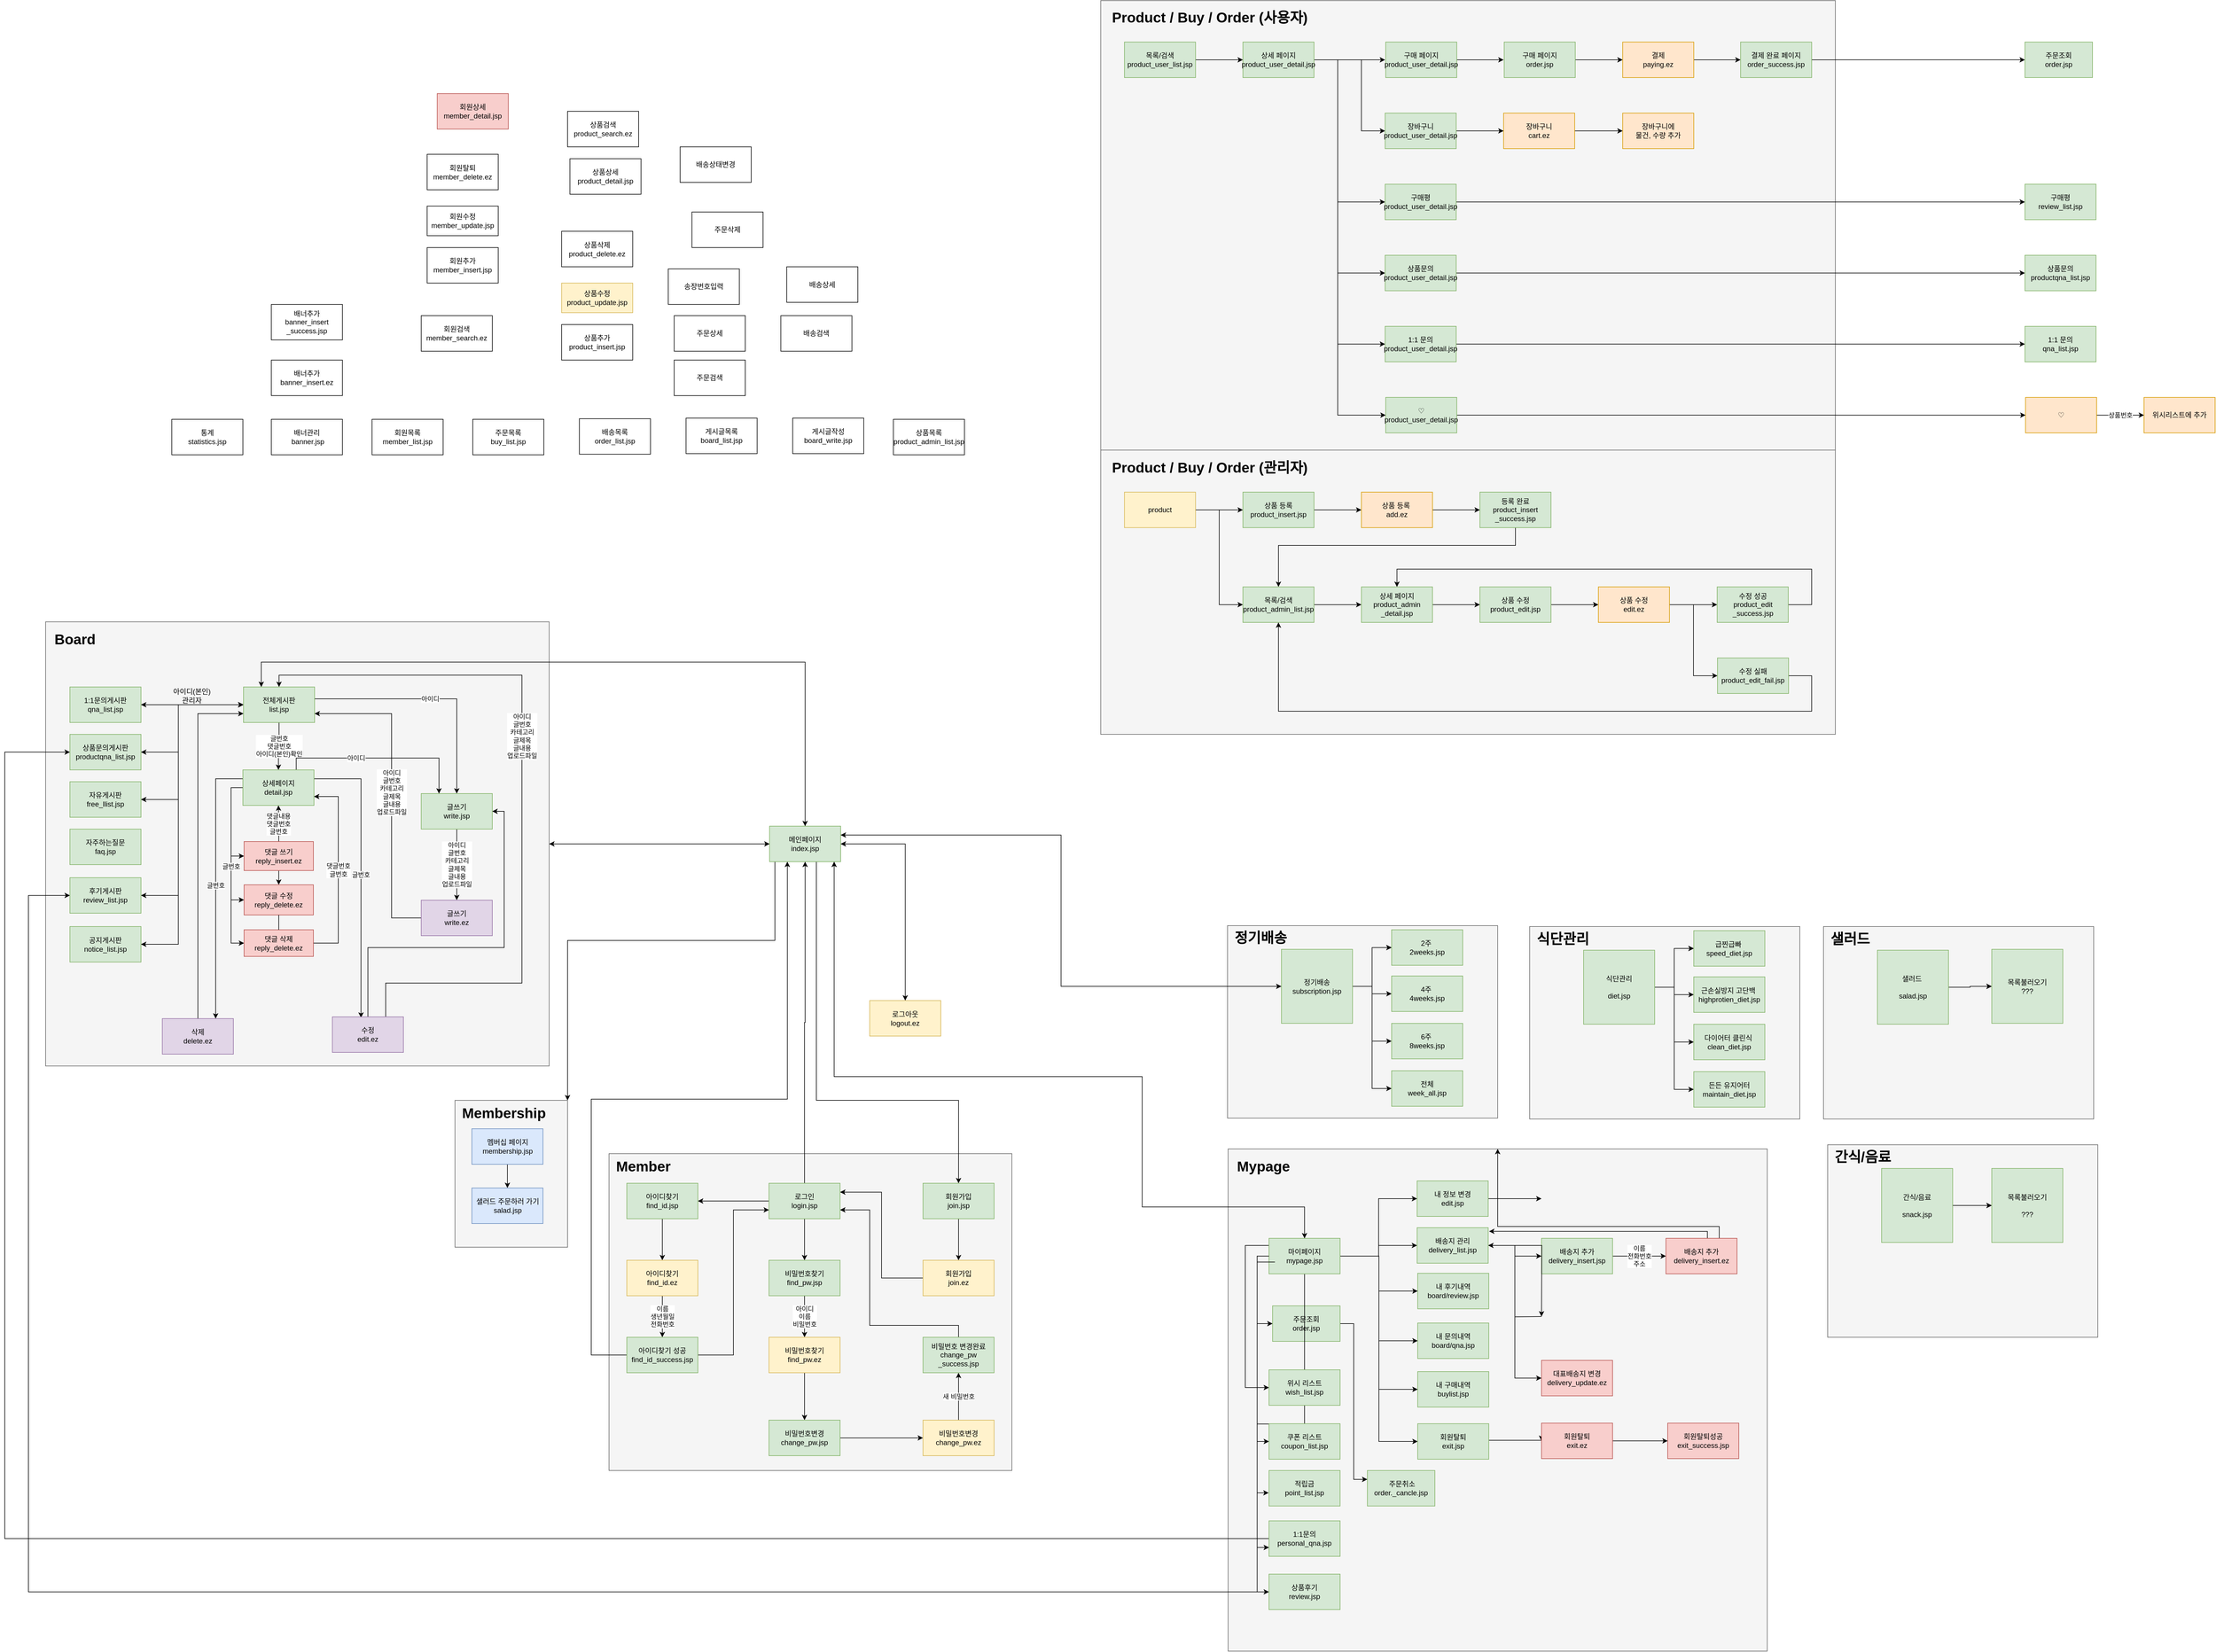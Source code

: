 <mxfile version="20.3.6" type="github" pages="2">
  <diagram id="vN-ewSu5FtDSZQEM9Zyt" name="종합초안">
    <mxGraphModel dx="5331" dy="5824" grid="1" gridSize="10" guides="1" tooltips="1" connect="1" arrows="1" fold="1" page="1" pageScale="1" pageWidth="3300" pageHeight="4681" math="0" shadow="0">
      <root>
        <mxCell id="Z_-gwSel0BhFd-GCLUsK-0" />
        <mxCell id="Z_-gwSel0BhFd-GCLUsK-1" parent="Z_-gwSel0BhFd-GCLUsK-0" />
        <mxCell id="Z_-gwSel0BhFd-GCLUsK-3" value="" style="rounded=0;whiteSpace=wrap;html=1;fillColor=#f5f5f5;fontColor=#333333;strokeColor=#666666;" parent="Z_-gwSel0BhFd-GCLUsK-1" vertex="1">
          <mxGeometry x="1464" y="185" width="456" height="325" as="geometry" />
        </mxCell>
        <mxCell id="Z_-gwSel0BhFd-GCLUsK-4" value="" style="rounded=0;whiteSpace=wrap;html=1;fillColor=#f5f5f5;fontColor=#333333;strokeColor=#666666;" parent="Z_-gwSel0BhFd-GCLUsK-1" vertex="1">
          <mxGeometry x="1465" y="562" width="910" height="848" as="geometry" />
        </mxCell>
        <mxCell id="Z_-gwSel0BhFd-GCLUsK-5" style="edgeStyle=orthogonalEdgeStyle;rounded=0;orthogonalLoop=1;jettySize=auto;html=1;exitX=1;exitY=0.5;exitDx=0;exitDy=0;entryX=0;entryY=0.5;entryDx=0;entryDy=0;fontSize=12;" parent="Z_-gwSel0BhFd-GCLUsK-1" source="Z_-gwSel0BhFd-GCLUsK-6" target="Z_-gwSel0BhFd-GCLUsK-15" edge="1">
          <mxGeometry relative="1" as="geometry" />
        </mxCell>
        <mxCell id="Z_-gwSel0BhFd-GCLUsK-6" value="" style="rounded=0;whiteSpace=wrap;html=1;fillColor=#f5f5f5;fontColor=#333333;strokeColor=#666666;" parent="Z_-gwSel0BhFd-GCLUsK-1" vertex="1">
          <mxGeometry x="-531" y="-328" width="850" height="750" as="geometry" />
        </mxCell>
        <mxCell id="Z_-gwSel0BhFd-GCLUsK-7" value="" style="rounded=0;whiteSpace=wrap;html=1;fillColor=#f5f5f5;fontColor=#333333;strokeColor=#666666;" parent="Z_-gwSel0BhFd-GCLUsK-1" vertex="1">
          <mxGeometry x="420" y="570" width="680" height="535" as="geometry" />
        </mxCell>
        <mxCell id="Z_-gwSel0BhFd-GCLUsK-8" style="edgeStyle=orthogonalEdgeStyle;rounded=0;orthogonalLoop=1;jettySize=auto;html=1;exitX=0;exitY=0.5;exitDx=0;exitDy=0;entryX=1;entryY=0.5;entryDx=0;entryDy=0;fontSize=12;" parent="Z_-gwSel0BhFd-GCLUsK-1" source="Z_-gwSel0BhFd-GCLUsK-15" target="Z_-gwSel0BhFd-GCLUsK-6" edge="1">
          <mxGeometry relative="1" as="geometry" />
        </mxCell>
        <mxCell id="Z_-gwSel0BhFd-GCLUsK-9" style="edgeStyle=orthogonalEdgeStyle;rounded=0;orthogonalLoop=1;jettySize=auto;html=1;exitX=1;exitY=0.5;exitDx=0;exitDy=0;entryX=0.5;entryY=0;entryDx=0;entryDy=0;fontSize=12;" parent="Z_-gwSel0BhFd-GCLUsK-1" source="Z_-gwSel0BhFd-GCLUsK-15" target="Z_-gwSel0BhFd-GCLUsK-31" edge="1">
          <mxGeometry relative="1" as="geometry">
            <Array as="points">
              <mxPoint x="920" y="47" />
            </Array>
          </mxGeometry>
        </mxCell>
        <mxCell id="Z_-gwSel0BhFd-GCLUsK-10" style="edgeStyle=orthogonalEdgeStyle;rounded=0;orthogonalLoop=1;jettySize=auto;html=1;exitX=0.5;exitY=0;exitDx=0;exitDy=0;entryX=0.25;entryY=0;entryDx=0;entryDy=0;fontSize=12;" parent="Z_-gwSel0BhFd-GCLUsK-1" source="Z_-gwSel0BhFd-GCLUsK-15" target="Z_-gwSel0BhFd-GCLUsK-66" edge="1">
          <mxGeometry relative="1" as="geometry">
            <Array as="points">
              <mxPoint x="751" y="-260" />
              <mxPoint x="-167" y="-260" />
            </Array>
          </mxGeometry>
        </mxCell>
        <mxCell id="Z_-gwSel0BhFd-GCLUsK-12" style="edgeStyle=orthogonalEdgeStyle;rounded=0;orthogonalLoop=1;jettySize=auto;html=1;exitX=0.75;exitY=1;exitDx=0;exitDy=0;entryX=0.5;entryY=0;entryDx=0;entryDy=0;fontSize=12;" parent="Z_-gwSel0BhFd-GCLUsK-1" source="Z_-gwSel0BhFd-GCLUsK-15" target="Z_-gwSel0BhFd-GCLUsK-23" edge="1">
          <mxGeometry relative="1" as="geometry">
            <Array as="points">
              <mxPoint x="770" y="77" />
              <mxPoint x="770" y="480" />
              <mxPoint x="1010" y="480" />
            </Array>
          </mxGeometry>
        </mxCell>
        <mxCell id="Z_-gwSel0BhFd-GCLUsK-13" style="edgeStyle=orthogonalEdgeStyle;rounded=0;orthogonalLoop=1;jettySize=auto;html=1;exitX=1;exitY=0.25;exitDx=0;exitDy=0;entryX=0;entryY=0.5;entryDx=0;entryDy=0;fontSize=12;" parent="Z_-gwSel0BhFd-GCLUsK-1" source="Z_-gwSel0BhFd-GCLUsK-15" target="Z_-gwSel0BhFd-GCLUsK-134" edge="1">
          <mxGeometry relative="1" as="geometry" />
        </mxCell>
        <mxCell id="Z_-gwSel0BhFd-GCLUsK-14" style="edgeStyle=orthogonalEdgeStyle;rounded=0;orthogonalLoop=1;jettySize=auto;html=1;exitX=0.75;exitY=1;exitDx=0;exitDy=0;entryX=0.5;entryY=0;entryDx=0;entryDy=0;fontSize=12;" parent="Z_-gwSel0BhFd-GCLUsK-1" source="Z_-gwSel0BhFd-GCLUsK-15" target="Z_-gwSel0BhFd-GCLUsK-110" edge="1">
          <mxGeometry relative="1" as="geometry">
            <Array as="points">
              <mxPoint x="800" y="77" />
              <mxPoint x="800" y="440" />
              <mxPoint x="1320" y="440" />
              <mxPoint x="1320" y="660" />
              <mxPoint x="1594" y="660" />
            </Array>
          </mxGeometry>
        </mxCell>
        <mxCell id="WCQ8ONHdSFuQjWu3mkJu-22" style="edgeStyle=orthogonalEdgeStyle;rounded=0;orthogonalLoop=1;jettySize=auto;html=1;entryX=1;entryY=0;entryDx=0;entryDy=0;" parent="Z_-gwSel0BhFd-GCLUsK-1" source="Z_-gwSel0BhFd-GCLUsK-15" target="WCQ8ONHdSFuQjWu3mkJu-16" edge="1">
          <mxGeometry relative="1" as="geometry">
            <Array as="points">
              <mxPoint x="700" y="210" />
              <mxPoint x="350" y="210" />
            </Array>
          </mxGeometry>
        </mxCell>
        <mxCell id="Z_-gwSel0BhFd-GCLUsK-15" value="메인페이지&lt;br&gt;index.jsp" style="rounded=0;whiteSpace=wrap;html=1;fillColor=#d5e8d4;strokeColor=#82b366;" parent="Z_-gwSel0BhFd-GCLUsK-1" vertex="1">
          <mxGeometry x="691" y="17" width="120" height="60" as="geometry" />
        </mxCell>
        <mxCell id="Z_-gwSel0BhFd-GCLUsK-16" style="edgeStyle=orthogonalEdgeStyle;rounded=0;orthogonalLoop=1;jettySize=auto;html=1;exitX=0;exitY=0.5;exitDx=0;exitDy=0;entryX=1;entryY=0.5;entryDx=0;entryDy=0;" parent="Z_-gwSel0BhFd-GCLUsK-1" source="Z_-gwSel0BhFd-GCLUsK-19" target="Z_-gwSel0BhFd-GCLUsK-27" edge="1">
          <mxGeometry relative="1" as="geometry" />
        </mxCell>
        <mxCell id="Z_-gwSel0BhFd-GCLUsK-17" style="edgeStyle=orthogonalEdgeStyle;rounded=0;orthogonalLoop=1;jettySize=auto;html=1;exitX=0.5;exitY=1;exitDx=0;exitDy=0;entryX=0.5;entryY=0;entryDx=0;entryDy=0;" parent="Z_-gwSel0BhFd-GCLUsK-1" source="Z_-gwSel0BhFd-GCLUsK-19" target="Z_-gwSel0BhFd-GCLUsK-25" edge="1">
          <mxGeometry relative="1" as="geometry" />
        </mxCell>
        <mxCell id="Z_-gwSel0BhFd-GCLUsK-18" style="edgeStyle=orthogonalEdgeStyle;rounded=0;orthogonalLoop=1;jettySize=auto;html=1;exitX=0.5;exitY=0;exitDx=0;exitDy=0;entryX=0.5;entryY=1;entryDx=0;entryDy=0;fontSize=12;" parent="Z_-gwSel0BhFd-GCLUsK-1" source="Z_-gwSel0BhFd-GCLUsK-19" target="Z_-gwSel0BhFd-GCLUsK-15" edge="1">
          <mxGeometry relative="1" as="geometry" />
        </mxCell>
        <mxCell id="Z_-gwSel0BhFd-GCLUsK-19" value="로그인&lt;br&gt;login.jsp" style="rounded=0;whiteSpace=wrap;html=1;fillColor=#d5e8d4;strokeColor=#82b366;" parent="Z_-gwSel0BhFd-GCLUsK-1" vertex="1">
          <mxGeometry x="690" y="620" width="120" height="60" as="geometry" />
        </mxCell>
        <mxCell id="Z_-gwSel0BhFd-GCLUsK-20" style="edgeStyle=orthogonalEdgeStyle;rounded=0;orthogonalLoop=1;jettySize=auto;html=1;exitX=0;exitY=0.5;exitDx=0;exitDy=0;entryX=1;entryY=0.25;entryDx=0;entryDy=0;" parent="Z_-gwSel0BhFd-GCLUsK-1" source="Z_-gwSel0BhFd-GCLUsK-21" target="Z_-gwSel0BhFd-GCLUsK-19" edge="1">
          <mxGeometry relative="1" as="geometry" />
        </mxCell>
        <mxCell id="Z_-gwSel0BhFd-GCLUsK-21" value="회원가입&lt;br&gt;join.ez" style="rounded=0;whiteSpace=wrap;html=1;fillColor=#fff2cc;strokeColor=#d6b656;" parent="Z_-gwSel0BhFd-GCLUsK-1" vertex="1">
          <mxGeometry x="950" y="750" width="120" height="60" as="geometry" />
        </mxCell>
        <mxCell id="Z_-gwSel0BhFd-GCLUsK-22" style="edgeStyle=orthogonalEdgeStyle;rounded=0;orthogonalLoop=1;jettySize=auto;html=1;exitX=0.5;exitY=1;exitDx=0;exitDy=0;entryX=0.5;entryY=0;entryDx=0;entryDy=0;" parent="Z_-gwSel0BhFd-GCLUsK-1" source="Z_-gwSel0BhFd-GCLUsK-23" target="Z_-gwSel0BhFd-GCLUsK-21" edge="1">
          <mxGeometry relative="1" as="geometry" />
        </mxCell>
        <mxCell id="Z_-gwSel0BhFd-GCLUsK-23" value="회원가입&lt;br&gt;join.jsp" style="rounded=0;whiteSpace=wrap;html=1;fillColor=#d5e8d4;strokeColor=#82b366;" parent="Z_-gwSel0BhFd-GCLUsK-1" vertex="1">
          <mxGeometry x="950" y="620" width="120" height="60" as="geometry" />
        </mxCell>
        <mxCell id="Z_-gwSel0BhFd-GCLUsK-24" value="아이디&lt;br&gt;이름&lt;br&gt;비밀번호" style="edgeStyle=orthogonalEdgeStyle;rounded=0;orthogonalLoop=1;jettySize=auto;html=1;exitX=0.5;exitY=1;exitDx=0;exitDy=0;entryX=0.5;entryY=0;entryDx=0;entryDy=0;" parent="Z_-gwSel0BhFd-GCLUsK-1" source="Z_-gwSel0BhFd-GCLUsK-25" target="Z_-gwSel0BhFd-GCLUsK-33" edge="1">
          <mxGeometry relative="1" as="geometry" />
        </mxCell>
        <mxCell id="Z_-gwSel0BhFd-GCLUsK-25" value="비밀번호찾기&lt;br&gt;find_pw.jsp" style="rounded=0;whiteSpace=wrap;html=1;fillColor=#d5e8d4;strokeColor=#82b366;" parent="Z_-gwSel0BhFd-GCLUsK-1" vertex="1">
          <mxGeometry x="690" y="750" width="120" height="60" as="geometry" />
        </mxCell>
        <mxCell id="Z_-gwSel0BhFd-GCLUsK-26" style="edgeStyle=orthogonalEdgeStyle;rounded=0;orthogonalLoop=1;jettySize=auto;html=1;exitX=0.5;exitY=1;exitDx=0;exitDy=0;entryX=0.5;entryY=0;entryDx=0;entryDy=0;" parent="Z_-gwSel0BhFd-GCLUsK-1" source="Z_-gwSel0BhFd-GCLUsK-27" target="Z_-gwSel0BhFd-GCLUsK-29" edge="1">
          <mxGeometry relative="1" as="geometry" />
        </mxCell>
        <mxCell id="Z_-gwSel0BhFd-GCLUsK-27" value="아이디찾기&lt;br&gt;find_id.jsp" style="rounded=0;whiteSpace=wrap;html=1;fillColor=#d5e8d4;strokeColor=#82b366;" parent="Z_-gwSel0BhFd-GCLUsK-1" vertex="1">
          <mxGeometry x="450" y="620" width="120" height="60" as="geometry" />
        </mxCell>
        <mxCell id="Z_-gwSel0BhFd-GCLUsK-28" value="이름&lt;br&gt;생년월일&lt;br&gt;전화번호" style="edgeStyle=orthogonalEdgeStyle;rounded=0;orthogonalLoop=1;jettySize=auto;html=1;exitX=0.5;exitY=1;exitDx=0;exitDy=0;entryX=0.5;entryY=0;entryDx=0;entryDy=0;" parent="Z_-gwSel0BhFd-GCLUsK-1" source="Z_-gwSel0BhFd-GCLUsK-29" target="Z_-gwSel0BhFd-GCLUsK-38" edge="1">
          <mxGeometry relative="1" as="geometry" />
        </mxCell>
        <mxCell id="Z_-gwSel0BhFd-GCLUsK-29" value="아이디찾기&lt;br&gt;find_id.ez" style="rounded=0;whiteSpace=wrap;html=1;fillColor=#fff2cc;strokeColor=#d6b656;" parent="Z_-gwSel0BhFd-GCLUsK-1" vertex="1">
          <mxGeometry x="450" y="750" width="120" height="60" as="geometry" />
        </mxCell>
        <mxCell id="Z_-gwSel0BhFd-GCLUsK-30" style="edgeStyle=orthogonalEdgeStyle;rounded=0;orthogonalLoop=1;jettySize=auto;html=1;exitX=0.5;exitY=0;exitDx=0;exitDy=0;entryX=1;entryY=0.5;entryDx=0;entryDy=0;fontSize=12;" parent="Z_-gwSel0BhFd-GCLUsK-1" source="Z_-gwSel0BhFd-GCLUsK-31" target="Z_-gwSel0BhFd-GCLUsK-15" edge="1">
          <mxGeometry relative="1" as="geometry" />
        </mxCell>
        <mxCell id="Z_-gwSel0BhFd-GCLUsK-31" value="로그아웃&lt;br&gt;logout.ez" style="rounded=0;whiteSpace=wrap;html=1;fillColor=#fff2cc;strokeColor=#d6b656;" parent="Z_-gwSel0BhFd-GCLUsK-1" vertex="1">
          <mxGeometry x="860" y="311.5" width="120" height="60" as="geometry" />
        </mxCell>
        <mxCell id="Z_-gwSel0BhFd-GCLUsK-32" style="edgeStyle=orthogonalEdgeStyle;rounded=0;orthogonalLoop=1;jettySize=auto;html=1;exitX=0.5;exitY=1;exitDx=0;exitDy=0;entryX=0.5;entryY=0;entryDx=0;entryDy=0;" parent="Z_-gwSel0BhFd-GCLUsK-1" source="Z_-gwSel0BhFd-GCLUsK-33" target="Z_-gwSel0BhFd-GCLUsK-35" edge="1">
          <mxGeometry relative="1" as="geometry" />
        </mxCell>
        <mxCell id="Z_-gwSel0BhFd-GCLUsK-33" value="비밀번호찾기&lt;br&gt;find_pw.ez" style="rounded=0;whiteSpace=wrap;html=1;fillColor=#fff2cc;strokeColor=#d6b656;" parent="Z_-gwSel0BhFd-GCLUsK-1" vertex="1">
          <mxGeometry x="690" y="880" width="120" height="60" as="geometry" />
        </mxCell>
        <mxCell id="Z_-gwSel0BhFd-GCLUsK-34" style="edgeStyle=orthogonalEdgeStyle;rounded=0;orthogonalLoop=1;jettySize=auto;html=1;exitX=1;exitY=0.5;exitDx=0;exitDy=0;entryX=0;entryY=0.5;entryDx=0;entryDy=0;" parent="Z_-gwSel0BhFd-GCLUsK-1" source="Z_-gwSel0BhFd-GCLUsK-35" target="Z_-gwSel0BhFd-GCLUsK-40" edge="1">
          <mxGeometry relative="1" as="geometry" />
        </mxCell>
        <mxCell id="Z_-gwSel0BhFd-GCLUsK-35" value="비밀번호변경&lt;br&gt;change_pw.jsp" style="rounded=0;whiteSpace=wrap;html=1;fillColor=#d5e8d4;strokeColor=#82b366;" parent="Z_-gwSel0BhFd-GCLUsK-1" vertex="1">
          <mxGeometry x="690" y="1020" width="120" height="60" as="geometry" />
        </mxCell>
        <mxCell id="Z_-gwSel0BhFd-GCLUsK-36" style="edgeStyle=orthogonalEdgeStyle;rounded=0;orthogonalLoop=1;jettySize=auto;html=1;exitX=1;exitY=0.5;exitDx=0;exitDy=0;entryX=0;entryY=0.75;entryDx=0;entryDy=0;" parent="Z_-gwSel0BhFd-GCLUsK-1" source="Z_-gwSel0BhFd-GCLUsK-38" target="Z_-gwSel0BhFd-GCLUsK-19" edge="1">
          <mxGeometry relative="1" as="geometry" />
        </mxCell>
        <mxCell id="Z_-gwSel0BhFd-GCLUsK-37" style="edgeStyle=orthogonalEdgeStyle;rounded=0;orthogonalLoop=1;jettySize=auto;html=1;exitX=0;exitY=0.5;exitDx=0;exitDy=0;entryX=0.25;entryY=1;entryDx=0;entryDy=0;fontSize=12;" parent="Z_-gwSel0BhFd-GCLUsK-1" source="Z_-gwSel0BhFd-GCLUsK-38" target="Z_-gwSel0BhFd-GCLUsK-15" edge="1">
          <mxGeometry relative="1" as="geometry">
            <Array as="points">
              <mxPoint x="390" y="910" />
              <mxPoint x="390" y="478" />
              <mxPoint x="721" y="478" />
            </Array>
          </mxGeometry>
        </mxCell>
        <mxCell id="Z_-gwSel0BhFd-GCLUsK-38" value="아이디찾기 성공&lt;br&gt;find_id_success.jsp" style="rounded=0;whiteSpace=wrap;html=1;fillColor=#d5e8d4;strokeColor=#82b366;" parent="Z_-gwSel0BhFd-GCLUsK-1" vertex="1">
          <mxGeometry x="450" y="880" width="120" height="60" as="geometry" />
        </mxCell>
        <mxCell id="Z_-gwSel0BhFd-GCLUsK-39" value="새 비밀번호" style="edgeStyle=orthogonalEdgeStyle;rounded=0;orthogonalLoop=1;jettySize=auto;html=1;exitX=0.5;exitY=0;exitDx=0;exitDy=0;entryX=0.5;entryY=1;entryDx=0;entryDy=0;" parent="Z_-gwSel0BhFd-GCLUsK-1" source="Z_-gwSel0BhFd-GCLUsK-40" target="Z_-gwSel0BhFd-GCLUsK-42" edge="1">
          <mxGeometry relative="1" as="geometry" />
        </mxCell>
        <mxCell id="Z_-gwSel0BhFd-GCLUsK-40" value="비밀번호변경&lt;br&gt;change_pw.ez" style="rounded=0;whiteSpace=wrap;html=1;fillColor=#fff2cc;strokeColor=#d6b656;" parent="Z_-gwSel0BhFd-GCLUsK-1" vertex="1">
          <mxGeometry x="950" y="1020" width="120" height="60" as="geometry" />
        </mxCell>
        <mxCell id="Z_-gwSel0BhFd-GCLUsK-41" style="edgeStyle=orthogonalEdgeStyle;rounded=0;orthogonalLoop=1;jettySize=auto;html=1;exitX=0.5;exitY=0;exitDx=0;exitDy=0;entryX=1;entryY=0.75;entryDx=0;entryDy=0;" parent="Z_-gwSel0BhFd-GCLUsK-1" source="Z_-gwSel0BhFd-GCLUsK-42" target="Z_-gwSel0BhFd-GCLUsK-19" edge="1">
          <mxGeometry relative="1" as="geometry">
            <Array as="points">
              <mxPoint x="1010" y="860" />
              <mxPoint x="860" y="860" />
              <mxPoint x="860" y="665" />
            </Array>
          </mxGeometry>
        </mxCell>
        <mxCell id="Z_-gwSel0BhFd-GCLUsK-42" value="비밀번호 변경완료&lt;br&gt;change_pw&lt;br&gt;_success.jsp" style="rounded=0;whiteSpace=wrap;html=1;fillColor=#d5e8d4;strokeColor=#82b366;" parent="Z_-gwSel0BhFd-GCLUsK-1" vertex="1">
          <mxGeometry x="950" y="880" width="120" height="60" as="geometry" />
        </mxCell>
        <mxCell id="Z_-gwSel0BhFd-GCLUsK-43" value="&lt;h1&gt;Member&lt;/h1&gt;" style="text;html=1;strokeColor=none;fillColor=none;spacing=5;spacingTop=-20;whiteSpace=wrap;overflow=hidden;rounded=0;" parent="Z_-gwSel0BhFd-GCLUsK-1" vertex="1">
          <mxGeometry x="427" y="572" width="110" height="40" as="geometry" />
        </mxCell>
        <mxCell id="Z_-gwSel0BhFd-GCLUsK-44" style="edgeStyle=orthogonalEdgeStyle;rounded=0;orthogonalLoop=1;jettySize=auto;html=1;entryX=0;entryY=0.5;entryDx=0;entryDy=0;" parent="Z_-gwSel0BhFd-GCLUsK-1" source="Z_-gwSel0BhFd-GCLUsK-45" target="Z_-gwSel0BhFd-GCLUsK-66" edge="1">
          <mxGeometry relative="1" as="geometry" />
        </mxCell>
        <mxCell id="Z_-gwSel0BhFd-GCLUsK-45" value="1:1문의게시판&lt;br&gt;qna_list.jsp" style="rounded=0;whiteSpace=wrap;html=1;fillColor=#d5e8d4;strokeColor=#82b366;" parent="Z_-gwSel0BhFd-GCLUsK-1" vertex="1">
          <mxGeometry x="-490" y="-218" width="120" height="60" as="geometry" />
        </mxCell>
        <mxCell id="Z_-gwSel0BhFd-GCLUsK-46" style="edgeStyle=orthogonalEdgeStyle;rounded=0;orthogonalLoop=1;jettySize=auto;html=1;exitX=1;exitY=0.5;exitDx=0;exitDy=0;entryX=0;entryY=0.5;entryDx=0;entryDy=0;" parent="Z_-gwSel0BhFd-GCLUsK-1" source="Z_-gwSel0BhFd-GCLUsK-47" target="Z_-gwSel0BhFd-GCLUsK-66" edge="1">
          <mxGeometry relative="1" as="geometry">
            <Array as="points">
              <mxPoint x="-307" y="217" />
              <mxPoint x="-307" y="-188" />
            </Array>
          </mxGeometry>
        </mxCell>
        <mxCell id="Z_-gwSel0BhFd-GCLUsK-47" value="공지게시판&lt;br&gt;notice_list.jsp" style="rounded=0;whiteSpace=wrap;html=1;fillColor=#d5e8d4;strokeColor=#82b366;" parent="Z_-gwSel0BhFd-GCLUsK-1" vertex="1">
          <mxGeometry x="-490" y="186.5" width="120" height="60" as="geometry" />
        </mxCell>
        <mxCell id="Z_-gwSel0BhFd-GCLUsK-48" style="edgeStyle=orthogonalEdgeStyle;rounded=0;orthogonalLoop=1;jettySize=auto;html=1;exitX=1;exitY=0.5;exitDx=0;exitDy=0;entryX=0;entryY=0.5;entryDx=0;entryDy=0;" parent="Z_-gwSel0BhFd-GCLUsK-1" source="Z_-gwSel0BhFd-GCLUsK-49" target="Z_-gwSel0BhFd-GCLUsK-66" edge="1">
          <mxGeometry relative="1" as="geometry">
            <Array as="points">
              <mxPoint x="-307" y="134" />
              <mxPoint x="-307" y="-188" />
            </Array>
          </mxGeometry>
        </mxCell>
        <mxCell id="Z_-gwSel0BhFd-GCLUsK-49" value="후기게시판&lt;br&gt;review_list.jsp" style="rounded=0;whiteSpace=wrap;html=1;fillColor=#d5e8d4;strokeColor=#82b366;" parent="Z_-gwSel0BhFd-GCLUsK-1" vertex="1">
          <mxGeometry x="-490" y="104" width="120" height="60" as="geometry" />
        </mxCell>
        <mxCell id="Z_-gwSel0BhFd-GCLUsK-52" style="edgeStyle=orthogonalEdgeStyle;rounded=0;orthogonalLoop=1;jettySize=auto;html=1;exitX=1;exitY=0.5;exitDx=0;exitDy=0;entryX=0;entryY=0.5;entryDx=0;entryDy=0;" parent="Z_-gwSel0BhFd-GCLUsK-1" source="Z_-gwSel0BhFd-GCLUsK-53" target="Z_-gwSel0BhFd-GCLUsK-66" edge="1">
          <mxGeometry relative="1" as="geometry">
            <Array as="points">
              <mxPoint x="-307" y="-28" />
              <mxPoint x="-307" y="-188" />
            </Array>
          </mxGeometry>
        </mxCell>
        <mxCell id="Z_-gwSel0BhFd-GCLUsK-53" value="자유게시판&lt;br&gt;free_llist.jsp" style="rounded=0;whiteSpace=wrap;html=1;fillColor=#d5e8d4;strokeColor=#82b366;" parent="Z_-gwSel0BhFd-GCLUsK-1" vertex="1">
          <mxGeometry x="-490" y="-58" width="120" height="60" as="geometry" />
        </mxCell>
        <mxCell id="Z_-gwSel0BhFd-GCLUsK-54" style="edgeStyle=orthogonalEdgeStyle;rounded=0;orthogonalLoop=1;jettySize=auto;html=1;exitX=1;exitY=0.5;exitDx=0;exitDy=0;entryX=0;entryY=0.5;entryDx=0;entryDy=0;" parent="Z_-gwSel0BhFd-GCLUsK-1" source="Z_-gwSel0BhFd-GCLUsK-56" target="Z_-gwSel0BhFd-GCLUsK-66" edge="1">
          <mxGeometry relative="1" as="geometry">
            <Array as="points">
              <mxPoint x="-307" y="-108" />
              <mxPoint x="-307" y="-188" />
            </Array>
          </mxGeometry>
        </mxCell>
        <mxCell id="Z_-gwSel0BhFd-GCLUsK-56" value="상품문의게시판&lt;br&gt;productqna_list.jsp" style="rounded=0;whiteSpace=wrap;html=1;fillColor=#d5e8d4;strokeColor=#82b366;" parent="Z_-gwSel0BhFd-GCLUsK-1" vertex="1">
          <mxGeometry x="-490" y="-138" width="120" height="60" as="geometry" />
        </mxCell>
        <mxCell id="Z_-gwSel0BhFd-GCLUsK-57" value="아이디" style="edgeStyle=orthogonalEdgeStyle;rounded=0;orthogonalLoop=1;jettySize=auto;html=1;exitX=1;exitY=0.5;exitDx=0;exitDy=0;entryX=0.5;entryY=0;entryDx=0;entryDy=0;" parent="Z_-gwSel0BhFd-GCLUsK-1" source="Z_-gwSel0BhFd-GCLUsK-66" target="Z_-gwSel0BhFd-GCLUsK-68" edge="1">
          <mxGeometry relative="1" as="geometry">
            <Array as="points">
              <mxPoint x="-77" y="-198" />
              <mxPoint x="163" y="-198" />
            </Array>
          </mxGeometry>
        </mxCell>
        <mxCell id="Z_-gwSel0BhFd-GCLUsK-58" value="글번호&lt;br&gt;댓글번호&lt;br&gt;아이디(본인)확인" style="edgeStyle=orthogonalEdgeStyle;rounded=0;orthogonalLoop=1;jettySize=auto;html=1;exitX=0.5;exitY=1;exitDx=0;exitDy=0;entryX=0.5;entryY=0;entryDx=0;entryDy=0;" parent="Z_-gwSel0BhFd-GCLUsK-1" source="Z_-gwSel0BhFd-GCLUsK-66" target="Z_-gwSel0BhFd-GCLUsK-77" edge="1">
          <mxGeometry relative="1" as="geometry" />
        </mxCell>
        <mxCell id="Z_-gwSel0BhFd-GCLUsK-59" style="edgeStyle=orthogonalEdgeStyle;rounded=0;orthogonalLoop=1;jettySize=auto;html=1;exitX=0;exitY=0.5;exitDx=0;exitDy=0;entryX=1;entryY=0.5;entryDx=0;entryDy=0;" parent="Z_-gwSel0BhFd-GCLUsK-1" source="Z_-gwSel0BhFd-GCLUsK-66" target="Z_-gwSel0BhFd-GCLUsK-45" edge="1">
          <mxGeometry relative="1" as="geometry" />
        </mxCell>
        <mxCell id="Z_-gwSel0BhFd-GCLUsK-60" style="edgeStyle=orthogonalEdgeStyle;rounded=0;orthogonalLoop=1;jettySize=auto;html=1;exitX=0;exitY=0.5;exitDx=0;exitDy=0;entryX=1;entryY=0.5;entryDx=0;entryDy=0;" parent="Z_-gwSel0BhFd-GCLUsK-1" source="Z_-gwSel0BhFd-GCLUsK-66" target="Z_-gwSel0BhFd-GCLUsK-56" edge="1">
          <mxGeometry relative="1" as="geometry">
            <Array as="points">
              <mxPoint x="-307" y="-188" />
              <mxPoint x="-307" y="-108" />
            </Array>
          </mxGeometry>
        </mxCell>
        <mxCell id="Z_-gwSel0BhFd-GCLUsK-61" style="edgeStyle=orthogonalEdgeStyle;rounded=0;orthogonalLoop=1;jettySize=auto;html=1;exitX=0;exitY=0.5;exitDx=0;exitDy=0;entryX=1;entryY=0.5;entryDx=0;entryDy=0;" parent="Z_-gwSel0BhFd-GCLUsK-1" source="Z_-gwSel0BhFd-GCLUsK-66" target="Z_-gwSel0BhFd-GCLUsK-53" edge="1">
          <mxGeometry relative="1" as="geometry">
            <Array as="points">
              <mxPoint x="-307" y="-188" />
              <mxPoint x="-307" y="-28" />
            </Array>
          </mxGeometry>
        </mxCell>
        <mxCell id="Z_-gwSel0BhFd-GCLUsK-63" style="edgeStyle=orthogonalEdgeStyle;rounded=0;orthogonalLoop=1;jettySize=auto;html=1;exitX=0;exitY=0.5;exitDx=0;exitDy=0;entryX=1;entryY=0.5;entryDx=0;entryDy=0;" parent="Z_-gwSel0BhFd-GCLUsK-1" source="Z_-gwSel0BhFd-GCLUsK-66" target="Z_-gwSel0BhFd-GCLUsK-49" edge="1">
          <mxGeometry relative="1" as="geometry">
            <Array as="points">
              <mxPoint x="-307" y="-188" />
              <mxPoint x="-307" y="134" />
            </Array>
          </mxGeometry>
        </mxCell>
        <mxCell id="Z_-gwSel0BhFd-GCLUsK-64" style="edgeStyle=orthogonalEdgeStyle;rounded=0;orthogonalLoop=1;jettySize=auto;html=1;exitX=0;exitY=0.5;exitDx=0;exitDy=0;entryX=1;entryY=0.5;entryDx=0;entryDy=0;" parent="Z_-gwSel0BhFd-GCLUsK-1" source="Z_-gwSel0BhFd-GCLUsK-66" target="Z_-gwSel0BhFd-GCLUsK-47" edge="1">
          <mxGeometry relative="1" as="geometry">
            <Array as="points">
              <mxPoint x="-307" y="-188" />
              <mxPoint x="-307" y="217" />
            </Array>
          </mxGeometry>
        </mxCell>
        <mxCell id="Z_-gwSel0BhFd-GCLUsK-65" style="edgeStyle=orthogonalEdgeStyle;rounded=0;orthogonalLoop=1;jettySize=auto;html=1;exitX=0.25;exitY=0;exitDx=0;exitDy=0;entryX=0.5;entryY=0;entryDx=0;entryDy=0;fontSize=12;" parent="Z_-gwSel0BhFd-GCLUsK-1" source="Z_-gwSel0BhFd-GCLUsK-66" target="Z_-gwSel0BhFd-GCLUsK-15" edge="1">
          <mxGeometry relative="1" as="geometry">
            <Array as="points">
              <mxPoint x="-167" y="-260" />
              <mxPoint x="751" y="-260" />
            </Array>
          </mxGeometry>
        </mxCell>
        <mxCell id="Z_-gwSel0BhFd-GCLUsK-66" value="전체게시판&lt;br&gt;list.jsp" style="rounded=0;whiteSpace=wrap;html=1;fillColor=#d5e8d4;strokeColor=#82b366;" parent="Z_-gwSel0BhFd-GCLUsK-1" vertex="1">
          <mxGeometry x="-197" y="-218" width="120" height="60" as="geometry" />
        </mxCell>
        <mxCell id="Z_-gwSel0BhFd-GCLUsK-67" value="아이디&lt;br&gt;글번호&lt;br&gt;카테고리&lt;br&gt;글제목&lt;br&gt;글내용&lt;br&gt;업로드파일" style="edgeStyle=orthogonalEdgeStyle;rounded=0;orthogonalLoop=1;jettySize=auto;html=1;entryX=0.5;entryY=0;entryDx=0;entryDy=0;" parent="Z_-gwSel0BhFd-GCLUsK-1" source="Z_-gwSel0BhFd-GCLUsK-68" target="Z_-gwSel0BhFd-GCLUsK-70" edge="1">
          <mxGeometry relative="1" as="geometry" />
        </mxCell>
        <mxCell id="Z_-gwSel0BhFd-GCLUsK-68" value="글쓰기&lt;br&gt;write.jsp" style="rounded=0;whiteSpace=wrap;html=1;fillColor=#d5e8d4;strokeColor=#82b366;" parent="Z_-gwSel0BhFd-GCLUsK-1" vertex="1">
          <mxGeometry x="103" y="-38" width="120" height="60" as="geometry" />
        </mxCell>
        <mxCell id="Z_-gwSel0BhFd-GCLUsK-69" value="아이디&lt;br&gt;글번호&lt;br&gt;카테고리&lt;br&gt;글제목&lt;br&gt;글내용&lt;br&gt;업로드파일" style="edgeStyle=orthogonalEdgeStyle;rounded=0;orthogonalLoop=1;jettySize=auto;html=1;exitX=0;exitY=0.5;exitDx=0;exitDy=0;entryX=1;entryY=0.75;entryDx=0;entryDy=0;" parent="Z_-gwSel0BhFd-GCLUsK-1" source="Z_-gwSel0BhFd-GCLUsK-70" target="Z_-gwSel0BhFd-GCLUsK-66" edge="1">
          <mxGeometry relative="1" as="geometry">
            <Array as="points">
              <mxPoint x="53" y="172" />
              <mxPoint x="53" y="-173" />
            </Array>
          </mxGeometry>
        </mxCell>
        <mxCell id="Z_-gwSel0BhFd-GCLUsK-70" value="글쓰기&lt;br&gt;write.ez" style="rounded=0;whiteSpace=wrap;html=1;fillColor=#e1d5e7;strokeColor=#9673a6;" parent="Z_-gwSel0BhFd-GCLUsK-1" vertex="1">
          <mxGeometry x="103" y="142" width="120" height="60" as="geometry" />
        </mxCell>
        <mxCell id="Z_-gwSel0BhFd-GCLUsK-71" style="edgeStyle=orthogonalEdgeStyle;rounded=0;orthogonalLoop=1;jettySize=auto;html=1;exitX=0;exitY=0.5;exitDx=0;exitDy=0;entryX=0;entryY=0.5;entryDx=0;entryDy=0;" parent="Z_-gwSel0BhFd-GCLUsK-1" source="Z_-gwSel0BhFd-GCLUsK-77" target="Z_-gwSel0BhFd-GCLUsK-86" edge="1">
          <mxGeometry relative="1" as="geometry" />
        </mxCell>
        <mxCell id="Z_-gwSel0BhFd-GCLUsK-72" style="edgeStyle=orthogonalEdgeStyle;rounded=0;orthogonalLoop=1;jettySize=auto;html=1;exitX=0;exitY=0.5;exitDx=0;exitDy=0;entryX=0;entryY=0.5;entryDx=0;entryDy=0;" parent="Z_-gwSel0BhFd-GCLUsK-1" source="Z_-gwSel0BhFd-GCLUsK-77" target="Z_-gwSel0BhFd-GCLUsK-89" edge="1">
          <mxGeometry relative="1" as="geometry" />
        </mxCell>
        <mxCell id="Z_-gwSel0BhFd-GCLUsK-73" value="글번호" style="edgeStyle=orthogonalEdgeStyle;rounded=0;orthogonalLoop=1;jettySize=auto;html=1;exitX=0;exitY=0.5;exitDx=0;exitDy=0;entryX=0;entryY=0.5;entryDx=0;entryDy=0;" parent="Z_-gwSel0BhFd-GCLUsK-1" source="Z_-gwSel0BhFd-GCLUsK-77" target="Z_-gwSel0BhFd-GCLUsK-88" edge="1">
          <mxGeometry relative="1" as="geometry" />
        </mxCell>
        <mxCell id="Z_-gwSel0BhFd-GCLUsK-74" value="글번호" style="edgeStyle=orthogonalEdgeStyle;rounded=0;orthogonalLoop=1;jettySize=auto;html=1;exitX=0;exitY=0.25;exitDx=0;exitDy=0;entryX=0.75;entryY=0;entryDx=0;entryDy=0;" parent="Z_-gwSel0BhFd-GCLUsK-1" source="Z_-gwSel0BhFd-GCLUsK-77" target="Z_-gwSel0BhFd-GCLUsK-82" edge="1">
          <mxGeometry relative="1" as="geometry" />
        </mxCell>
        <mxCell id="Z_-gwSel0BhFd-GCLUsK-75" value="글번호" style="edgeStyle=orthogonalEdgeStyle;rounded=0;orthogonalLoop=1;jettySize=auto;html=1;exitX=1;exitY=0.25;exitDx=0;exitDy=0;entryX=0.403;entryY=0.024;entryDx=0;entryDy=0;entryPerimeter=0;" parent="Z_-gwSel0BhFd-GCLUsK-1" source="Z_-gwSel0BhFd-GCLUsK-77" target="Z_-gwSel0BhFd-GCLUsK-80" edge="1">
          <mxGeometry relative="1" as="geometry" />
        </mxCell>
        <mxCell id="Z_-gwSel0BhFd-GCLUsK-76" value="아이디" style="edgeStyle=orthogonalEdgeStyle;rounded=0;orthogonalLoop=1;jettySize=auto;html=1;exitX=0.75;exitY=0;exitDx=0;exitDy=0;entryX=0.25;entryY=0;entryDx=0;entryDy=0;" parent="Z_-gwSel0BhFd-GCLUsK-1" source="Z_-gwSel0BhFd-GCLUsK-77" target="Z_-gwSel0BhFd-GCLUsK-68" edge="1">
          <mxGeometry x="-0.246" relative="1" as="geometry">
            <mxPoint as="offset" />
          </mxGeometry>
        </mxCell>
        <mxCell id="Z_-gwSel0BhFd-GCLUsK-77" value="상세페이지&lt;br&gt;detail.jsp" style="rounded=0;whiteSpace=wrap;html=1;fillColor=#d5e8d4;strokeColor=#82b366;" parent="Z_-gwSel0BhFd-GCLUsK-1" vertex="1">
          <mxGeometry x="-198" y="-78" width="120" height="60" as="geometry" />
        </mxCell>
        <mxCell id="Z_-gwSel0BhFd-GCLUsK-78" style="edgeStyle=orthogonalEdgeStyle;rounded=0;orthogonalLoop=1;jettySize=auto;html=1;entryX=1;entryY=0.5;entryDx=0;entryDy=0;" parent="Z_-gwSel0BhFd-GCLUsK-1" source="Z_-gwSel0BhFd-GCLUsK-80" target="Z_-gwSel0BhFd-GCLUsK-68" edge="1">
          <mxGeometry relative="1" as="geometry">
            <Array as="points">
              <mxPoint x="13" y="222" />
              <mxPoint x="243" y="222" />
              <mxPoint x="243" y="-8" />
            </Array>
          </mxGeometry>
        </mxCell>
        <mxCell id="Z_-gwSel0BhFd-GCLUsK-79" value="아이디&lt;br&gt;글번호&lt;br&gt;카테고리&lt;br&gt;글제목&lt;br&gt;글내용&lt;br&gt;업로드파일" style="edgeStyle=orthogonalEdgeStyle;rounded=0;orthogonalLoop=1;jettySize=auto;html=1;exitX=0.75;exitY=0;exitDx=0;exitDy=0;entryX=0.5;entryY=0;entryDx=0;entryDy=0;" parent="Z_-gwSel0BhFd-GCLUsK-1" source="Z_-gwSel0BhFd-GCLUsK-80" target="Z_-gwSel0BhFd-GCLUsK-66" edge="1">
          <mxGeometry x="0.138" relative="1" as="geometry">
            <Array as="points">
              <mxPoint x="43" y="282" />
              <mxPoint x="273" y="282" />
              <mxPoint x="273" y="-238" />
              <mxPoint x="-137" y="-238" />
            </Array>
            <mxPoint as="offset" />
          </mxGeometry>
        </mxCell>
        <mxCell id="Z_-gwSel0BhFd-GCLUsK-80" value="수정&lt;br&gt;edit.ez" style="rounded=0;whiteSpace=wrap;html=1;fillColor=#e1d5e7;strokeColor=#9673a6;" parent="Z_-gwSel0BhFd-GCLUsK-1" vertex="1">
          <mxGeometry x="-47" y="339" width="120" height="60" as="geometry" />
        </mxCell>
        <mxCell id="Z_-gwSel0BhFd-GCLUsK-81" style="edgeStyle=orthogonalEdgeStyle;rounded=0;orthogonalLoop=1;jettySize=auto;html=1;exitX=0.5;exitY=0;exitDx=0;exitDy=0;entryX=0;entryY=0.75;entryDx=0;entryDy=0;" parent="Z_-gwSel0BhFd-GCLUsK-1" source="Z_-gwSel0BhFd-GCLUsK-82" target="Z_-gwSel0BhFd-GCLUsK-66" edge="1">
          <mxGeometry relative="1" as="geometry" />
        </mxCell>
        <mxCell id="Z_-gwSel0BhFd-GCLUsK-82" value="삭제&lt;br&gt;delete.ez" style="rounded=0;whiteSpace=wrap;html=1;fillColor=#e1d5e7;strokeColor=#9673a6;" parent="Z_-gwSel0BhFd-GCLUsK-1" vertex="1">
          <mxGeometry x="-334" y="342" width="120" height="60" as="geometry" />
        </mxCell>
        <mxCell id="Z_-gwSel0BhFd-GCLUsK-83" value="아이디(본인)&lt;br&gt;관리자" style="text;html=1;strokeColor=none;fillColor=none;align=center;verticalAlign=middle;whiteSpace=wrap;rounded=0;" parent="Z_-gwSel0BhFd-GCLUsK-1" vertex="1">
          <mxGeometry x="-324" y="-218" width="80" height="30" as="geometry" />
        </mxCell>
        <mxCell id="Z_-gwSel0BhFd-GCLUsK-84" value="댓글내용&lt;br&gt;댓글번호&lt;br&gt;글번호" style="edgeStyle=orthogonalEdgeStyle;rounded=0;orthogonalLoop=1;jettySize=auto;html=1;exitX=0.5;exitY=0;exitDx=0;exitDy=0;" parent="Z_-gwSel0BhFd-GCLUsK-1" source="Z_-gwSel0BhFd-GCLUsK-86" target="Z_-gwSel0BhFd-GCLUsK-77" edge="1">
          <mxGeometry relative="1" as="geometry" />
        </mxCell>
        <mxCell id="Z_-gwSel0BhFd-GCLUsK-85" style="edgeStyle=orthogonalEdgeStyle;rounded=0;orthogonalLoop=1;jettySize=auto;html=1;exitX=0.5;exitY=1;exitDx=0;exitDy=0;entryX=0.5;entryY=0;entryDx=0;entryDy=0;" parent="Z_-gwSel0BhFd-GCLUsK-1" source="Z_-gwSel0BhFd-GCLUsK-86" target="Z_-gwSel0BhFd-GCLUsK-89" edge="1">
          <mxGeometry relative="1" as="geometry" />
        </mxCell>
        <mxCell id="Z_-gwSel0BhFd-GCLUsK-86" value="댓글 쓰기&lt;br&gt;reply_insert.ez" style="rounded=0;whiteSpace=wrap;html=1;fillColor=#f8cecc;strokeColor=#b85450;" parent="Z_-gwSel0BhFd-GCLUsK-1" vertex="1">
          <mxGeometry x="-196" y="43" width="117" height="49" as="geometry" />
        </mxCell>
        <mxCell id="Z_-gwSel0BhFd-GCLUsK-87" value="댓글번호&lt;br&gt;글번호" style="edgeStyle=orthogonalEdgeStyle;rounded=0;orthogonalLoop=1;jettySize=auto;html=1;exitX=1;exitY=0.5;exitDx=0;exitDy=0;entryX=1;entryY=0.75;entryDx=0;entryDy=0;" parent="Z_-gwSel0BhFd-GCLUsK-1" source="Z_-gwSel0BhFd-GCLUsK-88" target="Z_-gwSel0BhFd-GCLUsK-77" edge="1">
          <mxGeometry relative="1" as="geometry">
            <Array as="points">
              <mxPoint x="-37" y="215" />
              <mxPoint x="-37" y="-33" />
            </Array>
          </mxGeometry>
        </mxCell>
        <mxCell id="Z_-gwSel0BhFd-GCLUsK-88" value="댓글 삭제&lt;br&gt;reply_delete.ez" style="rounded=0;whiteSpace=wrap;html=1;fillColor=#f8cecc;strokeColor=#b85450;" parent="Z_-gwSel0BhFd-GCLUsK-1" vertex="1">
          <mxGeometry x="-196" y="192" width="117" height="45" as="geometry" />
        </mxCell>
        <mxCell id="Z_-gwSel0BhFd-GCLUsK-89" value="댓글 수정&lt;br&gt;reply_delete.ez" style="rounded=0;whiteSpace=wrap;html=1;fillColor=#f8cecc;strokeColor=#b85450;" parent="Z_-gwSel0BhFd-GCLUsK-1" vertex="1">
          <mxGeometry x="-196" y="116" width="117" height="51" as="geometry" />
        </mxCell>
        <mxCell id="Z_-gwSel0BhFd-GCLUsK-90" value="" style="endArrow=none;html=1;rounded=0;entryX=0.5;entryY=1;entryDx=0;entryDy=0;exitX=0.5;exitY=0;exitDx=0;exitDy=0;" parent="Z_-gwSel0BhFd-GCLUsK-1" source="Z_-gwSel0BhFd-GCLUsK-88" target="Z_-gwSel0BhFd-GCLUsK-89" edge="1">
          <mxGeometry width="50" height="50" relative="1" as="geometry">
            <mxPoint x="33" y="192" as="sourcePoint" />
            <mxPoint x="83" y="142" as="targetPoint" />
          </mxGeometry>
        </mxCell>
        <mxCell id="Z_-gwSel0BhFd-GCLUsK-91" value="&lt;h1&gt;Board&lt;/h1&gt;" style="text;html=1;strokeColor=none;fillColor=none;spacing=5;spacingTop=-20;whiteSpace=wrap;overflow=hidden;rounded=0;" parent="Z_-gwSel0BhFd-GCLUsK-1" vertex="1">
          <mxGeometry x="-521" y="-318" width="110" height="40" as="geometry" />
        </mxCell>
        <mxCell id="Z_-gwSel0BhFd-GCLUsK-93" style="edgeStyle=orthogonalEdgeStyle;rounded=0;orthogonalLoop=1;jettySize=auto;html=1;exitX=1;exitY=0.5;exitDx=0;exitDy=0;entryX=0;entryY=0.5;entryDx=0;entryDy=0;" parent="Z_-gwSel0BhFd-GCLUsK-1" source="Z_-gwSel0BhFd-GCLUsK-94" edge="1">
          <mxGeometry relative="1" as="geometry">
            <mxPoint x="1994.0" y="646" as="targetPoint" />
          </mxGeometry>
        </mxCell>
        <mxCell id="Z_-gwSel0BhFd-GCLUsK-94" value="내 정보 변경&lt;br&gt;edit.jsp" style="rounded=0;whiteSpace=wrap;html=1;fillColor=#d5e8d4;strokeColor=#82b366;" parent="Z_-gwSel0BhFd-GCLUsK-1" vertex="1">
          <mxGeometry x="1784" y="616" width="120" height="60" as="geometry" />
        </mxCell>
        <mxCell id="WCQ8ONHdSFuQjWu3mkJu-12" style="edgeStyle=orthogonalEdgeStyle;rounded=0;orthogonalLoop=1;jettySize=auto;html=1;entryX=0;entryY=0.25;entryDx=0;entryDy=0;" parent="Z_-gwSel0BhFd-GCLUsK-1" source="Z_-gwSel0BhFd-GCLUsK-96" target="WCQ8ONHdSFuQjWu3mkJu-11" edge="1">
          <mxGeometry relative="1" as="geometry" />
        </mxCell>
        <mxCell id="Z_-gwSel0BhFd-GCLUsK-96" value="주문조회&lt;br&gt;order.jsp" style="rounded=0;whiteSpace=wrap;html=1;fillColor=#d5e8d4;strokeColor=#82b366;" parent="Z_-gwSel0BhFd-GCLUsK-1" vertex="1">
          <mxGeometry x="1540" y="827" width="114" height="60" as="geometry" />
        </mxCell>
        <mxCell id="Z_-gwSel0BhFd-GCLUsK-97" value="내 문의내역&lt;br&gt;board/qna.jsp" style="rounded=0;whiteSpace=wrap;html=1;fillColor=#d5e8d4;strokeColor=#82b366;" parent="Z_-gwSel0BhFd-GCLUsK-1" vertex="1">
          <mxGeometry x="1785" y="856" width="120" height="60" as="geometry" />
        </mxCell>
        <mxCell id="Z_-gwSel0BhFd-GCLUsK-98" value="내 후기내역&lt;br&gt;board/review.jsp" style="rounded=0;whiteSpace=wrap;html=1;fillColor=#d5e8d4;strokeColor=#82b366;" parent="Z_-gwSel0BhFd-GCLUsK-1" vertex="1">
          <mxGeometry x="1785" y="772" width="120" height="60" as="geometry" />
        </mxCell>
        <mxCell id="Z_-gwSel0BhFd-GCLUsK-100" value="내 구매내역&lt;br&gt;buylist.jsp" style="rounded=0;whiteSpace=wrap;html=1;fillColor=#d5e8d4;strokeColor=#82b366;" parent="Z_-gwSel0BhFd-GCLUsK-1" vertex="1">
          <mxGeometry x="1785" y="938" width="120" height="60" as="geometry" />
        </mxCell>
        <mxCell id="Z_-gwSel0BhFd-GCLUsK-101" style="edgeStyle=orthogonalEdgeStyle;rounded=0;orthogonalLoop=1;jettySize=auto;html=1;exitX=1;exitY=0.5;exitDx=0;exitDy=0;entryX=0;entryY=0.5;entryDx=0;entryDy=0;" parent="Z_-gwSel0BhFd-GCLUsK-1" source="Z_-gwSel0BhFd-GCLUsK-110" target="Z_-gwSel0BhFd-GCLUsK-94" edge="1">
          <mxGeometry relative="1" as="geometry" />
        </mxCell>
        <mxCell id="Z_-gwSel0BhFd-GCLUsK-102" style="edgeStyle=orthogonalEdgeStyle;rounded=0;orthogonalLoop=1;jettySize=auto;html=1;exitX=1;exitY=0.5;exitDx=0;exitDy=0;" parent="Z_-gwSel0BhFd-GCLUsK-1" source="Z_-gwSel0BhFd-GCLUsK-110" target="Z_-gwSel0BhFd-GCLUsK-122" edge="1">
          <mxGeometry relative="1" as="geometry" />
        </mxCell>
        <mxCell id="Z_-gwSel0BhFd-GCLUsK-103" style="edgeStyle=orthogonalEdgeStyle;rounded=0;orthogonalLoop=1;jettySize=auto;html=1;exitX=1;exitY=0.5;exitDx=0;exitDy=0;" parent="Z_-gwSel0BhFd-GCLUsK-1" source="Z_-gwSel0BhFd-GCLUsK-110" target="Z_-gwSel0BhFd-GCLUsK-98" edge="1">
          <mxGeometry relative="1" as="geometry" />
        </mxCell>
        <mxCell id="Z_-gwSel0BhFd-GCLUsK-104" style="edgeStyle=orthogonalEdgeStyle;rounded=0;orthogonalLoop=1;jettySize=auto;html=1;exitX=1;exitY=0.5;exitDx=0;exitDy=0;entryX=0;entryY=0.5;entryDx=0;entryDy=0;" parent="Z_-gwSel0BhFd-GCLUsK-1" source="Z_-gwSel0BhFd-GCLUsK-110" target="Z_-gwSel0BhFd-GCLUsK-97" edge="1">
          <mxGeometry relative="1" as="geometry" />
        </mxCell>
        <mxCell id="Z_-gwSel0BhFd-GCLUsK-105" style="edgeStyle=orthogonalEdgeStyle;rounded=0;orthogonalLoop=1;jettySize=auto;html=1;exitX=1;exitY=0.5;exitDx=0;exitDy=0;entryX=0;entryY=0.5;entryDx=0;entryDy=0;" parent="Z_-gwSel0BhFd-GCLUsK-1" source="Z_-gwSel0BhFd-GCLUsK-110" target="Z_-gwSel0BhFd-GCLUsK-100" edge="1">
          <mxGeometry relative="1" as="geometry" />
        </mxCell>
        <mxCell id="Z_-gwSel0BhFd-GCLUsK-106" style="edgeStyle=orthogonalEdgeStyle;rounded=0;orthogonalLoop=1;jettySize=auto;html=1;exitX=1;exitY=0.5;exitDx=0;exitDy=0;entryX=0;entryY=0.5;entryDx=0;entryDy=0;" parent="Z_-gwSel0BhFd-GCLUsK-1" source="Z_-gwSel0BhFd-GCLUsK-110" target="Z_-gwSel0BhFd-GCLUsK-124" edge="1">
          <mxGeometry relative="1" as="geometry" />
        </mxCell>
        <mxCell id="Z_-gwSel0BhFd-GCLUsK-107" style="edgeStyle=orthogonalEdgeStyle;rounded=0;orthogonalLoop=1;jettySize=auto;html=1;exitX=0;exitY=0.5;exitDx=0;exitDy=0;entryX=0;entryY=0.5;entryDx=0;entryDy=0;" parent="Z_-gwSel0BhFd-GCLUsK-1" source="Z_-gwSel0BhFd-GCLUsK-110" target="Z_-gwSel0BhFd-GCLUsK-111" edge="1">
          <mxGeometry relative="1" as="geometry">
            <Array as="points">
              <mxPoint x="1534" y="725" />
              <mxPoint x="1494" y="725" />
              <mxPoint x="1494" y="965" />
            </Array>
          </mxGeometry>
        </mxCell>
        <mxCell id="Z_-gwSel0BhFd-GCLUsK-108" style="edgeStyle=orthogonalEdgeStyle;rounded=0;orthogonalLoop=1;jettySize=auto;html=1;exitX=0;exitY=0.5;exitDx=0;exitDy=0;entryX=0;entryY=0.5;entryDx=0;entryDy=0;" parent="Z_-gwSel0BhFd-GCLUsK-1" source="Z_-gwSel0BhFd-GCLUsK-110" target="Z_-gwSel0BhFd-GCLUsK-96" edge="1">
          <mxGeometry relative="1" as="geometry" />
        </mxCell>
        <mxCell id="Z_-gwSel0BhFd-GCLUsK-109" style="edgeStyle=orthogonalEdgeStyle;rounded=0;orthogonalLoop=1;jettySize=auto;html=1;exitX=0.5;exitY=0;exitDx=0;exitDy=0;fontSize=12;" parent="Z_-gwSel0BhFd-GCLUsK-1" source="Z_-gwSel0BhFd-GCLUsK-110" target="Z_-gwSel0BhFd-GCLUsK-15" edge="1">
          <mxGeometry relative="1" as="geometry">
            <Array as="points">
              <mxPoint x="1594" y="660" />
              <mxPoint x="1320" y="660" />
              <mxPoint x="1320" y="440" />
              <mxPoint x="800" y="440" />
            </Array>
          </mxGeometry>
        </mxCell>
        <mxCell id="l_ZhdWccWHZLFcrKVu7K-64" style="edgeStyle=orthogonalEdgeStyle;rounded=0;orthogonalLoop=1;jettySize=auto;html=1;entryX=0;entryY=0.5;entryDx=0;entryDy=0;" parent="Z_-gwSel0BhFd-GCLUsK-1" source="Z_-gwSel0BhFd-GCLUsK-110" target="l_ZhdWccWHZLFcrKVu7K-63" edge="1">
          <mxGeometry relative="1" as="geometry" />
        </mxCell>
        <mxCell id="Z_-gwSel0BhFd-GCLUsK-110" value="마이페이지&lt;br&gt;mypage.jsp" style="rounded=0;whiteSpace=wrap;html=1;fillColor=#d5e8d4;strokeColor=#82b366;" parent="Z_-gwSel0BhFd-GCLUsK-1" vertex="1">
          <mxGeometry x="1534" y="713" width="120" height="60" as="geometry" />
        </mxCell>
        <mxCell id="Z_-gwSel0BhFd-GCLUsK-111" value="위시 리스트&lt;br&gt;wish_list.jsp" style="rounded=0;whiteSpace=wrap;html=1;fillColor=#d5e8d4;strokeColor=#82b366;" parent="Z_-gwSel0BhFd-GCLUsK-1" vertex="1">
          <mxGeometry x="1534" y="935" width="120" height="60" as="geometry" />
        </mxCell>
        <mxCell id="Z_-gwSel0BhFd-GCLUsK-112" value="대표배송지 변경&lt;br&gt;delivery_update.ez" style="rounded=0;whiteSpace=wrap;html=1;fillColor=#f8cecc;strokeColor=#b85450;" parent="Z_-gwSel0BhFd-GCLUsK-1" vertex="1">
          <mxGeometry x="1994" y="919" width="120" height="60" as="geometry" />
        </mxCell>
        <mxCell id="Z_-gwSel0BhFd-GCLUsK-113" style="edgeStyle=orthogonalEdgeStyle;rounded=0;orthogonalLoop=1;jettySize=auto;html=1;exitX=0;exitY=0.5;exitDx=0;exitDy=0;entryX=1;entryY=0.5;entryDx=0;entryDy=0;" parent="Z_-gwSel0BhFd-GCLUsK-1" target="Z_-gwSel0BhFd-GCLUsK-122" edge="1">
          <mxGeometry relative="1" as="geometry">
            <mxPoint x="1994.0" y="845.0" as="sourcePoint" />
          </mxGeometry>
        </mxCell>
        <mxCell id="Z_-gwSel0BhFd-GCLUsK-115" style="edgeStyle=orthogonalEdgeStyle;rounded=0;orthogonalLoop=1;jettySize=auto;html=1;exitX=0.5;exitY=0;exitDx=0;exitDy=0;entryX=1.012;entryY=0.103;entryDx=0;entryDy=0;entryPerimeter=0;" parent="Z_-gwSel0BhFd-GCLUsK-1" source="Z_-gwSel0BhFd-GCLUsK-116" target="Z_-gwSel0BhFd-GCLUsK-122" edge="1">
          <mxGeometry relative="1" as="geometry">
            <Array as="points">
              <mxPoint x="2274" y="713" />
              <mxPoint x="2274" y="701" />
            </Array>
          </mxGeometry>
        </mxCell>
        <mxCell id="l_ZhdWccWHZLFcrKVu7K-61" style="edgeStyle=orthogonalEdgeStyle;rounded=0;orthogonalLoop=1;jettySize=auto;html=1;exitX=0.75;exitY=0;exitDx=0;exitDy=0;" parent="Z_-gwSel0BhFd-GCLUsK-1" source="Z_-gwSel0BhFd-GCLUsK-116" target="Z_-gwSel0BhFd-GCLUsK-4" edge="1">
          <mxGeometry relative="1" as="geometry" />
        </mxCell>
        <mxCell id="Z_-gwSel0BhFd-GCLUsK-116" value="배송지 추가&lt;br&gt;delivery_insert.ez" style="rounded=0;whiteSpace=wrap;html=1;fillColor=#f8cecc;strokeColor=#b85450;" parent="Z_-gwSel0BhFd-GCLUsK-1" vertex="1">
          <mxGeometry x="2204" y="713" width="120" height="60" as="geometry" />
        </mxCell>
        <mxCell id="Z_-gwSel0BhFd-GCLUsK-117" value="이름&lt;br&gt;전화번호&lt;br&gt;주소" style="edgeStyle=orthogonalEdgeStyle;rounded=0;orthogonalLoop=1;jettySize=auto;html=1;exitX=1;exitY=0.5;exitDx=0;exitDy=0;entryX=0;entryY=0.5;entryDx=0;entryDy=0;" parent="Z_-gwSel0BhFd-GCLUsK-1" source="Z_-gwSel0BhFd-GCLUsK-118" target="Z_-gwSel0BhFd-GCLUsK-116" edge="1">
          <mxGeometry relative="1" as="geometry" />
        </mxCell>
        <mxCell id="Z_-gwSel0BhFd-GCLUsK-118" value="배송지 추가&lt;br&gt;delivery_insert.jsp" style="rounded=0;whiteSpace=wrap;html=1;fillColor=#d5e8d4;strokeColor=#82b366;" parent="Z_-gwSel0BhFd-GCLUsK-1" vertex="1">
          <mxGeometry x="1994" y="713" width="120" height="60" as="geometry" />
        </mxCell>
        <mxCell id="Z_-gwSel0BhFd-GCLUsK-119" style="edgeStyle=orthogonalEdgeStyle;rounded=0;orthogonalLoop=1;jettySize=auto;html=1;exitX=1;exitY=0.5;exitDx=0;exitDy=0;entryX=0;entryY=0.5;entryDx=0;entryDy=0;" parent="Z_-gwSel0BhFd-GCLUsK-1" source="Z_-gwSel0BhFd-GCLUsK-122" target="Z_-gwSel0BhFd-GCLUsK-118" edge="1">
          <mxGeometry relative="1" as="geometry">
            <mxPoint x="1984" y="755" as="targetPoint" />
          </mxGeometry>
        </mxCell>
        <mxCell id="Z_-gwSel0BhFd-GCLUsK-120" style="edgeStyle=orthogonalEdgeStyle;rounded=0;orthogonalLoop=1;jettySize=auto;html=1;exitX=1;exitY=0.5;exitDx=0;exitDy=0;entryX=0;entryY=0.5;entryDx=0;entryDy=0;" parent="Z_-gwSel0BhFd-GCLUsK-1" source="Z_-gwSel0BhFd-GCLUsK-122" edge="1">
          <mxGeometry relative="1" as="geometry">
            <mxPoint x="1994.0" y="845.0" as="targetPoint" />
          </mxGeometry>
        </mxCell>
        <mxCell id="Z_-gwSel0BhFd-GCLUsK-121" style="edgeStyle=orthogonalEdgeStyle;rounded=0;orthogonalLoop=1;jettySize=auto;html=1;exitX=1;exitY=0.5;exitDx=0;exitDy=0;entryX=0;entryY=0.5;entryDx=0;entryDy=0;" parent="Z_-gwSel0BhFd-GCLUsK-1" source="Z_-gwSel0BhFd-GCLUsK-122" target="Z_-gwSel0BhFd-GCLUsK-112" edge="1">
          <mxGeometry relative="1" as="geometry" />
        </mxCell>
        <mxCell id="Z_-gwSel0BhFd-GCLUsK-122" value="배송지 관리&lt;br&gt;delivery_list.jsp" style="rounded=0;whiteSpace=wrap;html=1;fillColor=#d5e8d4;strokeColor=#82b366;" parent="Z_-gwSel0BhFd-GCLUsK-1" vertex="1">
          <mxGeometry x="1784" y="695" width="120" height="60" as="geometry" />
        </mxCell>
        <mxCell id="Z_-gwSel0BhFd-GCLUsK-123" style="edgeStyle=orthogonalEdgeStyle;rounded=0;orthogonalLoop=1;jettySize=auto;html=1;exitX=1;exitY=0.5;exitDx=0;exitDy=0;entryX=0;entryY=0.5;entryDx=0;entryDy=0;" parent="Z_-gwSel0BhFd-GCLUsK-1" source="Z_-gwSel0BhFd-GCLUsK-124" target="Z_-gwSel0BhFd-GCLUsK-126" edge="1">
          <mxGeometry relative="1" as="geometry">
            <Array as="points">
              <mxPoint x="1905" y="1054" />
            </Array>
          </mxGeometry>
        </mxCell>
        <mxCell id="Z_-gwSel0BhFd-GCLUsK-124" value="회원탈퇴&lt;br&gt;exit.jsp" style="rounded=0;whiteSpace=wrap;html=1;fillColor=#d5e8d4;strokeColor=#82b366;" parent="Z_-gwSel0BhFd-GCLUsK-1" vertex="1">
          <mxGeometry x="1785" y="1026" width="120" height="60" as="geometry" />
        </mxCell>
        <mxCell id="Z_-gwSel0BhFd-GCLUsK-125" style="edgeStyle=orthogonalEdgeStyle;rounded=0;orthogonalLoop=1;jettySize=auto;html=1;exitX=1;exitY=0.5;exitDx=0;exitDy=0;entryX=0;entryY=0.5;entryDx=0;entryDy=0;" parent="Z_-gwSel0BhFd-GCLUsK-1" source="Z_-gwSel0BhFd-GCLUsK-126" target="Z_-gwSel0BhFd-GCLUsK-127" edge="1">
          <mxGeometry relative="1" as="geometry" />
        </mxCell>
        <mxCell id="Z_-gwSel0BhFd-GCLUsK-126" value="회원탈퇴&lt;br&gt;exit.ez" style="rounded=0;whiteSpace=wrap;html=1;fillColor=#f8cecc;strokeColor=#b85450;" parent="Z_-gwSel0BhFd-GCLUsK-1" vertex="1">
          <mxGeometry x="1994" y="1025" width="120" height="60" as="geometry" />
        </mxCell>
        <mxCell id="Z_-gwSel0BhFd-GCLUsK-127" value="회원탈퇴성공&lt;br&gt;exit_success.jsp" style="rounded=0;whiteSpace=wrap;html=1;fillColor=#f8cecc;strokeColor=#b85450;" parent="Z_-gwSel0BhFd-GCLUsK-1" vertex="1">
          <mxGeometry x="2207" y="1025" width="120" height="60" as="geometry" />
        </mxCell>
        <mxCell id="Z_-gwSel0BhFd-GCLUsK-128" value="&lt;h1&gt;Mypage&lt;/h1&gt;" style="text;html=1;strokeColor=none;fillColor=none;spacing=5;spacingTop=-20;whiteSpace=wrap;overflow=hidden;rounded=0;" parent="Z_-gwSel0BhFd-GCLUsK-1" vertex="1">
          <mxGeometry x="1475" y="572" width="110" height="40" as="geometry" />
        </mxCell>
        <mxCell id="Z_-gwSel0BhFd-GCLUsK-133" style="edgeStyle=orthogonalEdgeStyle;rounded=0;orthogonalLoop=1;jettySize=auto;html=1;exitX=0;exitY=0.5;exitDx=0;exitDy=0;entryX=1;entryY=0.25;entryDx=0;entryDy=0;fontSize=12;" parent="Z_-gwSel0BhFd-GCLUsK-1" source="Z_-gwSel0BhFd-GCLUsK-134" target="Z_-gwSel0BhFd-GCLUsK-15" edge="1">
          <mxGeometry relative="1" as="geometry" />
        </mxCell>
        <mxCell id="WCQ8ONHdSFuQjWu3mkJu-27" value="" style="edgeStyle=orthogonalEdgeStyle;rounded=0;orthogonalLoop=1;jettySize=auto;html=1;" parent="Z_-gwSel0BhFd-GCLUsK-1" source="Z_-gwSel0BhFd-GCLUsK-134" target="WCQ8ONHdSFuQjWu3mkJu-26" edge="1">
          <mxGeometry relative="1" as="geometry" />
        </mxCell>
        <mxCell id="WCQ8ONHdSFuQjWu3mkJu-28" value="" style="edgeStyle=orthogonalEdgeStyle;rounded=0;orthogonalLoop=1;jettySize=auto;html=1;" parent="Z_-gwSel0BhFd-GCLUsK-1" source="Z_-gwSel0BhFd-GCLUsK-134" target="WCQ8ONHdSFuQjWu3mkJu-26" edge="1">
          <mxGeometry relative="1" as="geometry" />
        </mxCell>
        <mxCell id="WCQ8ONHdSFuQjWu3mkJu-29" style="edgeStyle=orthogonalEdgeStyle;rounded=0;orthogonalLoop=1;jettySize=auto;html=1;entryX=0;entryY=0.5;entryDx=0;entryDy=0;" parent="Z_-gwSel0BhFd-GCLUsK-1" source="Z_-gwSel0BhFd-GCLUsK-134" target="WCQ8ONHdSFuQjWu3mkJu-25" edge="1">
          <mxGeometry relative="1" as="geometry" />
        </mxCell>
        <mxCell id="WCQ8ONHdSFuQjWu3mkJu-31" style="edgeStyle=orthogonalEdgeStyle;rounded=0;orthogonalLoop=1;jettySize=auto;html=1;" parent="Z_-gwSel0BhFd-GCLUsK-1" source="Z_-gwSel0BhFd-GCLUsK-134" target="WCQ8ONHdSFuQjWu3mkJu-23" edge="1">
          <mxGeometry relative="1" as="geometry" />
        </mxCell>
        <mxCell id="WCQ8ONHdSFuQjWu3mkJu-32" style="edgeStyle=orthogonalEdgeStyle;rounded=0;orthogonalLoop=1;jettySize=auto;html=1;" parent="Z_-gwSel0BhFd-GCLUsK-1" source="Z_-gwSel0BhFd-GCLUsK-134" target="WCQ8ONHdSFuQjWu3mkJu-24" edge="1">
          <mxGeometry relative="1" as="geometry" />
        </mxCell>
        <mxCell id="Z_-gwSel0BhFd-GCLUsK-134" value="정기배송&lt;br&gt;subscription.jsp" style="rounded=0;whiteSpace=wrap;html=1;fillColor=#d5e8d4;strokeColor=#82b366;" parent="Z_-gwSel0BhFd-GCLUsK-1" vertex="1">
          <mxGeometry x="1555" y="225" width="120" height="125" as="geometry" />
        </mxCell>
        <mxCell id="Z_-gwSel0BhFd-GCLUsK-135" value="&lt;h1&gt;정기배송&lt;/h1&gt;" style="text;html=1;strokeColor=none;fillColor=none;spacing=5;spacingTop=-20;whiteSpace=wrap;overflow=hidden;rounded=0;" parent="Z_-gwSel0BhFd-GCLUsK-1" vertex="1">
          <mxGeometry x="1471" y="186" width="149" height="39" as="geometry" />
        </mxCell>
        <mxCell id="Z_-gwSel0BhFd-GCLUsK-144" style="edgeStyle=orthogonalEdgeStyle;rounded=0;orthogonalLoop=1;jettySize=auto;html=1;exitX=0.5;exitY=0;exitDx=0;exitDy=0;entryX=0.5;entryY=1;entryDx=0;entryDy=0;" parent="Z_-gwSel0BhFd-GCLUsK-1" edge="1">
          <mxGeometry relative="1" as="geometry">
            <mxPoint x="1916" y="-346" as="sourcePoint" />
          </mxGeometry>
        </mxCell>
        <mxCell id="Z_-gwSel0BhFd-GCLUsK-145" style="edgeStyle=orthogonalEdgeStyle;rounded=0;orthogonalLoop=1;jettySize=auto;html=1;exitX=0.5;exitY=1;exitDx=0;exitDy=0;entryX=0.5;entryY=0;entryDx=0;entryDy=0;" parent="Z_-gwSel0BhFd-GCLUsK-1" edge="1">
          <mxGeometry relative="1" as="geometry">
            <mxPoint x="1916" y="-276" as="sourcePoint" />
          </mxGeometry>
        </mxCell>
        <mxCell id="Z_-gwSel0BhFd-GCLUsK-197" value="회원목록&lt;br&gt;member_list.jsp" style="rounded=0;whiteSpace=wrap;html=1;fontSize=12;" parent="Z_-gwSel0BhFd-GCLUsK-1" vertex="1">
          <mxGeometry x="20" y="-670" width="120" height="60" as="geometry" />
        </mxCell>
        <mxCell id="Z_-gwSel0BhFd-GCLUsK-198" value="상품목록&lt;br&gt;product_admin_list.jsp" style="rounded=0;whiteSpace=wrap;html=1;fontSize=12;" parent="Z_-gwSel0BhFd-GCLUsK-1" vertex="1">
          <mxGeometry x="900" y="-670" width="120" height="60" as="geometry" />
        </mxCell>
        <mxCell id="Z_-gwSel0BhFd-GCLUsK-199" value="배너관리&lt;br&gt;&amp;nbsp;banner.jsp" style="rounded=0;whiteSpace=wrap;html=1;fontSize=12;" parent="Z_-gwSel0BhFd-GCLUsK-1" vertex="1">
          <mxGeometry x="-150" y="-670" width="120" height="60" as="geometry" />
        </mxCell>
        <mxCell id="Z_-gwSel0BhFd-GCLUsK-200" value="게시글목록&lt;br&gt;board_list.jsp" style="rounded=0;whiteSpace=wrap;html=1;fontSize=12;" parent="Z_-gwSel0BhFd-GCLUsK-1" vertex="1">
          <mxGeometry x="550" y="-672" width="120" height="60" as="geometry" />
        </mxCell>
        <mxCell id="Z_-gwSel0BhFd-GCLUsK-201" value="게시글작성&lt;br&gt;board_write.jsp" style="rounded=0;whiteSpace=wrap;html=1;fontSize=12;" parent="Z_-gwSel0BhFd-GCLUsK-1" vertex="1">
          <mxGeometry x="730" y="-672" width="120" height="60" as="geometry" />
        </mxCell>
        <mxCell id="Z_-gwSel0BhFd-GCLUsK-202" value="주문목록&lt;br&gt;buy_list.jsp" style="rounded=0;whiteSpace=wrap;html=1;fontSize=12;" parent="Z_-gwSel0BhFd-GCLUsK-1" vertex="1">
          <mxGeometry x="190" y="-670" width="120" height="60" as="geometry" />
        </mxCell>
        <mxCell id="Z_-gwSel0BhFd-GCLUsK-203" value="배송목록&lt;br&gt;order_list.jsp" style="rounded=0;whiteSpace=wrap;html=1;fontSize=12;" parent="Z_-gwSel0BhFd-GCLUsK-1" vertex="1">
          <mxGeometry x="370" y="-671" width="120" height="60" as="geometry" />
        </mxCell>
        <mxCell id="Z_-gwSel0BhFd-GCLUsK-204" value="통계&lt;br&gt;statistics.jsp" style="rounded=0;whiteSpace=wrap;html=1;fontSize=12;" parent="Z_-gwSel0BhFd-GCLUsK-1" vertex="1">
          <mxGeometry x="-318" y="-670" width="120" height="60" as="geometry" />
        </mxCell>
        <mxCell id="Z_-gwSel0BhFd-GCLUsK-205" value="배너추가&lt;br&gt;banner_insert&lt;br&gt;_success.jsp" style="rounded=0;whiteSpace=wrap;html=1;fontSize=12;" parent="Z_-gwSel0BhFd-GCLUsK-1" vertex="1">
          <mxGeometry x="-150" y="-864" width="120" height="60" as="geometry" />
        </mxCell>
        <mxCell id="Z_-gwSel0BhFd-GCLUsK-206" value="회원추가&lt;br&gt;member_insert.jsp" style="rounded=0;whiteSpace=wrap;html=1;fontSize=12;" parent="Z_-gwSel0BhFd-GCLUsK-1" vertex="1">
          <mxGeometry x="113" y="-960" width="120" height="60" as="geometry" />
        </mxCell>
        <mxCell id="Z_-gwSel0BhFd-GCLUsK-207" value="배너추가&lt;br&gt;banner_insert.ez" style="rounded=0;whiteSpace=wrap;html=1;fontSize=12;" parent="Z_-gwSel0BhFd-GCLUsK-1" vertex="1">
          <mxGeometry x="-150" y="-770" width="120" height="60" as="geometry" />
        </mxCell>
        <mxCell id="Z_-gwSel0BhFd-GCLUsK-208" value="회원상세&lt;br&gt;member_detail.jsp" style="rounded=0;whiteSpace=wrap;html=1;fontSize=12;fillColor=#f8cecc;strokeColor=#b85450;" parent="Z_-gwSel0BhFd-GCLUsK-1" vertex="1">
          <mxGeometry x="130" y="-1220" width="120" height="60" as="geometry" />
        </mxCell>
        <mxCell id="Z_-gwSel0BhFd-GCLUsK-209" value="회원수정&lt;br&gt;member_update.jsp" style="rounded=0;whiteSpace=wrap;html=1;fontSize=12;" parent="Z_-gwSel0BhFd-GCLUsK-1" vertex="1">
          <mxGeometry x="113" y="-1030" width="120" height="50" as="geometry" />
        </mxCell>
        <mxCell id="Z_-gwSel0BhFd-GCLUsK-210" value="회원탈퇴&lt;br&gt;member_delete.ez" style="rounded=0;whiteSpace=wrap;html=1;fontSize=12;" parent="Z_-gwSel0BhFd-GCLUsK-1" vertex="1">
          <mxGeometry x="113" y="-1117.5" width="120" height="60" as="geometry" />
        </mxCell>
        <mxCell id="Z_-gwSel0BhFd-GCLUsK-211" value="회원검색&lt;br&gt;member_search.ez" style="rounded=0;whiteSpace=wrap;html=1;fontSize=12;" parent="Z_-gwSel0BhFd-GCLUsK-1" vertex="1">
          <mxGeometry x="103" y="-845" width="120" height="60" as="geometry" />
        </mxCell>
        <mxCell id="Z_-gwSel0BhFd-GCLUsK-212" value="상품추가&lt;br&gt;product_insert.jsp" style="rounded=0;whiteSpace=wrap;html=1;fontSize=12;" parent="Z_-gwSel0BhFd-GCLUsK-1" vertex="1">
          <mxGeometry x="340" y="-830" width="120" height="60" as="geometry" />
        </mxCell>
        <mxCell id="Z_-gwSel0BhFd-GCLUsK-213" value="상품상세&lt;br&gt;product_detail.jsp" style="rounded=0;whiteSpace=wrap;html=1;fontSize=12;" parent="Z_-gwSel0BhFd-GCLUsK-1" vertex="1">
          <mxGeometry x="354" y="-1110" width="120" height="60" as="geometry" />
        </mxCell>
        <mxCell id="Z_-gwSel0BhFd-GCLUsK-214" value="상품수정&lt;br&gt;product_update.jsp" style="rounded=0;whiteSpace=wrap;html=1;fontSize=12;fillColor=#fff2cc;strokeColor=#d6b656;" parent="Z_-gwSel0BhFd-GCLUsK-1" vertex="1">
          <mxGeometry x="340" y="-900" width="120" height="50" as="geometry" />
        </mxCell>
        <mxCell id="Z_-gwSel0BhFd-GCLUsK-215" value="상품삭제&lt;br&gt;product_delete.ez" style="rounded=0;whiteSpace=wrap;html=1;fontSize=12;" parent="Z_-gwSel0BhFd-GCLUsK-1" vertex="1">
          <mxGeometry x="340" y="-987.5" width="120" height="60" as="geometry" />
        </mxCell>
        <mxCell id="Z_-gwSel0BhFd-GCLUsK-216" value="상품검색&lt;br&gt;product_search.ez" style="rounded=0;whiteSpace=wrap;html=1;fontSize=12;" parent="Z_-gwSel0BhFd-GCLUsK-1" vertex="1">
          <mxGeometry x="350" y="-1190" width="120" height="60" as="geometry" />
        </mxCell>
        <mxCell id="Z_-gwSel0BhFd-GCLUsK-217" value="주문상세" style="rounded=0;whiteSpace=wrap;html=1;fontSize=12;" parent="Z_-gwSel0BhFd-GCLUsK-1" vertex="1">
          <mxGeometry x="530" y="-845" width="120" height="60" as="geometry" />
        </mxCell>
        <mxCell id="Z_-gwSel0BhFd-GCLUsK-218" value="송장번호입력" style="rounded=0;whiteSpace=wrap;html=1;fontSize=12;" parent="Z_-gwSel0BhFd-GCLUsK-1" vertex="1">
          <mxGeometry x="520" y="-924" width="120" height="60" as="geometry" />
        </mxCell>
        <mxCell id="Z_-gwSel0BhFd-GCLUsK-219" value="배송상태변경" style="rounded=0;whiteSpace=wrap;html=1;fontSize=12;" parent="Z_-gwSel0BhFd-GCLUsK-1" vertex="1">
          <mxGeometry x="540" y="-1130" width="120" height="60" as="geometry" />
        </mxCell>
        <mxCell id="Z_-gwSel0BhFd-GCLUsK-220" value="주문삭제" style="rounded=0;whiteSpace=wrap;html=1;fontSize=12;" parent="Z_-gwSel0BhFd-GCLUsK-1" vertex="1">
          <mxGeometry x="560" y="-1020" width="120" height="60" as="geometry" />
        </mxCell>
        <mxCell id="Z_-gwSel0BhFd-GCLUsK-221" value="주문검색" style="rounded=0;whiteSpace=wrap;html=1;fontSize=12;" parent="Z_-gwSel0BhFd-GCLUsK-1" vertex="1">
          <mxGeometry x="530" y="-770" width="120" height="60" as="geometry" />
        </mxCell>
        <mxCell id="Z_-gwSel0BhFd-GCLUsK-222" value="배송상세" style="rounded=0;whiteSpace=wrap;html=1;fontSize=12;" parent="Z_-gwSel0BhFd-GCLUsK-1" vertex="1">
          <mxGeometry x="720" y="-927.5" width="120" height="60" as="geometry" />
        </mxCell>
        <mxCell id="Z_-gwSel0BhFd-GCLUsK-223" value="배송검색" style="rounded=0;whiteSpace=wrap;html=1;fontSize=12;" parent="Z_-gwSel0BhFd-GCLUsK-1" vertex="1">
          <mxGeometry x="710" y="-845" width="120" height="60" as="geometry" />
        </mxCell>
        <mxCell id="WCQ8ONHdSFuQjWu3mkJu-0" value="쿠폰 리스트&lt;br&gt;coupon_list.jsp" style="rounded=0;whiteSpace=wrap;html=1;fillColor=#d5e8d4;strokeColor=#82b366;" parent="Z_-gwSel0BhFd-GCLUsK-1" vertex="1">
          <mxGeometry x="1534" y="1026" width="120" height="60" as="geometry" />
        </mxCell>
        <mxCell id="WCQ8ONHdSFuQjWu3mkJu-7" style="edgeStyle=orthogonalEdgeStyle;rounded=0;orthogonalLoop=1;jettySize=auto;html=1;exitX=0;exitY=0.5;exitDx=0;exitDy=0;entryX=0;entryY=0.5;entryDx=0;entryDy=0;" parent="Z_-gwSel0BhFd-GCLUsK-1" source="Z_-gwSel0BhFd-GCLUsK-110" target="WCQ8ONHdSFuQjWu3mkJu-0" edge="1">
          <mxGeometry relative="1" as="geometry">
            <Array as="points" />
            <mxPoint x="1544" y="753" as="sourcePoint" />
            <mxPoint x="1544" y="975" as="targetPoint" />
          </mxGeometry>
        </mxCell>
        <mxCell id="WCQ8ONHdSFuQjWu3mkJu-8" value="적립금&lt;br&gt;point_list.jsp" style="rounded=0;whiteSpace=wrap;html=1;fillColor=#d5e8d4;strokeColor=#82b366;" parent="Z_-gwSel0BhFd-GCLUsK-1" vertex="1">
          <mxGeometry x="1534" y="1105" width="120" height="60" as="geometry" />
        </mxCell>
        <mxCell id="WCQ8ONHdSFuQjWu3mkJu-10" style="edgeStyle=orthogonalEdgeStyle;rounded=0;orthogonalLoop=1;jettySize=auto;html=1;exitX=0;exitY=0.5;exitDx=0;exitDy=0;entryX=-0.005;entryY=0.629;entryDx=0;entryDy=0;entryPerimeter=0;" parent="Z_-gwSel0BhFd-GCLUsK-1" source="Z_-gwSel0BhFd-GCLUsK-110" target="WCQ8ONHdSFuQjWu3mkJu-8" edge="1">
          <mxGeometry relative="1" as="geometry">
            <Array as="points" />
            <mxPoint x="1544" y="753" as="sourcePoint" />
            <mxPoint x="1544" y="1066" as="targetPoint" />
          </mxGeometry>
        </mxCell>
        <mxCell id="WCQ8ONHdSFuQjWu3mkJu-11" value="&amp;nbsp;주문취소&lt;br&gt;order._cancle.jsp" style="rounded=0;whiteSpace=wrap;html=1;fillColor=#d5e8d4;strokeColor=#82b366;" parent="Z_-gwSel0BhFd-GCLUsK-1" vertex="1">
          <mxGeometry x="1700" y="1105" width="114" height="60" as="geometry" />
        </mxCell>
        <mxCell id="l_ZhdWccWHZLFcrKVu7K-66" style="edgeStyle=orthogonalEdgeStyle;rounded=0;orthogonalLoop=1;jettySize=auto;html=1;entryX=0;entryY=0.5;entryDx=0;entryDy=0;" parent="Z_-gwSel0BhFd-GCLUsK-1" source="WCQ8ONHdSFuQjWu3mkJu-14" target="Z_-gwSel0BhFd-GCLUsK-56" edge="1">
          <mxGeometry relative="1" as="geometry">
            <Array as="points">
              <mxPoint x="-600" y="1220" />
              <mxPoint x="-600" y="-108" />
            </Array>
          </mxGeometry>
        </mxCell>
        <mxCell id="WCQ8ONHdSFuQjWu3mkJu-14" value="1:1문의&lt;br&gt;personal_qna.jsp" style="rounded=0;whiteSpace=wrap;html=1;fillColor=#d5e8d4;strokeColor=#82b366;" parent="Z_-gwSel0BhFd-GCLUsK-1" vertex="1">
          <mxGeometry x="1534" y="1190" width="120" height="60" as="geometry" />
        </mxCell>
        <mxCell id="WCQ8ONHdSFuQjWu3mkJu-15" style="edgeStyle=orthogonalEdgeStyle;rounded=0;orthogonalLoop=1;jettySize=auto;html=1;exitX=0;exitY=0.5;exitDx=0;exitDy=0;entryX=0;entryY=0.75;entryDx=0;entryDy=0;" parent="Z_-gwSel0BhFd-GCLUsK-1" target="WCQ8ONHdSFuQjWu3mkJu-14" edge="1">
          <mxGeometry relative="1" as="geometry">
            <Array as="points">
              <mxPoint x="1514" y="753" />
              <mxPoint x="1514" y="1235" />
            </Array>
            <mxPoint x="1544" y="753" as="sourcePoint" />
            <mxPoint x="1543.4" y="1152.74" as="targetPoint" />
          </mxGeometry>
        </mxCell>
        <mxCell id="WCQ8ONHdSFuQjWu3mkJu-16" value="" style="rounded=0;whiteSpace=wrap;html=1;fillColor=#f5f5f5;fontColor=#333333;strokeColor=#666666;" parent="Z_-gwSel0BhFd-GCLUsK-1" vertex="1">
          <mxGeometry x="160" y="480" width="190" height="248" as="geometry" />
        </mxCell>
        <mxCell id="WCQ8ONHdSFuQjWu3mkJu-17" value="&lt;h1&gt;Membership&lt;/h1&gt;" style="text;html=1;strokeColor=none;fillColor=none;spacing=5;spacingTop=-20;whiteSpace=wrap;overflow=hidden;rounded=0;" parent="Z_-gwSel0BhFd-GCLUsK-1" vertex="1">
          <mxGeometry x="167" y="482" width="163" height="40" as="geometry" />
        </mxCell>
        <mxCell id="WCQ8ONHdSFuQjWu3mkJu-21" style="edgeStyle=orthogonalEdgeStyle;rounded=0;orthogonalLoop=1;jettySize=auto;html=1;entryX=0.5;entryY=0;entryDx=0;entryDy=0;" parent="Z_-gwSel0BhFd-GCLUsK-1" source="WCQ8ONHdSFuQjWu3mkJu-19" target="WCQ8ONHdSFuQjWu3mkJu-20" edge="1">
          <mxGeometry relative="1" as="geometry" />
        </mxCell>
        <mxCell id="WCQ8ONHdSFuQjWu3mkJu-19" value="멤버십 페이지&lt;br&gt;membership.jsp" style="rounded=0;whiteSpace=wrap;html=1;fillColor=#dae8fc;strokeColor=#6c8ebf;" parent="Z_-gwSel0BhFd-GCLUsK-1" vertex="1">
          <mxGeometry x="188.5" y="528" width="120" height="60" as="geometry" />
        </mxCell>
        <mxCell id="WCQ8ONHdSFuQjWu3mkJu-20" value="샐러드 주문하러 가기&lt;br&gt;salad.jsp" style="rounded=0;whiteSpace=wrap;html=1;fillColor=#dae8fc;strokeColor=#6c8ebf;" parent="Z_-gwSel0BhFd-GCLUsK-1" vertex="1">
          <mxGeometry x="188.5" y="628" width="120" height="60" as="geometry" />
        </mxCell>
        <mxCell id="WCQ8ONHdSFuQjWu3mkJu-23" value="4주&amp;nbsp;&lt;br&gt;4weeks.jsp" style="rounded=0;whiteSpace=wrap;html=1;fillColor=#d5e8d4;strokeColor=#82b366;" parent="Z_-gwSel0BhFd-GCLUsK-1" vertex="1">
          <mxGeometry x="1741" y="270" width="120" height="60" as="geometry" />
        </mxCell>
        <mxCell id="WCQ8ONHdSFuQjWu3mkJu-24" value="6주&amp;nbsp;&lt;br&gt;8weeks.jsp" style="rounded=0;whiteSpace=wrap;html=1;fillColor=#d5e8d4;strokeColor=#82b366;" parent="Z_-gwSel0BhFd-GCLUsK-1" vertex="1">
          <mxGeometry x="1741" y="350" width="120" height="60" as="geometry" />
        </mxCell>
        <mxCell id="WCQ8ONHdSFuQjWu3mkJu-25" value="전체&lt;br&gt;week_all.jsp" style="rounded=0;whiteSpace=wrap;html=1;fillColor=#d5e8d4;strokeColor=#82b366;" parent="Z_-gwSel0BhFd-GCLUsK-1" vertex="1">
          <mxGeometry x="1741" y="430" width="120" height="60" as="geometry" />
        </mxCell>
        <mxCell id="WCQ8ONHdSFuQjWu3mkJu-26" value="2주&amp;nbsp;&lt;br&gt;2weeks.jsp" style="rounded=0;whiteSpace=wrap;html=1;fillColor=#d5e8d4;strokeColor=#82b366;" parent="Z_-gwSel0BhFd-GCLUsK-1" vertex="1">
          <mxGeometry x="1741" y="192" width="120" height="60" as="geometry" />
        </mxCell>
        <mxCell id="WCQ8ONHdSFuQjWu3mkJu-35" value="" style="rounded=0;whiteSpace=wrap;html=1;fillColor=#f5f5f5;fontColor=#333333;strokeColor=#666666;" parent="Z_-gwSel0BhFd-GCLUsK-1" vertex="1">
          <mxGeometry x="1974" y="186.5" width="456" height="325" as="geometry" />
        </mxCell>
        <mxCell id="WCQ8ONHdSFuQjWu3mkJu-36" value="" style="edgeStyle=orthogonalEdgeStyle;rounded=0;orthogonalLoop=1;jettySize=auto;html=1;" parent="Z_-gwSel0BhFd-GCLUsK-1" source="WCQ8ONHdSFuQjWu3mkJu-41" target="WCQ8ONHdSFuQjWu3mkJu-46" edge="1">
          <mxGeometry relative="1" as="geometry" />
        </mxCell>
        <mxCell id="WCQ8ONHdSFuQjWu3mkJu-37" value="" style="edgeStyle=orthogonalEdgeStyle;rounded=0;orthogonalLoop=1;jettySize=auto;html=1;" parent="Z_-gwSel0BhFd-GCLUsK-1" source="WCQ8ONHdSFuQjWu3mkJu-41" target="WCQ8ONHdSFuQjWu3mkJu-46" edge="1">
          <mxGeometry relative="1" as="geometry" />
        </mxCell>
        <mxCell id="WCQ8ONHdSFuQjWu3mkJu-38" style="edgeStyle=orthogonalEdgeStyle;rounded=0;orthogonalLoop=1;jettySize=auto;html=1;entryX=0;entryY=0.5;entryDx=0;entryDy=0;" parent="Z_-gwSel0BhFd-GCLUsK-1" source="WCQ8ONHdSFuQjWu3mkJu-41" target="WCQ8ONHdSFuQjWu3mkJu-45" edge="1">
          <mxGeometry relative="1" as="geometry" />
        </mxCell>
        <mxCell id="WCQ8ONHdSFuQjWu3mkJu-39" style="edgeStyle=orthogonalEdgeStyle;rounded=0;orthogonalLoop=1;jettySize=auto;html=1;" parent="Z_-gwSel0BhFd-GCLUsK-1" source="WCQ8ONHdSFuQjWu3mkJu-41" target="WCQ8ONHdSFuQjWu3mkJu-43" edge="1">
          <mxGeometry relative="1" as="geometry" />
        </mxCell>
        <mxCell id="WCQ8ONHdSFuQjWu3mkJu-40" style="edgeStyle=orthogonalEdgeStyle;rounded=0;orthogonalLoop=1;jettySize=auto;html=1;" parent="Z_-gwSel0BhFd-GCLUsK-1" source="WCQ8ONHdSFuQjWu3mkJu-41" target="WCQ8ONHdSFuQjWu3mkJu-44" edge="1">
          <mxGeometry relative="1" as="geometry" />
        </mxCell>
        <mxCell id="WCQ8ONHdSFuQjWu3mkJu-41" value="식단관리&lt;br&gt;&amp;nbsp; &amp;nbsp; &amp;nbsp; &amp;nbsp; &amp;nbsp; &amp;nbsp; &amp;nbsp; &amp;nbsp; &amp;nbsp; &amp;nbsp; &amp;nbsp; &amp;nbsp; diet.jsp" style="rounded=0;whiteSpace=wrap;html=1;fillColor=#d5e8d4;strokeColor=#82b366;" parent="Z_-gwSel0BhFd-GCLUsK-1" vertex="1">
          <mxGeometry x="2065" y="226.5" width="120" height="125" as="geometry" />
        </mxCell>
        <mxCell id="WCQ8ONHdSFuQjWu3mkJu-42" value="&lt;h1&gt;식단관리&lt;/h1&gt;" style="text;html=1;strokeColor=none;fillColor=none;spacing=5;spacingTop=-20;whiteSpace=wrap;overflow=hidden;rounded=0;" parent="Z_-gwSel0BhFd-GCLUsK-1" vertex="1">
          <mxGeometry x="1981" y="187.5" width="149" height="39" as="geometry" />
        </mxCell>
        <mxCell id="WCQ8ONHdSFuQjWu3mkJu-43" value="근손실방지 고단백&amp;nbsp;&lt;br&gt;highprotien_diet.jsp" style="rounded=0;whiteSpace=wrap;html=1;fillColor=#d5e8d4;strokeColor=#82b366;" parent="Z_-gwSel0BhFd-GCLUsK-1" vertex="1">
          <mxGeometry x="2251" y="271.5" width="120" height="60" as="geometry" />
        </mxCell>
        <mxCell id="WCQ8ONHdSFuQjWu3mkJu-44" value="다이어터 클린식&amp;nbsp;&lt;br&gt;clean_diet.jsp" style="rounded=0;whiteSpace=wrap;html=1;fillColor=#d5e8d4;strokeColor=#82b366;" parent="Z_-gwSel0BhFd-GCLUsK-1" vertex="1">
          <mxGeometry x="2251" y="351.5" width="120" height="60" as="geometry" />
        </mxCell>
        <mxCell id="WCQ8ONHdSFuQjWu3mkJu-45" value="든든 유지어터&lt;br&gt;maintain_diet.jsp" style="rounded=0;whiteSpace=wrap;html=1;fillColor=#d5e8d4;strokeColor=#82b366;" parent="Z_-gwSel0BhFd-GCLUsK-1" vertex="1">
          <mxGeometry x="2251" y="431.5" width="120" height="60" as="geometry" />
        </mxCell>
        <mxCell id="WCQ8ONHdSFuQjWu3mkJu-46" value="급찐급빠&amp;nbsp;&lt;br&gt;speed_diet.jsp" style="rounded=0;whiteSpace=wrap;html=1;fillColor=#d5e8d4;strokeColor=#82b366;" parent="Z_-gwSel0BhFd-GCLUsK-1" vertex="1">
          <mxGeometry x="2251" y="193.5" width="120" height="60" as="geometry" />
        </mxCell>
        <mxCell id="WCQ8ONHdSFuQjWu3mkJu-47" value="" style="rounded=0;whiteSpace=wrap;html=1;fillColor=#f5f5f5;fontColor=#333333;strokeColor=#666666;" parent="Z_-gwSel0BhFd-GCLUsK-1" vertex="1">
          <mxGeometry x="2470" y="186.5" width="456" height="325" as="geometry" />
        </mxCell>
        <mxCell id="WCQ8ONHdSFuQjWu3mkJu-48" value="" style="edgeStyle=orthogonalEdgeStyle;rounded=0;orthogonalLoop=1;jettySize=auto;html=1;" parent="Z_-gwSel0BhFd-GCLUsK-1" source="WCQ8ONHdSFuQjWu3mkJu-53" target="WCQ8ONHdSFuQjWu3mkJu-58" edge="1">
          <mxGeometry relative="1" as="geometry" />
        </mxCell>
        <mxCell id="WCQ8ONHdSFuQjWu3mkJu-49" value="" style="edgeStyle=orthogonalEdgeStyle;rounded=0;orthogonalLoop=1;jettySize=auto;html=1;" parent="Z_-gwSel0BhFd-GCLUsK-1" source="WCQ8ONHdSFuQjWu3mkJu-53" target="WCQ8ONHdSFuQjWu3mkJu-58" edge="1">
          <mxGeometry relative="1" as="geometry" />
        </mxCell>
        <mxCell id="WCQ8ONHdSFuQjWu3mkJu-53" value="샐러드&amp;nbsp;&lt;br&gt;&amp;nbsp; &amp;nbsp; &amp;nbsp; &amp;nbsp; &amp;nbsp; &amp;nbsp; &amp;nbsp; &amp;nbsp; &amp;nbsp; &amp;nbsp; &amp;nbsp; &amp;nbsp; salad.jsp" style="rounded=0;whiteSpace=wrap;html=1;fillColor=#d5e8d4;strokeColor=#82b366;" parent="Z_-gwSel0BhFd-GCLUsK-1" vertex="1">
          <mxGeometry x="2561" y="226.5" width="120" height="125" as="geometry" />
        </mxCell>
        <mxCell id="WCQ8ONHdSFuQjWu3mkJu-54" value="&lt;h1&gt;샐러드&lt;/h1&gt;" style="text;html=1;strokeColor=none;fillColor=none;spacing=5;spacingTop=-20;whiteSpace=wrap;overflow=hidden;rounded=0;" parent="Z_-gwSel0BhFd-GCLUsK-1" vertex="1">
          <mxGeometry x="2477" y="187.5" width="149" height="39" as="geometry" />
        </mxCell>
        <mxCell id="WCQ8ONHdSFuQjWu3mkJu-58" value="목록불러오기&lt;br&gt;???" style="rounded=0;whiteSpace=wrap;html=1;fillColor=#d5e8d4;strokeColor=#82b366;" parent="Z_-gwSel0BhFd-GCLUsK-1" vertex="1">
          <mxGeometry x="2754" y="225" width="120" height="125" as="geometry" />
        </mxCell>
        <mxCell id="WCQ8ONHdSFuQjWu3mkJu-60" value="" style="rounded=0;whiteSpace=wrap;html=1;fillColor=#f5f5f5;fontColor=#333333;strokeColor=#666666;" parent="Z_-gwSel0BhFd-GCLUsK-1" vertex="1">
          <mxGeometry x="2477" y="555" width="456" height="325" as="geometry" />
        </mxCell>
        <mxCell id="WCQ8ONHdSFuQjWu3mkJu-61" value="" style="edgeStyle=orthogonalEdgeStyle;rounded=0;orthogonalLoop=1;jettySize=auto;html=1;" parent="Z_-gwSel0BhFd-GCLUsK-1" source="WCQ8ONHdSFuQjWu3mkJu-66" target="WCQ8ONHdSFuQjWu3mkJu-71" edge="1">
          <mxGeometry relative="1" as="geometry" />
        </mxCell>
        <mxCell id="WCQ8ONHdSFuQjWu3mkJu-62" value="" style="edgeStyle=orthogonalEdgeStyle;rounded=0;orthogonalLoop=1;jettySize=auto;html=1;" parent="Z_-gwSel0BhFd-GCLUsK-1" source="WCQ8ONHdSFuQjWu3mkJu-66" target="WCQ8ONHdSFuQjWu3mkJu-71" edge="1">
          <mxGeometry relative="1" as="geometry" />
        </mxCell>
        <mxCell id="WCQ8ONHdSFuQjWu3mkJu-66" value="간식/음료&lt;br&gt;&amp;nbsp; &amp;nbsp; &amp;nbsp; &amp;nbsp; &amp;nbsp; &amp;nbsp; &amp;nbsp; &amp;nbsp; &amp;nbsp; &amp;nbsp; &amp;nbsp; &amp;nbsp; snack.jsp" style="rounded=0;whiteSpace=wrap;html=1;fillColor=#d5e8d4;strokeColor=#82b366;" parent="Z_-gwSel0BhFd-GCLUsK-1" vertex="1">
          <mxGeometry x="2568" y="595" width="120" height="125" as="geometry" />
        </mxCell>
        <mxCell id="WCQ8ONHdSFuQjWu3mkJu-67" value="&lt;h1&gt;간식/음료&lt;/h1&gt;" style="text;html=1;strokeColor=none;fillColor=none;spacing=5;spacingTop=-20;whiteSpace=wrap;overflow=hidden;rounded=0;" parent="Z_-gwSel0BhFd-GCLUsK-1" vertex="1">
          <mxGeometry x="2484" y="556" width="149" height="39" as="geometry" />
        </mxCell>
        <mxCell id="WCQ8ONHdSFuQjWu3mkJu-71" value="목록불러오기&lt;br&gt;&lt;br&gt;???" style="rounded=0;whiteSpace=wrap;html=1;fillColor=#d5e8d4;strokeColor=#82b366;" parent="Z_-gwSel0BhFd-GCLUsK-1" vertex="1">
          <mxGeometry x="2754" y="595" width="120" height="125" as="geometry" />
        </mxCell>
        <mxCell id="l_ZhdWccWHZLFcrKVu7K-65" style="edgeStyle=orthogonalEdgeStyle;rounded=0;orthogonalLoop=1;jettySize=auto;html=1;entryX=0;entryY=0.5;entryDx=0;entryDy=0;" parent="Z_-gwSel0BhFd-GCLUsK-1" source="l_ZhdWccWHZLFcrKVu7K-63" target="Z_-gwSel0BhFd-GCLUsK-49" edge="1">
          <mxGeometry relative="1" as="geometry">
            <Array as="points">
              <mxPoint x="-560" y="1310" />
              <mxPoint x="-560" y="134" />
            </Array>
          </mxGeometry>
        </mxCell>
        <mxCell id="l_ZhdWccWHZLFcrKVu7K-63" value="상품후기&lt;br&gt;review.jsp" style="rounded=0;whiteSpace=wrap;html=1;fillColor=#d5e8d4;strokeColor=#82b366;" parent="Z_-gwSel0BhFd-GCLUsK-1" vertex="1">
          <mxGeometry x="1534" y="1280" width="120" height="60" as="geometry" />
        </mxCell>
        <mxCell id="l_ZhdWccWHZLFcrKVu7K-72" value="자주하는질문&lt;br&gt;faq.jsp" style="rounded=0;whiteSpace=wrap;html=1;fillColor=#d5e8d4;strokeColor=#82b366;" parent="Z_-gwSel0BhFd-GCLUsK-1" vertex="1">
          <mxGeometry x="-490" y="22" width="120" height="60" as="geometry" />
        </mxCell>
        <mxCell id="jqe9nfLeRkM5FsiqD6oJ-0" value="" style="rounded=0;whiteSpace=wrap;html=1;fillColor=#f5f5f5;fontColor=#333333;strokeColor=#666666;" parent="Z_-gwSel0BhFd-GCLUsK-1" vertex="1">
          <mxGeometry x="1250" y="-618" width="1240" height="480" as="geometry" />
        </mxCell>
        <mxCell id="jqe9nfLeRkM5FsiqD6oJ-1" value="" style="rounded=0;whiteSpace=wrap;html=1;fillColor=#f5f5f5;fontColor=#333333;strokeColor=#666666;" parent="Z_-gwSel0BhFd-GCLUsK-1" vertex="1">
          <mxGeometry x="1250" y="-1377" width="1240" height="759" as="geometry" />
        </mxCell>
        <mxCell id="jqe9nfLeRkM5FsiqD6oJ-2" style="edgeStyle=orthogonalEdgeStyle;rounded=0;orthogonalLoop=1;jettySize=auto;html=1;entryX=0;entryY=0.5;entryDx=0;entryDy=0;" parent="Z_-gwSel0BhFd-GCLUsK-1" source="jqe9nfLeRkM5FsiqD6oJ-3" target="jqe9nfLeRkM5FsiqD6oJ-10" edge="1">
          <mxGeometry relative="1" as="geometry" />
        </mxCell>
        <mxCell id="jqe9nfLeRkM5FsiqD6oJ-3" value="목록/검색&lt;br&gt;product_user_list.jsp" style="rounded=0;whiteSpace=wrap;html=1;fillColor=#d5e8d4;strokeColor=#82b366;" parent="Z_-gwSel0BhFd-GCLUsK-1" vertex="1">
          <mxGeometry x="1290" y="-1307" width="120" height="60" as="geometry" />
        </mxCell>
        <mxCell id="jqe9nfLeRkM5FsiqD6oJ-4" value="" style="edgeStyle=orthogonalEdgeStyle;rounded=0;orthogonalLoop=1;jettySize=auto;html=1;entryX=0;entryY=0.5;entryDx=0;entryDy=0;" parent="Z_-gwSel0BhFd-GCLUsK-1" source="jqe9nfLeRkM5FsiqD6oJ-10" edge="1">
          <mxGeometry relative="1" as="geometry">
            <mxPoint x="1730" y="-1277.0" as="targetPoint" />
          </mxGeometry>
        </mxCell>
        <mxCell id="jqe9nfLeRkM5FsiqD6oJ-5" style="edgeStyle=orthogonalEdgeStyle;rounded=0;orthogonalLoop=1;jettySize=auto;html=1;entryX=0;entryY=0.5;entryDx=0;entryDy=0;" parent="Z_-gwSel0BhFd-GCLUsK-1" source="jqe9nfLeRkM5FsiqD6oJ-10" edge="1">
          <mxGeometry relative="1" as="geometry">
            <mxPoint x="1730" y="-1157.0" as="targetPoint" />
            <Array as="points">
              <mxPoint x="1690" y="-1277" />
              <mxPoint x="1690" y="-1157" />
            </Array>
          </mxGeometry>
        </mxCell>
        <mxCell id="jqe9nfLeRkM5FsiqD6oJ-6" style="edgeStyle=orthogonalEdgeStyle;rounded=0;orthogonalLoop=1;jettySize=auto;html=1;entryX=0;entryY=0.5;entryDx=0;entryDy=0;" parent="Z_-gwSel0BhFd-GCLUsK-1" source="jqe9nfLeRkM5FsiqD6oJ-10" edge="1">
          <mxGeometry relative="1" as="geometry">
            <mxPoint x="1730" y="-1037.0" as="targetPoint" />
            <Array as="points">
              <mxPoint x="1650" y="-1277" />
              <mxPoint x="1650" y="-1037" />
            </Array>
          </mxGeometry>
        </mxCell>
        <mxCell id="jqe9nfLeRkM5FsiqD6oJ-7" style="edgeStyle=orthogonalEdgeStyle;rounded=0;orthogonalLoop=1;jettySize=auto;html=1;entryX=0;entryY=0.5;entryDx=0;entryDy=0;" parent="Z_-gwSel0BhFd-GCLUsK-1" source="jqe9nfLeRkM5FsiqD6oJ-10" edge="1">
          <mxGeometry relative="1" as="geometry">
            <mxPoint x="1730" y="-917.0" as="targetPoint" />
            <Array as="points">
              <mxPoint x="1650" y="-1277" />
              <mxPoint x="1650" y="-917" />
            </Array>
          </mxGeometry>
        </mxCell>
        <mxCell id="jqe9nfLeRkM5FsiqD6oJ-8" style="edgeStyle=orthogonalEdgeStyle;rounded=0;orthogonalLoop=1;jettySize=auto;html=1;entryX=0;entryY=0.5;entryDx=0;entryDy=0;" parent="Z_-gwSel0BhFd-GCLUsK-1" source="jqe9nfLeRkM5FsiqD6oJ-10" edge="1">
          <mxGeometry relative="1" as="geometry">
            <mxPoint x="1730" y="-797.0" as="targetPoint" />
            <Array as="points">
              <mxPoint x="1650" y="-1277" />
              <mxPoint x="1650" y="-797" />
            </Array>
          </mxGeometry>
        </mxCell>
        <mxCell id="jqe9nfLeRkM5FsiqD6oJ-9" style="edgeStyle=orthogonalEdgeStyle;rounded=0;orthogonalLoop=1;jettySize=auto;html=1;entryX=0;entryY=0.5;entryDx=0;entryDy=0;" parent="Z_-gwSel0BhFd-GCLUsK-1" source="jqe9nfLeRkM5FsiqD6oJ-10" edge="1">
          <mxGeometry relative="1" as="geometry">
            <mxPoint x="1731" y="-677" as="targetPoint" />
            <Array as="points">
              <mxPoint x="1650" y="-1277" />
              <mxPoint x="1650" y="-677" />
            </Array>
          </mxGeometry>
        </mxCell>
        <mxCell id="jqe9nfLeRkM5FsiqD6oJ-10" value="상세 페이지&lt;br&gt;product_user_detail.jsp" style="rounded=0;whiteSpace=wrap;html=1;fillColor=#d5e8d4;strokeColor=#82b366;" parent="Z_-gwSel0BhFd-GCLUsK-1" vertex="1">
          <mxGeometry x="1490" y="-1307" width="120" height="60" as="geometry" />
        </mxCell>
        <mxCell id="jqe9nfLeRkM5FsiqD6oJ-11" value="&lt;h1&gt;Product / Buy / Order (사용자)&lt;/h1&gt;" style="text;html=1;strokeColor=none;fillColor=none;spacing=5;spacingTop=-20;whiteSpace=wrap;overflow=hidden;rounded=0;" parent="Z_-gwSel0BhFd-GCLUsK-1" vertex="1">
          <mxGeometry x="1264" y="-1368" width="376" height="51" as="geometry" />
        </mxCell>
        <mxCell id="jqe9nfLeRkM5FsiqD6oJ-12" style="edgeStyle=orthogonalEdgeStyle;rounded=0;orthogonalLoop=1;jettySize=auto;html=1;entryX=0;entryY=0.5;entryDx=0;entryDy=0;" parent="Z_-gwSel0BhFd-GCLUsK-1" source="jqe9nfLeRkM5FsiqD6oJ-14" target="jqe9nfLeRkM5FsiqD6oJ-16" edge="1">
          <mxGeometry relative="1" as="geometry" />
        </mxCell>
        <mxCell id="jqe9nfLeRkM5FsiqD6oJ-13" style="edgeStyle=orthogonalEdgeStyle;rounded=0;orthogonalLoop=1;jettySize=auto;html=1;entryX=0;entryY=0.5;entryDx=0;entryDy=0;" parent="Z_-gwSel0BhFd-GCLUsK-1" source="jqe9nfLeRkM5FsiqD6oJ-14" target="jqe9nfLeRkM5FsiqD6oJ-23" edge="1">
          <mxGeometry relative="1" as="geometry" />
        </mxCell>
        <mxCell id="jqe9nfLeRkM5FsiqD6oJ-14" value="product" style="rounded=0;whiteSpace=wrap;html=1;fillColor=#fff2cc;strokeColor=#d6b656;" parent="Z_-gwSel0BhFd-GCLUsK-1" vertex="1">
          <mxGeometry x="1290" y="-547" width="120" height="60" as="geometry" />
        </mxCell>
        <mxCell id="jqe9nfLeRkM5FsiqD6oJ-15" style="edgeStyle=orthogonalEdgeStyle;rounded=0;orthogonalLoop=1;jettySize=auto;html=1;entryX=0;entryY=0.5;entryDx=0;entryDy=0;" parent="Z_-gwSel0BhFd-GCLUsK-1" source="jqe9nfLeRkM5FsiqD6oJ-16" target="jqe9nfLeRkM5FsiqD6oJ-18" edge="1">
          <mxGeometry relative="1" as="geometry" />
        </mxCell>
        <mxCell id="jqe9nfLeRkM5FsiqD6oJ-16" value="상품 등록&lt;br&gt;product_insert.jsp" style="rounded=0;whiteSpace=wrap;html=1;fillColor=#d5e8d4;strokeColor=#82b366;" parent="Z_-gwSel0BhFd-GCLUsK-1" vertex="1">
          <mxGeometry x="1490" y="-547" width="120" height="60" as="geometry" />
        </mxCell>
        <mxCell id="jqe9nfLeRkM5FsiqD6oJ-17" style="edgeStyle=orthogonalEdgeStyle;rounded=0;orthogonalLoop=1;jettySize=auto;html=1;entryX=0;entryY=0.5;entryDx=0;entryDy=0;" parent="Z_-gwSel0BhFd-GCLUsK-1" source="jqe9nfLeRkM5FsiqD6oJ-18" target="jqe9nfLeRkM5FsiqD6oJ-20" edge="1">
          <mxGeometry relative="1" as="geometry" />
        </mxCell>
        <mxCell id="jqe9nfLeRkM5FsiqD6oJ-18" value="상품 등록&amp;nbsp;&lt;br&gt;add.ez" style="rounded=0;whiteSpace=wrap;html=1;fillColor=#ffe6cc;strokeColor=#d79b00;" parent="Z_-gwSel0BhFd-GCLUsK-1" vertex="1">
          <mxGeometry x="1690" y="-547" width="120" height="60" as="geometry" />
        </mxCell>
        <mxCell id="jqe9nfLeRkM5FsiqD6oJ-19" style="edgeStyle=orthogonalEdgeStyle;rounded=0;orthogonalLoop=1;jettySize=auto;html=1;entryX=0.5;entryY=0;entryDx=0;entryDy=0;" parent="Z_-gwSel0BhFd-GCLUsK-1" source="jqe9nfLeRkM5FsiqD6oJ-20" target="jqe9nfLeRkM5FsiqD6oJ-23" edge="1">
          <mxGeometry relative="1" as="geometry">
            <Array as="points">
              <mxPoint x="1950" y="-457" />
              <mxPoint x="1550" y="-457" />
            </Array>
          </mxGeometry>
        </mxCell>
        <mxCell id="jqe9nfLeRkM5FsiqD6oJ-20" value="등록 완료&lt;br&gt;product_insert&lt;br&gt;_success.jsp" style="rounded=0;whiteSpace=wrap;html=1;fillColor=#d5e8d4;strokeColor=#82b366;" parent="Z_-gwSel0BhFd-GCLUsK-1" vertex="1">
          <mxGeometry x="1890" y="-547" width="120" height="60" as="geometry" />
        </mxCell>
        <mxCell id="jqe9nfLeRkM5FsiqD6oJ-21" value="&lt;h1&gt;Product / Buy / Order (관리자)&lt;/h1&gt;" style="text;html=1;strokeColor=none;fillColor=none;spacing=5;spacingTop=-20;whiteSpace=wrap;overflow=hidden;rounded=0;" parent="Z_-gwSel0BhFd-GCLUsK-1" vertex="1">
          <mxGeometry x="1264" y="-608" width="356" height="51" as="geometry" />
        </mxCell>
        <mxCell id="jqe9nfLeRkM5FsiqD6oJ-22" style="edgeStyle=orthogonalEdgeStyle;rounded=0;orthogonalLoop=1;jettySize=auto;html=1;entryX=0;entryY=0.5;entryDx=0;entryDy=0;" parent="Z_-gwSel0BhFd-GCLUsK-1" source="jqe9nfLeRkM5FsiqD6oJ-23" target="jqe9nfLeRkM5FsiqD6oJ-25" edge="1">
          <mxGeometry relative="1" as="geometry" />
        </mxCell>
        <mxCell id="jqe9nfLeRkM5FsiqD6oJ-23" value="목록/검색&lt;br&gt;product_admin_list.jsp" style="rounded=0;whiteSpace=wrap;html=1;fillColor=#d5e8d4;strokeColor=#82b366;" parent="Z_-gwSel0BhFd-GCLUsK-1" vertex="1">
          <mxGeometry x="1490" y="-387" width="120" height="60" as="geometry" />
        </mxCell>
        <mxCell id="jqe9nfLeRkM5FsiqD6oJ-24" style="edgeStyle=orthogonalEdgeStyle;rounded=0;orthogonalLoop=1;jettySize=auto;html=1;entryX=0;entryY=0.5;entryDx=0;entryDy=0;" parent="Z_-gwSel0BhFd-GCLUsK-1" source="jqe9nfLeRkM5FsiqD6oJ-25" target="jqe9nfLeRkM5FsiqD6oJ-27" edge="1">
          <mxGeometry relative="1" as="geometry" />
        </mxCell>
        <mxCell id="jqe9nfLeRkM5FsiqD6oJ-25" value="상세 페이지&lt;br&gt;product_admin&lt;br&gt;_detail.jsp" style="rounded=0;whiteSpace=wrap;html=1;fillColor=#d5e8d4;strokeColor=#82b366;" parent="Z_-gwSel0BhFd-GCLUsK-1" vertex="1">
          <mxGeometry x="1690" y="-387" width="120" height="60" as="geometry" />
        </mxCell>
        <mxCell id="jqe9nfLeRkM5FsiqD6oJ-26" style="edgeStyle=orthogonalEdgeStyle;rounded=0;orthogonalLoop=1;jettySize=auto;html=1;entryX=0;entryY=0.5;entryDx=0;entryDy=0;" parent="Z_-gwSel0BhFd-GCLUsK-1" source="jqe9nfLeRkM5FsiqD6oJ-27" target="jqe9nfLeRkM5FsiqD6oJ-30" edge="1">
          <mxGeometry relative="1" as="geometry" />
        </mxCell>
        <mxCell id="jqe9nfLeRkM5FsiqD6oJ-27" value="상품 수정&lt;br&gt;product_edit.jsp" style="rounded=0;whiteSpace=wrap;html=1;fillColor=#d5e8d4;strokeColor=#82b366;" parent="Z_-gwSel0BhFd-GCLUsK-1" vertex="1">
          <mxGeometry x="1890" y="-387" width="120" height="60" as="geometry" />
        </mxCell>
        <mxCell id="jqe9nfLeRkM5FsiqD6oJ-28" style="edgeStyle=orthogonalEdgeStyle;rounded=0;orthogonalLoop=1;jettySize=auto;html=1;entryX=0;entryY=0.5;entryDx=0;entryDy=0;" parent="Z_-gwSel0BhFd-GCLUsK-1" source="jqe9nfLeRkM5FsiqD6oJ-30" target="jqe9nfLeRkM5FsiqD6oJ-32" edge="1">
          <mxGeometry relative="1" as="geometry" />
        </mxCell>
        <mxCell id="jqe9nfLeRkM5FsiqD6oJ-29" style="edgeStyle=orthogonalEdgeStyle;rounded=0;orthogonalLoop=1;jettySize=auto;html=1;entryX=0;entryY=0.5;entryDx=0;entryDy=0;" parent="Z_-gwSel0BhFd-GCLUsK-1" source="jqe9nfLeRkM5FsiqD6oJ-30" target="jqe9nfLeRkM5FsiqD6oJ-34" edge="1">
          <mxGeometry relative="1" as="geometry" />
        </mxCell>
        <mxCell id="jqe9nfLeRkM5FsiqD6oJ-30" value="상품 수정&lt;br&gt;edit.ez" style="rounded=0;whiteSpace=wrap;html=1;fillColor=#ffe6cc;strokeColor=#d79b00;" parent="Z_-gwSel0BhFd-GCLUsK-1" vertex="1">
          <mxGeometry x="2090" y="-387" width="120" height="60" as="geometry" />
        </mxCell>
        <mxCell id="jqe9nfLeRkM5FsiqD6oJ-31" style="edgeStyle=orthogonalEdgeStyle;rounded=0;orthogonalLoop=1;jettySize=auto;html=1;entryX=0.5;entryY=0;entryDx=0;entryDy=0;exitX=1;exitY=0.5;exitDx=0;exitDy=0;" parent="Z_-gwSel0BhFd-GCLUsK-1" source="jqe9nfLeRkM5FsiqD6oJ-32" target="jqe9nfLeRkM5FsiqD6oJ-25" edge="1">
          <mxGeometry relative="1" as="geometry">
            <Array as="points">
              <mxPoint x="2450" y="-357" />
              <mxPoint x="2450" y="-417" />
              <mxPoint x="1750" y="-417" />
            </Array>
          </mxGeometry>
        </mxCell>
        <mxCell id="jqe9nfLeRkM5FsiqD6oJ-32" value="수정 성공&lt;br&gt;product_edit&lt;br&gt;_success.jsp" style="rounded=0;whiteSpace=wrap;html=1;fillColor=#d5e8d4;strokeColor=#82b366;" parent="Z_-gwSel0BhFd-GCLUsK-1" vertex="1">
          <mxGeometry x="2290.5" y="-387" width="120" height="60" as="geometry" />
        </mxCell>
        <mxCell id="jqe9nfLeRkM5FsiqD6oJ-33" style="edgeStyle=orthogonalEdgeStyle;rounded=0;orthogonalLoop=1;jettySize=auto;html=1;entryX=0.5;entryY=1;entryDx=0;entryDy=0;exitX=1;exitY=0.5;exitDx=0;exitDy=0;" parent="Z_-gwSel0BhFd-GCLUsK-1" source="jqe9nfLeRkM5FsiqD6oJ-34" target="jqe9nfLeRkM5FsiqD6oJ-23" edge="1">
          <mxGeometry relative="1" as="geometry">
            <Array as="points">
              <mxPoint x="2450" y="-237" />
              <mxPoint x="2450" y="-177" />
              <mxPoint x="1550" y="-177" />
            </Array>
          </mxGeometry>
        </mxCell>
        <mxCell id="jqe9nfLeRkM5FsiqD6oJ-34" value="수정 실패&lt;br&gt;product_edit_fail.jsp" style="rounded=0;whiteSpace=wrap;html=1;fillColor=#d5e8d4;strokeColor=#82b366;" parent="Z_-gwSel0BhFd-GCLUsK-1" vertex="1">
          <mxGeometry x="2291" y="-267" width="120" height="60" as="geometry" />
        </mxCell>
        <mxCell id="jqe9nfLeRkM5FsiqD6oJ-35" value="구매평&lt;br&gt;review_list.jsp" style="rounded=0;whiteSpace=wrap;html=1;fillColor=#d5e8d4;strokeColor=#82b366;" parent="Z_-gwSel0BhFd-GCLUsK-1" vertex="1">
          <mxGeometry x="2810" y="-1067" width="120" height="60" as="geometry" />
        </mxCell>
        <mxCell id="jqe9nfLeRkM5FsiqD6oJ-36" value="상품번호" style="edgeStyle=orthogonalEdgeStyle;rounded=0;orthogonalLoop=1;jettySize=auto;html=1;entryX=0;entryY=0.5;entryDx=0;entryDy=0;" parent="Z_-gwSel0BhFd-GCLUsK-1" source="jqe9nfLeRkM5FsiqD6oJ-37" target="jqe9nfLeRkM5FsiqD6oJ-44" edge="1">
          <mxGeometry relative="1" as="geometry" />
        </mxCell>
        <mxCell id="jqe9nfLeRkM5FsiqD6oJ-37" value="♡" style="rounded=0;whiteSpace=wrap;html=1;fillColor=#ffe6cc;strokeColor=#d79b00;" parent="Z_-gwSel0BhFd-GCLUsK-1" vertex="1">
          <mxGeometry x="2811" y="-707" width="120" height="60" as="geometry" />
        </mxCell>
        <mxCell id="jqe9nfLeRkM5FsiqD6oJ-38" value="상품문의&lt;br&gt;productqna_list.jsp" style="rounded=0;whiteSpace=wrap;html=1;fillColor=#d5e8d4;strokeColor=#82b366;" parent="Z_-gwSel0BhFd-GCLUsK-1" vertex="1">
          <mxGeometry x="2810" y="-947" width="120" height="60" as="geometry" />
        </mxCell>
        <mxCell id="jqe9nfLeRkM5FsiqD6oJ-39" value="1:1 문의&lt;br&gt;qna_list.jsp" style="rounded=0;whiteSpace=wrap;html=1;fillColor=#d5e8d4;strokeColor=#82b366;" parent="Z_-gwSel0BhFd-GCLUsK-1" vertex="1">
          <mxGeometry x="2810" y="-827" width="120" height="60" as="geometry" />
        </mxCell>
        <mxCell id="jqe9nfLeRkM5FsiqD6oJ-40" style="edgeStyle=orthogonalEdgeStyle;rounded=0;orthogonalLoop=1;jettySize=auto;html=1;entryX=0;entryY=0.5;entryDx=0;entryDy=0;" parent="Z_-gwSel0BhFd-GCLUsK-1" source="jqe9nfLeRkM5FsiqD6oJ-41" target="jqe9nfLeRkM5FsiqD6oJ-43" edge="1">
          <mxGeometry relative="1" as="geometry" />
        </mxCell>
        <mxCell id="jqe9nfLeRkM5FsiqD6oJ-41" value="구매 페이지&lt;br&gt;order.jsp" style="rounded=0;whiteSpace=wrap;html=1;fillColor=#d5e8d4;strokeColor=#82b366;" parent="Z_-gwSel0BhFd-GCLUsK-1" vertex="1">
          <mxGeometry x="1931" y="-1307" width="120" height="60" as="geometry" />
        </mxCell>
        <mxCell id="jqe9nfLeRkM5FsiqD6oJ-42" style="edgeStyle=orthogonalEdgeStyle;rounded=0;orthogonalLoop=1;jettySize=auto;html=1;entryX=0;entryY=0.5;entryDx=0;entryDy=0;" parent="Z_-gwSel0BhFd-GCLUsK-1" source="jqe9nfLeRkM5FsiqD6oJ-43" target="jqe9nfLeRkM5FsiqD6oJ-46" edge="1">
          <mxGeometry relative="1" as="geometry" />
        </mxCell>
        <mxCell id="jqe9nfLeRkM5FsiqD6oJ-43" value="결제&lt;br&gt;paying.ez" style="rounded=0;whiteSpace=wrap;html=1;fillColor=#ffe6cc;strokeColor=#d79b00;" parent="Z_-gwSel0BhFd-GCLUsK-1" vertex="1">
          <mxGeometry x="2131" y="-1307" width="120" height="60" as="geometry" />
        </mxCell>
        <mxCell id="jqe9nfLeRkM5FsiqD6oJ-44" value="위시리스트에 추가" style="rounded=0;whiteSpace=wrap;html=1;fillColor=#ffe6cc;strokeColor=#d79b00;" parent="Z_-gwSel0BhFd-GCLUsK-1" vertex="1">
          <mxGeometry x="3011" y="-707" width="120" height="60" as="geometry" />
        </mxCell>
        <mxCell id="jqe9nfLeRkM5FsiqD6oJ-45" style="edgeStyle=orthogonalEdgeStyle;rounded=0;orthogonalLoop=1;jettySize=auto;html=1;entryX=0;entryY=0.5;entryDx=0;entryDy=0;" parent="Z_-gwSel0BhFd-GCLUsK-1" source="jqe9nfLeRkM5FsiqD6oJ-46" target="jqe9nfLeRkM5FsiqD6oJ-62" edge="1">
          <mxGeometry relative="1" as="geometry" />
        </mxCell>
        <mxCell id="jqe9nfLeRkM5FsiqD6oJ-46" value="결제 완료 페이지&lt;br&gt;order_success.jsp" style="rounded=0;whiteSpace=wrap;html=1;fillColor=#d5e8d4;strokeColor=#82b366;" parent="Z_-gwSel0BhFd-GCLUsK-1" vertex="1">
          <mxGeometry x="2330" y="-1307" width="120" height="60" as="geometry" />
        </mxCell>
        <mxCell id="jqe9nfLeRkM5FsiqD6oJ-47" style="edgeStyle=orthogonalEdgeStyle;rounded=0;orthogonalLoop=1;jettySize=auto;html=1;entryX=0;entryY=0.5;entryDx=0;entryDy=0;" parent="Z_-gwSel0BhFd-GCLUsK-1" source="jqe9nfLeRkM5FsiqD6oJ-48" target="jqe9nfLeRkM5FsiqD6oJ-49" edge="1">
          <mxGeometry relative="1" as="geometry" />
        </mxCell>
        <mxCell id="jqe9nfLeRkM5FsiqD6oJ-48" value="장바구니&lt;br&gt;cart.ez" style="rounded=0;whiteSpace=wrap;html=1;fillColor=#ffe6cc;strokeColor=#d79b00;" parent="Z_-gwSel0BhFd-GCLUsK-1" vertex="1">
          <mxGeometry x="1930" y="-1187" width="120" height="60" as="geometry" />
        </mxCell>
        <mxCell id="jqe9nfLeRkM5FsiqD6oJ-49" value="장바구니에 &lt;br&gt;물건, 수량 추가" style="rounded=0;whiteSpace=wrap;html=1;fillColor=#ffe6cc;strokeColor=#d79b00;" parent="Z_-gwSel0BhFd-GCLUsK-1" vertex="1">
          <mxGeometry x="2131" y="-1187" width="120" height="60" as="geometry" />
        </mxCell>
        <mxCell id="jqe9nfLeRkM5FsiqD6oJ-50" style="edgeStyle=orthogonalEdgeStyle;rounded=0;orthogonalLoop=1;jettySize=auto;html=1;" parent="Z_-gwSel0BhFd-GCLUsK-1" source="jqe9nfLeRkM5FsiqD6oJ-51" target="jqe9nfLeRkM5FsiqD6oJ-35" edge="1">
          <mxGeometry relative="1" as="geometry" />
        </mxCell>
        <mxCell id="jqe9nfLeRkM5FsiqD6oJ-51" value="구매평&lt;br&gt;product_user_detail.jsp" style="rounded=0;whiteSpace=wrap;html=1;fillColor=#d5e8d4;strokeColor=#82b366;" parent="Z_-gwSel0BhFd-GCLUsK-1" vertex="1">
          <mxGeometry x="1730" y="-1067" width="120" height="60" as="geometry" />
        </mxCell>
        <mxCell id="jqe9nfLeRkM5FsiqD6oJ-52" style="edgeStyle=orthogonalEdgeStyle;rounded=0;orthogonalLoop=1;jettySize=auto;html=1;" parent="Z_-gwSel0BhFd-GCLUsK-1" source="jqe9nfLeRkM5FsiqD6oJ-53" target="jqe9nfLeRkM5FsiqD6oJ-37" edge="1">
          <mxGeometry relative="1" as="geometry" />
        </mxCell>
        <mxCell id="jqe9nfLeRkM5FsiqD6oJ-53" value="♡&lt;br&gt;product_user_detail.jsp" style="rounded=0;whiteSpace=wrap;html=1;fillColor=#d5e8d4;strokeColor=#82b366;" parent="Z_-gwSel0BhFd-GCLUsK-1" vertex="1">
          <mxGeometry x="1731" y="-707" width="120" height="60" as="geometry" />
        </mxCell>
        <mxCell id="jqe9nfLeRkM5FsiqD6oJ-54" style="edgeStyle=orthogonalEdgeStyle;rounded=0;orthogonalLoop=1;jettySize=auto;html=1;entryX=0;entryY=0.5;entryDx=0;entryDy=0;" parent="Z_-gwSel0BhFd-GCLUsK-1" source="jqe9nfLeRkM5FsiqD6oJ-55" target="jqe9nfLeRkM5FsiqD6oJ-38" edge="1">
          <mxGeometry relative="1" as="geometry" />
        </mxCell>
        <mxCell id="jqe9nfLeRkM5FsiqD6oJ-55" value="상품문의&lt;br&gt;product_user_detail.jsp" style="rounded=0;whiteSpace=wrap;html=1;fillColor=#d5e8d4;strokeColor=#82b366;" parent="Z_-gwSel0BhFd-GCLUsK-1" vertex="1">
          <mxGeometry x="1730" y="-947" width="120" height="60" as="geometry" />
        </mxCell>
        <mxCell id="jqe9nfLeRkM5FsiqD6oJ-56" style="edgeStyle=orthogonalEdgeStyle;rounded=0;orthogonalLoop=1;jettySize=auto;html=1;entryX=0;entryY=0.5;entryDx=0;entryDy=0;" parent="Z_-gwSel0BhFd-GCLUsK-1" source="jqe9nfLeRkM5FsiqD6oJ-57" target="jqe9nfLeRkM5FsiqD6oJ-39" edge="1">
          <mxGeometry relative="1" as="geometry" />
        </mxCell>
        <mxCell id="jqe9nfLeRkM5FsiqD6oJ-57" value="1:1 문의&lt;br&gt;product_user_detail.jsp" style="rounded=0;whiteSpace=wrap;html=1;fillColor=#d5e8d4;strokeColor=#82b366;" parent="Z_-gwSel0BhFd-GCLUsK-1" vertex="1">
          <mxGeometry x="1730" y="-827" width="120" height="60" as="geometry" />
        </mxCell>
        <mxCell id="jqe9nfLeRkM5FsiqD6oJ-58" style="edgeStyle=orthogonalEdgeStyle;rounded=0;orthogonalLoop=1;jettySize=auto;html=1;" parent="Z_-gwSel0BhFd-GCLUsK-1" source="jqe9nfLeRkM5FsiqD6oJ-59" edge="1">
          <mxGeometry relative="1" as="geometry">
            <mxPoint x="1930" y="-1277.0" as="targetPoint" />
          </mxGeometry>
        </mxCell>
        <mxCell id="jqe9nfLeRkM5FsiqD6oJ-59" value="구매 페이지&lt;br&gt;product_user_detail.jsp" style="rounded=0;whiteSpace=wrap;html=1;fillColor=#d5e8d4;strokeColor=#82b366;" parent="Z_-gwSel0BhFd-GCLUsK-1" vertex="1">
          <mxGeometry x="1731" y="-1307" width="120" height="60" as="geometry" />
        </mxCell>
        <mxCell id="jqe9nfLeRkM5FsiqD6oJ-60" style="edgeStyle=orthogonalEdgeStyle;rounded=0;orthogonalLoop=1;jettySize=auto;html=1;entryX=0;entryY=0.5;entryDx=0;entryDy=0;" parent="Z_-gwSel0BhFd-GCLUsK-1" source="jqe9nfLeRkM5FsiqD6oJ-61" target="jqe9nfLeRkM5FsiqD6oJ-48" edge="1">
          <mxGeometry relative="1" as="geometry" />
        </mxCell>
        <mxCell id="jqe9nfLeRkM5FsiqD6oJ-61" value="장바구니&lt;br&gt;product_user_detail.jsp" style="rounded=0;whiteSpace=wrap;html=1;fillColor=#d5e8d4;strokeColor=#82b366;" parent="Z_-gwSel0BhFd-GCLUsK-1" vertex="1">
          <mxGeometry x="1730" y="-1187" width="120" height="60" as="geometry" />
        </mxCell>
        <mxCell id="jqe9nfLeRkM5FsiqD6oJ-62" value="주문조회&lt;br&gt;order.jsp" style="rounded=0;whiteSpace=wrap;html=1;fillColor=#d5e8d4;strokeColor=#82b366;" parent="Z_-gwSel0BhFd-GCLUsK-1" vertex="1">
          <mxGeometry x="2810" y="-1307" width="114" height="60" as="geometry" />
        </mxCell>
      </root>
    </mxGraphModel>
  </diagram>
  <diagram id="WrGfa6jN7qA5CExpLRrJ" name="종합초안0913">
    <mxGraphModel dx="15047" dy="9958" grid="1" gridSize="10" guides="1" tooltips="1" connect="1" arrows="1" fold="1" page="1" pageScale="1" pageWidth="827" pageHeight="1169" math="0" shadow="0">
      <root>
        <mxCell id="0" />
        <mxCell id="1" parent="0" />
        <mxCell id="c4PSDrWCTjAzSYfdbTyV-1" value="" style="rounded=0;whiteSpace=wrap;html=1;fillColor=#f5f5f5;fontColor=#333333;strokeColor=#666666;" parent="1" vertex="1">
          <mxGeometry x="1464" y="185" width="456" height="325" as="geometry" />
        </mxCell>
        <mxCell id="c4PSDrWCTjAzSYfdbTyV-2" value="" style="rounded=0;whiteSpace=wrap;html=1;fillColor=#f5f5f5;fontColor=#333333;strokeColor=#666666;" parent="1" vertex="1">
          <mxGeometry x="1465" y="562" width="910" height="848" as="geometry" />
        </mxCell>
        <mxCell id="c4PSDrWCTjAzSYfdbTyV-3" style="edgeStyle=orthogonalEdgeStyle;rounded=0;orthogonalLoop=1;jettySize=auto;html=1;exitX=1;exitY=0.5;exitDx=0;exitDy=0;entryX=0;entryY=0.5;entryDx=0;entryDy=0;fontSize=12;" parent="1" source="c4PSDrWCTjAzSYfdbTyV-4" target="c4PSDrWCTjAzSYfdbTyV-13" edge="1">
          <mxGeometry relative="1" as="geometry" />
        </mxCell>
        <mxCell id="c4PSDrWCTjAzSYfdbTyV-4" value="" style="rounded=0;whiteSpace=wrap;html=1;fillColor=#f5f5f5;fontColor=#333333;strokeColor=#666666;" parent="1" vertex="1">
          <mxGeometry x="-531" y="-328" width="850" height="750" as="geometry" />
        </mxCell>
        <mxCell id="c4PSDrWCTjAzSYfdbTyV-5" value="" style="rounded=0;whiteSpace=wrap;html=1;fillColor=#f5f5f5;fontColor=#333333;strokeColor=#666666;" parent="1" vertex="1">
          <mxGeometry x="420" y="570" width="680" height="535" as="geometry" />
        </mxCell>
        <mxCell id="c4PSDrWCTjAzSYfdbTyV-6" style="edgeStyle=orthogonalEdgeStyle;rounded=0;orthogonalLoop=1;jettySize=auto;html=1;exitX=0;exitY=0.5;exitDx=0;exitDy=0;entryX=1;entryY=0.5;entryDx=0;entryDy=0;fontSize=12;" parent="1" source="c4PSDrWCTjAzSYfdbTyV-13" target="c4PSDrWCTjAzSYfdbTyV-4" edge="1">
          <mxGeometry relative="1" as="geometry" />
        </mxCell>
        <mxCell id="c4PSDrWCTjAzSYfdbTyV-7" style="edgeStyle=orthogonalEdgeStyle;rounded=0;orthogonalLoop=1;jettySize=auto;html=1;exitX=1;exitY=0.5;exitDx=0;exitDy=0;entryX=0.5;entryY=0;entryDx=0;entryDy=0;fontSize=12;" parent="1" source="c4PSDrWCTjAzSYfdbTyV-13" target="c4PSDrWCTjAzSYfdbTyV-29" edge="1">
          <mxGeometry relative="1" as="geometry">
            <Array as="points">
              <mxPoint x="920" y="47" />
            </Array>
          </mxGeometry>
        </mxCell>
        <mxCell id="c4PSDrWCTjAzSYfdbTyV-8" style="edgeStyle=orthogonalEdgeStyle;rounded=0;orthogonalLoop=1;jettySize=auto;html=1;exitX=0.5;exitY=0;exitDx=0;exitDy=0;entryX=0.25;entryY=0;entryDx=0;entryDy=0;fontSize=12;" parent="1" source="c4PSDrWCTjAzSYfdbTyV-13" target="c4PSDrWCTjAzSYfdbTyV-60" edge="1">
          <mxGeometry relative="1" as="geometry">
            <Array as="points">
              <mxPoint x="751" y="-260" />
              <mxPoint x="-167" y="-260" />
            </Array>
          </mxGeometry>
        </mxCell>
        <mxCell id="c4PSDrWCTjAzSYfdbTyV-9" style="edgeStyle=orthogonalEdgeStyle;rounded=0;orthogonalLoop=1;jettySize=auto;html=1;exitX=0.75;exitY=1;exitDx=0;exitDy=0;entryX=0.5;entryY=0;entryDx=0;entryDy=0;fontSize=12;" parent="1" source="c4PSDrWCTjAzSYfdbTyV-13" target="c4PSDrWCTjAzSYfdbTyV-21" edge="1">
          <mxGeometry relative="1" as="geometry">
            <Array as="points">
              <mxPoint x="770" y="77" />
              <mxPoint x="770" y="480" />
              <mxPoint x="1010" y="480" />
            </Array>
          </mxGeometry>
        </mxCell>
        <mxCell id="c4PSDrWCTjAzSYfdbTyV-10" style="edgeStyle=orthogonalEdgeStyle;rounded=0;orthogonalLoop=1;jettySize=auto;html=1;exitX=1;exitY=0.25;exitDx=0;exitDy=0;entryX=0;entryY=0.5;entryDx=0;entryDy=0;fontSize=12;" parent="1" source="c4PSDrWCTjAzSYfdbTyV-13" target="c4PSDrWCTjAzSYfdbTyV-130" edge="1">
          <mxGeometry relative="1" as="geometry" />
        </mxCell>
        <mxCell id="c4PSDrWCTjAzSYfdbTyV-11" style="edgeStyle=orthogonalEdgeStyle;rounded=0;orthogonalLoop=1;jettySize=auto;html=1;exitX=0.75;exitY=1;exitDx=0;exitDy=0;entryX=0.5;entryY=0;entryDx=0;entryDy=0;fontSize=12;" parent="1" source="c4PSDrWCTjAzSYfdbTyV-13" target="c4PSDrWCTjAzSYfdbTyV-104" edge="1">
          <mxGeometry relative="1" as="geometry">
            <Array as="points">
              <mxPoint x="800" y="77" />
              <mxPoint x="800" y="440" />
              <mxPoint x="1320" y="440" />
              <mxPoint x="1320" y="660" />
              <mxPoint x="1594" y="660" />
            </Array>
          </mxGeometry>
        </mxCell>
        <mxCell id="c4PSDrWCTjAzSYfdbTyV-12" style="edgeStyle=orthogonalEdgeStyle;rounded=0;orthogonalLoop=1;jettySize=auto;html=1;entryX=1;entryY=0;entryDx=0;entryDy=0;" parent="1" source="c4PSDrWCTjAzSYfdbTyV-13" target="c4PSDrWCTjAzSYfdbTyV-167" edge="1">
          <mxGeometry relative="1" as="geometry">
            <Array as="points">
              <mxPoint x="700" y="210" />
              <mxPoint x="350" y="210" />
            </Array>
          </mxGeometry>
        </mxCell>
        <mxCell id="c4PSDrWCTjAzSYfdbTyV-13" value="메인페이지&lt;br&gt;index.jsp" style="rounded=0;whiteSpace=wrap;html=1;fillColor=#d5e8d4;strokeColor=#82b366;" parent="1" vertex="1">
          <mxGeometry x="691" y="17" width="120" height="60" as="geometry" />
        </mxCell>
        <mxCell id="c4PSDrWCTjAzSYfdbTyV-14" style="edgeStyle=orthogonalEdgeStyle;rounded=0;orthogonalLoop=1;jettySize=auto;html=1;exitX=0;exitY=0.5;exitDx=0;exitDy=0;entryX=1;entryY=0.5;entryDx=0;entryDy=0;" parent="1" source="c4PSDrWCTjAzSYfdbTyV-17" target="c4PSDrWCTjAzSYfdbTyV-25" edge="1">
          <mxGeometry relative="1" as="geometry" />
        </mxCell>
        <mxCell id="c4PSDrWCTjAzSYfdbTyV-15" style="edgeStyle=orthogonalEdgeStyle;rounded=0;orthogonalLoop=1;jettySize=auto;html=1;exitX=0.5;exitY=1;exitDx=0;exitDy=0;entryX=0.5;entryY=0;entryDx=0;entryDy=0;" parent="1" source="c4PSDrWCTjAzSYfdbTyV-17" target="c4PSDrWCTjAzSYfdbTyV-23" edge="1">
          <mxGeometry relative="1" as="geometry" />
        </mxCell>
        <mxCell id="c4PSDrWCTjAzSYfdbTyV-16" style="edgeStyle=orthogonalEdgeStyle;rounded=0;orthogonalLoop=1;jettySize=auto;html=1;exitX=0.5;exitY=0;exitDx=0;exitDy=0;entryX=0.5;entryY=1;entryDx=0;entryDy=0;fontSize=12;" parent="1" source="c4PSDrWCTjAzSYfdbTyV-17" target="c4PSDrWCTjAzSYfdbTyV-13" edge="1">
          <mxGeometry relative="1" as="geometry" />
        </mxCell>
        <mxCell id="c4PSDrWCTjAzSYfdbTyV-17" value="로그인&lt;br&gt;login.jsp" style="rounded=0;whiteSpace=wrap;html=1;fillColor=#d5e8d4;strokeColor=#82b366;" parent="1" vertex="1">
          <mxGeometry x="690" y="620" width="120" height="60" as="geometry" />
        </mxCell>
        <mxCell id="c4PSDrWCTjAzSYfdbTyV-18" style="edgeStyle=orthogonalEdgeStyle;rounded=0;orthogonalLoop=1;jettySize=auto;html=1;exitX=0;exitY=0.5;exitDx=0;exitDy=0;entryX=1;entryY=0.25;entryDx=0;entryDy=0;" parent="1" source="c4PSDrWCTjAzSYfdbTyV-19" target="c4PSDrWCTjAzSYfdbTyV-17" edge="1">
          <mxGeometry relative="1" as="geometry" />
        </mxCell>
        <mxCell id="c4PSDrWCTjAzSYfdbTyV-19" value="회원가입&lt;br&gt;join.ez" style="rounded=0;whiteSpace=wrap;html=1;fillColor=#fff2cc;strokeColor=#d6b656;" parent="1" vertex="1">
          <mxGeometry x="950" y="750" width="120" height="60" as="geometry" />
        </mxCell>
        <mxCell id="c4PSDrWCTjAzSYfdbTyV-20" style="edgeStyle=orthogonalEdgeStyle;rounded=0;orthogonalLoop=1;jettySize=auto;html=1;exitX=0.5;exitY=1;exitDx=0;exitDy=0;entryX=0.5;entryY=0;entryDx=0;entryDy=0;" parent="1" source="c4PSDrWCTjAzSYfdbTyV-21" target="c4PSDrWCTjAzSYfdbTyV-19" edge="1">
          <mxGeometry relative="1" as="geometry" />
        </mxCell>
        <mxCell id="c4PSDrWCTjAzSYfdbTyV-21" value="회원가입&lt;br&gt;join.jsp" style="rounded=0;whiteSpace=wrap;html=1;fillColor=#d5e8d4;strokeColor=#82b366;" parent="1" vertex="1">
          <mxGeometry x="950" y="620" width="120" height="60" as="geometry" />
        </mxCell>
        <mxCell id="c4PSDrWCTjAzSYfdbTyV-22" value="아이디&lt;br&gt;이름&lt;br&gt;비밀번호" style="edgeStyle=orthogonalEdgeStyle;rounded=0;orthogonalLoop=1;jettySize=auto;html=1;exitX=0.5;exitY=1;exitDx=0;exitDy=0;entryX=0.5;entryY=0;entryDx=0;entryDy=0;" parent="1" source="c4PSDrWCTjAzSYfdbTyV-23" target="c4PSDrWCTjAzSYfdbTyV-31" edge="1">
          <mxGeometry relative="1" as="geometry" />
        </mxCell>
        <mxCell id="c4PSDrWCTjAzSYfdbTyV-23" value="비밀번호찾기&lt;br&gt;find_pw.jsp" style="rounded=0;whiteSpace=wrap;html=1;fillColor=#d5e8d4;strokeColor=#82b366;" parent="1" vertex="1">
          <mxGeometry x="690" y="750" width="120" height="60" as="geometry" />
        </mxCell>
        <mxCell id="c4PSDrWCTjAzSYfdbTyV-24" style="edgeStyle=orthogonalEdgeStyle;rounded=0;orthogonalLoop=1;jettySize=auto;html=1;exitX=0.5;exitY=1;exitDx=0;exitDy=0;entryX=0.5;entryY=0;entryDx=0;entryDy=0;" parent="1" source="c4PSDrWCTjAzSYfdbTyV-25" target="c4PSDrWCTjAzSYfdbTyV-27" edge="1">
          <mxGeometry relative="1" as="geometry" />
        </mxCell>
        <mxCell id="c4PSDrWCTjAzSYfdbTyV-25" value="아이디찾기&lt;br&gt;find_id.jsp" style="rounded=0;whiteSpace=wrap;html=1;fillColor=#d5e8d4;strokeColor=#82b366;" parent="1" vertex="1">
          <mxGeometry x="450" y="620" width="120" height="60" as="geometry" />
        </mxCell>
        <mxCell id="c4PSDrWCTjAzSYfdbTyV-26" value="이름&lt;br&gt;생년월일&lt;br&gt;전화번호" style="edgeStyle=orthogonalEdgeStyle;rounded=0;orthogonalLoop=1;jettySize=auto;html=1;exitX=0.5;exitY=1;exitDx=0;exitDy=0;entryX=0.5;entryY=0;entryDx=0;entryDy=0;" parent="1" source="c4PSDrWCTjAzSYfdbTyV-27" target="c4PSDrWCTjAzSYfdbTyV-36" edge="1">
          <mxGeometry relative="1" as="geometry" />
        </mxCell>
        <mxCell id="c4PSDrWCTjAzSYfdbTyV-27" value="아이디찾기&lt;br&gt;find_id.ez" style="rounded=0;whiteSpace=wrap;html=1;fillColor=#fff2cc;strokeColor=#d6b656;" parent="1" vertex="1">
          <mxGeometry x="450" y="750" width="120" height="60" as="geometry" />
        </mxCell>
        <mxCell id="c4PSDrWCTjAzSYfdbTyV-28" style="edgeStyle=orthogonalEdgeStyle;rounded=0;orthogonalLoop=1;jettySize=auto;html=1;exitX=0.5;exitY=0;exitDx=0;exitDy=0;entryX=1;entryY=0.5;entryDx=0;entryDy=0;fontSize=12;" parent="1" source="c4PSDrWCTjAzSYfdbTyV-29" target="c4PSDrWCTjAzSYfdbTyV-13" edge="1">
          <mxGeometry relative="1" as="geometry" />
        </mxCell>
        <mxCell id="c4PSDrWCTjAzSYfdbTyV-29" value="로그아웃&lt;br&gt;logout.ez" style="rounded=0;whiteSpace=wrap;html=1;fillColor=#fff2cc;strokeColor=#d6b656;" parent="1" vertex="1">
          <mxGeometry x="860" y="311.5" width="120" height="60" as="geometry" />
        </mxCell>
        <mxCell id="c4PSDrWCTjAzSYfdbTyV-30" style="edgeStyle=orthogonalEdgeStyle;rounded=0;orthogonalLoop=1;jettySize=auto;html=1;exitX=0.5;exitY=1;exitDx=0;exitDy=0;entryX=0.5;entryY=0;entryDx=0;entryDy=0;" parent="1" source="c4PSDrWCTjAzSYfdbTyV-31" target="c4PSDrWCTjAzSYfdbTyV-33" edge="1">
          <mxGeometry relative="1" as="geometry" />
        </mxCell>
        <mxCell id="c4PSDrWCTjAzSYfdbTyV-31" value="비밀번호찾기&lt;br&gt;find_pw.ez" style="rounded=0;whiteSpace=wrap;html=1;fillColor=#fff2cc;strokeColor=#d6b656;" parent="1" vertex="1">
          <mxGeometry x="690" y="880" width="120" height="60" as="geometry" />
        </mxCell>
        <mxCell id="c4PSDrWCTjAzSYfdbTyV-32" style="edgeStyle=orthogonalEdgeStyle;rounded=0;orthogonalLoop=1;jettySize=auto;html=1;exitX=1;exitY=0.5;exitDx=0;exitDy=0;entryX=0;entryY=0.5;entryDx=0;entryDy=0;" parent="1" source="c4PSDrWCTjAzSYfdbTyV-33" target="c4PSDrWCTjAzSYfdbTyV-38" edge="1">
          <mxGeometry relative="1" as="geometry" />
        </mxCell>
        <mxCell id="c4PSDrWCTjAzSYfdbTyV-33" value="비밀번호변경&lt;br&gt;change_pw.jsp" style="rounded=0;whiteSpace=wrap;html=1;fillColor=#d5e8d4;strokeColor=#82b366;" parent="1" vertex="1">
          <mxGeometry x="690" y="1020" width="120" height="60" as="geometry" />
        </mxCell>
        <mxCell id="c4PSDrWCTjAzSYfdbTyV-34" style="edgeStyle=orthogonalEdgeStyle;rounded=0;orthogonalLoop=1;jettySize=auto;html=1;exitX=1;exitY=0.5;exitDx=0;exitDy=0;entryX=0;entryY=0.75;entryDx=0;entryDy=0;" parent="1" source="c4PSDrWCTjAzSYfdbTyV-36" target="c4PSDrWCTjAzSYfdbTyV-17" edge="1">
          <mxGeometry relative="1" as="geometry" />
        </mxCell>
        <mxCell id="c4PSDrWCTjAzSYfdbTyV-35" style="edgeStyle=orthogonalEdgeStyle;rounded=0;orthogonalLoop=1;jettySize=auto;html=1;exitX=0;exitY=0.5;exitDx=0;exitDy=0;entryX=0.25;entryY=1;entryDx=0;entryDy=0;fontSize=12;" parent="1" source="c4PSDrWCTjAzSYfdbTyV-36" target="c4PSDrWCTjAzSYfdbTyV-13" edge="1">
          <mxGeometry relative="1" as="geometry">
            <Array as="points">
              <mxPoint x="390" y="910" />
              <mxPoint x="390" y="478" />
              <mxPoint x="721" y="478" />
            </Array>
          </mxGeometry>
        </mxCell>
        <mxCell id="c4PSDrWCTjAzSYfdbTyV-36" value="아이디찾기 성공&lt;br&gt;find_id_success.jsp" style="rounded=0;whiteSpace=wrap;html=1;fillColor=#d5e8d4;strokeColor=#82b366;" parent="1" vertex="1">
          <mxGeometry x="450" y="880" width="120" height="60" as="geometry" />
        </mxCell>
        <mxCell id="c4PSDrWCTjAzSYfdbTyV-37" value="새 비밀번호" style="edgeStyle=orthogonalEdgeStyle;rounded=0;orthogonalLoop=1;jettySize=auto;html=1;exitX=0.5;exitY=0;exitDx=0;exitDy=0;entryX=0.5;entryY=1;entryDx=0;entryDy=0;" parent="1" source="c4PSDrWCTjAzSYfdbTyV-38" target="c4PSDrWCTjAzSYfdbTyV-40" edge="1">
          <mxGeometry relative="1" as="geometry" />
        </mxCell>
        <mxCell id="c4PSDrWCTjAzSYfdbTyV-38" value="비밀번호변경&lt;br&gt;change_pw.ez" style="rounded=0;whiteSpace=wrap;html=1;fillColor=#fff2cc;strokeColor=#d6b656;" parent="1" vertex="1">
          <mxGeometry x="950" y="1020" width="120" height="60" as="geometry" />
        </mxCell>
        <mxCell id="c4PSDrWCTjAzSYfdbTyV-39" style="edgeStyle=orthogonalEdgeStyle;rounded=0;orthogonalLoop=1;jettySize=auto;html=1;exitX=0.5;exitY=0;exitDx=0;exitDy=0;entryX=1;entryY=0.75;entryDx=0;entryDy=0;" parent="1" source="c4PSDrWCTjAzSYfdbTyV-40" target="c4PSDrWCTjAzSYfdbTyV-17" edge="1">
          <mxGeometry relative="1" as="geometry">
            <Array as="points">
              <mxPoint x="1010" y="860" />
              <mxPoint x="860" y="860" />
              <mxPoint x="860" y="665" />
            </Array>
          </mxGeometry>
        </mxCell>
        <mxCell id="c4PSDrWCTjAzSYfdbTyV-40" value="비밀번호 변경완료&lt;br&gt;change_pw&lt;br&gt;_success.jsp" style="rounded=0;whiteSpace=wrap;html=1;fillColor=#d5e8d4;strokeColor=#82b366;" parent="1" vertex="1">
          <mxGeometry x="950" y="880" width="120" height="60" as="geometry" />
        </mxCell>
        <mxCell id="c4PSDrWCTjAzSYfdbTyV-41" value="&lt;h1&gt;Member&lt;/h1&gt;" style="text;html=1;strokeColor=none;fillColor=none;spacing=5;spacingTop=-20;whiteSpace=wrap;overflow=hidden;rounded=0;" parent="1" vertex="1">
          <mxGeometry x="427" y="572" width="110" height="40" as="geometry" />
        </mxCell>
        <mxCell id="c4PSDrWCTjAzSYfdbTyV-42" style="edgeStyle=orthogonalEdgeStyle;rounded=0;orthogonalLoop=1;jettySize=auto;html=1;entryX=0;entryY=0.5;entryDx=0;entryDy=0;" parent="1" source="c4PSDrWCTjAzSYfdbTyV-43" target="c4PSDrWCTjAzSYfdbTyV-60" edge="1">
          <mxGeometry relative="1" as="geometry" />
        </mxCell>
        <mxCell id="c4PSDrWCTjAzSYfdbTyV-43" value="1:1문의게시판&lt;br&gt;qna_list.jsp" style="rounded=0;whiteSpace=wrap;html=1;fillColor=#d5e8d4;strokeColor=#82b366;" parent="1" vertex="1">
          <mxGeometry x="-490" y="-218" width="120" height="60" as="geometry" />
        </mxCell>
        <mxCell id="c4PSDrWCTjAzSYfdbTyV-44" style="edgeStyle=orthogonalEdgeStyle;rounded=0;orthogonalLoop=1;jettySize=auto;html=1;exitX=1;exitY=0.5;exitDx=0;exitDy=0;entryX=0;entryY=0.5;entryDx=0;entryDy=0;" parent="1" source="c4PSDrWCTjAzSYfdbTyV-45" target="c4PSDrWCTjAzSYfdbTyV-60" edge="1">
          <mxGeometry relative="1" as="geometry">
            <Array as="points">
              <mxPoint x="-307" y="217" />
              <mxPoint x="-307" y="-188" />
            </Array>
          </mxGeometry>
        </mxCell>
        <mxCell id="c4PSDrWCTjAzSYfdbTyV-45" value="공지게시판&lt;br&gt;notice_list.jsp" style="rounded=0;whiteSpace=wrap;html=1;fillColor=#d5e8d4;strokeColor=#82b366;" parent="1" vertex="1">
          <mxGeometry x="-490" y="186.5" width="120" height="60" as="geometry" />
        </mxCell>
        <mxCell id="c4PSDrWCTjAzSYfdbTyV-46" style="edgeStyle=orthogonalEdgeStyle;rounded=0;orthogonalLoop=1;jettySize=auto;html=1;exitX=1;exitY=0.5;exitDx=0;exitDy=0;entryX=0;entryY=0.5;entryDx=0;entryDy=0;" parent="1" source="c4PSDrWCTjAzSYfdbTyV-47" target="c4PSDrWCTjAzSYfdbTyV-60" edge="1">
          <mxGeometry relative="1" as="geometry">
            <Array as="points">
              <mxPoint x="-307" y="134" />
              <mxPoint x="-307" y="-188" />
            </Array>
          </mxGeometry>
        </mxCell>
        <mxCell id="c4PSDrWCTjAzSYfdbTyV-47" value="후기게시판&lt;br&gt;review_list.jsp" style="rounded=0;whiteSpace=wrap;html=1;fillColor=#d5e8d4;strokeColor=#82b366;" parent="1" vertex="1">
          <mxGeometry x="-490" y="104" width="120" height="60" as="geometry" />
        </mxCell>
        <mxCell id="c4PSDrWCTjAzSYfdbTyV-48" style="edgeStyle=orthogonalEdgeStyle;rounded=0;orthogonalLoop=1;jettySize=auto;html=1;exitX=1;exitY=0.5;exitDx=0;exitDy=0;entryX=0;entryY=0.5;entryDx=0;entryDy=0;" parent="1" source="c4PSDrWCTjAzSYfdbTyV-49" target="c4PSDrWCTjAzSYfdbTyV-60" edge="1">
          <mxGeometry relative="1" as="geometry">
            <Array as="points">
              <mxPoint x="-307" y="-28" />
              <mxPoint x="-307" y="-188" />
            </Array>
          </mxGeometry>
        </mxCell>
        <mxCell id="c4PSDrWCTjAzSYfdbTyV-49" value="자유게시판&lt;br&gt;free_llist.jsp" style="rounded=0;whiteSpace=wrap;html=1;fillColor=#d5e8d4;strokeColor=#82b366;" parent="1" vertex="1">
          <mxGeometry x="-490" y="-58" width="120" height="60" as="geometry" />
        </mxCell>
        <mxCell id="c4PSDrWCTjAzSYfdbTyV-50" style="edgeStyle=orthogonalEdgeStyle;rounded=0;orthogonalLoop=1;jettySize=auto;html=1;exitX=1;exitY=0.5;exitDx=0;exitDy=0;entryX=0;entryY=0.5;entryDx=0;entryDy=0;" parent="1" source="c4PSDrWCTjAzSYfdbTyV-51" target="c4PSDrWCTjAzSYfdbTyV-60" edge="1">
          <mxGeometry relative="1" as="geometry">
            <Array as="points">
              <mxPoint x="-307" y="-108" />
              <mxPoint x="-307" y="-188" />
            </Array>
          </mxGeometry>
        </mxCell>
        <mxCell id="c4PSDrWCTjAzSYfdbTyV-51" value="상품문의게시판&lt;br&gt;productqna_list.jsp" style="rounded=0;whiteSpace=wrap;html=1;fillColor=#d5e8d4;strokeColor=#82b366;" parent="1" vertex="1">
          <mxGeometry x="-490" y="-138" width="120" height="60" as="geometry" />
        </mxCell>
        <mxCell id="c4PSDrWCTjAzSYfdbTyV-52" value="아이디" style="edgeStyle=orthogonalEdgeStyle;rounded=0;orthogonalLoop=1;jettySize=auto;html=1;exitX=1;exitY=0.5;exitDx=0;exitDy=0;entryX=0.5;entryY=0;entryDx=0;entryDy=0;" parent="1" source="c4PSDrWCTjAzSYfdbTyV-60" target="c4PSDrWCTjAzSYfdbTyV-62" edge="1">
          <mxGeometry relative="1" as="geometry">
            <Array as="points">
              <mxPoint x="-77" y="-198" />
              <mxPoint x="163" y="-198" />
            </Array>
          </mxGeometry>
        </mxCell>
        <mxCell id="c4PSDrWCTjAzSYfdbTyV-53" value="글번호&lt;br&gt;댓글번호&lt;br&gt;아이디(본인)확인" style="edgeStyle=orthogonalEdgeStyle;rounded=0;orthogonalLoop=1;jettySize=auto;html=1;exitX=0.5;exitY=1;exitDx=0;exitDy=0;entryX=0.5;entryY=0;entryDx=0;entryDy=0;" parent="1" source="c4PSDrWCTjAzSYfdbTyV-60" target="c4PSDrWCTjAzSYfdbTyV-71" edge="1">
          <mxGeometry relative="1" as="geometry" />
        </mxCell>
        <mxCell id="c4PSDrWCTjAzSYfdbTyV-54" style="edgeStyle=orthogonalEdgeStyle;rounded=0;orthogonalLoop=1;jettySize=auto;html=1;exitX=0;exitY=0.5;exitDx=0;exitDy=0;entryX=1;entryY=0.5;entryDx=0;entryDy=0;" parent="1" source="c4PSDrWCTjAzSYfdbTyV-60" target="c4PSDrWCTjAzSYfdbTyV-43" edge="1">
          <mxGeometry relative="1" as="geometry" />
        </mxCell>
        <mxCell id="c4PSDrWCTjAzSYfdbTyV-55" style="edgeStyle=orthogonalEdgeStyle;rounded=0;orthogonalLoop=1;jettySize=auto;html=1;exitX=0;exitY=0.5;exitDx=0;exitDy=0;entryX=1;entryY=0.5;entryDx=0;entryDy=0;" parent="1" source="c4PSDrWCTjAzSYfdbTyV-60" target="c4PSDrWCTjAzSYfdbTyV-51" edge="1">
          <mxGeometry relative="1" as="geometry">
            <Array as="points">
              <mxPoint x="-307" y="-188" />
              <mxPoint x="-307" y="-108" />
            </Array>
          </mxGeometry>
        </mxCell>
        <mxCell id="c4PSDrWCTjAzSYfdbTyV-56" style="edgeStyle=orthogonalEdgeStyle;rounded=0;orthogonalLoop=1;jettySize=auto;html=1;exitX=0;exitY=0.5;exitDx=0;exitDy=0;entryX=1;entryY=0.5;entryDx=0;entryDy=0;" parent="1" source="c4PSDrWCTjAzSYfdbTyV-60" target="c4PSDrWCTjAzSYfdbTyV-49" edge="1">
          <mxGeometry relative="1" as="geometry">
            <Array as="points">
              <mxPoint x="-307" y="-188" />
              <mxPoint x="-307" y="-28" />
            </Array>
          </mxGeometry>
        </mxCell>
        <mxCell id="c4PSDrWCTjAzSYfdbTyV-57" style="edgeStyle=orthogonalEdgeStyle;rounded=0;orthogonalLoop=1;jettySize=auto;html=1;exitX=0;exitY=0.5;exitDx=0;exitDy=0;entryX=1;entryY=0.5;entryDx=0;entryDy=0;" parent="1" source="c4PSDrWCTjAzSYfdbTyV-60" target="c4PSDrWCTjAzSYfdbTyV-47" edge="1">
          <mxGeometry relative="1" as="geometry">
            <Array as="points">
              <mxPoint x="-307" y="-188" />
              <mxPoint x="-307" y="134" />
            </Array>
          </mxGeometry>
        </mxCell>
        <mxCell id="c4PSDrWCTjAzSYfdbTyV-58" style="edgeStyle=orthogonalEdgeStyle;rounded=0;orthogonalLoop=1;jettySize=auto;html=1;exitX=0;exitY=0.5;exitDx=0;exitDy=0;entryX=1;entryY=0.5;entryDx=0;entryDy=0;" parent="1" source="c4PSDrWCTjAzSYfdbTyV-60" target="c4PSDrWCTjAzSYfdbTyV-45" edge="1">
          <mxGeometry relative="1" as="geometry">
            <Array as="points">
              <mxPoint x="-307" y="-188" />
              <mxPoint x="-307" y="217" />
            </Array>
          </mxGeometry>
        </mxCell>
        <mxCell id="c4PSDrWCTjAzSYfdbTyV-59" style="edgeStyle=orthogonalEdgeStyle;rounded=0;orthogonalLoop=1;jettySize=auto;html=1;exitX=0.25;exitY=0;exitDx=0;exitDy=0;entryX=0.5;entryY=0;entryDx=0;entryDy=0;fontSize=12;" parent="1" source="c4PSDrWCTjAzSYfdbTyV-60" target="c4PSDrWCTjAzSYfdbTyV-13" edge="1">
          <mxGeometry relative="1" as="geometry">
            <Array as="points">
              <mxPoint x="-167" y="-260" />
              <mxPoint x="751" y="-260" />
            </Array>
          </mxGeometry>
        </mxCell>
        <mxCell id="c4PSDrWCTjAzSYfdbTyV-60" value="전체게시판&lt;br&gt;list.jsp" style="rounded=0;whiteSpace=wrap;html=1;fillColor=#d5e8d4;strokeColor=#82b366;" parent="1" vertex="1">
          <mxGeometry x="-197" y="-218" width="120" height="60" as="geometry" />
        </mxCell>
        <mxCell id="c4PSDrWCTjAzSYfdbTyV-61" value="아이디&lt;br&gt;글번호&lt;br&gt;카테고리&lt;br&gt;글제목&lt;br&gt;글내용&lt;br&gt;업로드파일" style="edgeStyle=orthogonalEdgeStyle;rounded=0;orthogonalLoop=1;jettySize=auto;html=1;entryX=0.5;entryY=0;entryDx=0;entryDy=0;" parent="1" source="c4PSDrWCTjAzSYfdbTyV-62" target="c4PSDrWCTjAzSYfdbTyV-64" edge="1">
          <mxGeometry relative="1" as="geometry" />
        </mxCell>
        <mxCell id="c4PSDrWCTjAzSYfdbTyV-62" value="글쓰기&lt;br&gt;write.jsp" style="rounded=0;whiteSpace=wrap;html=1;fillColor=#d5e8d4;strokeColor=#82b366;" parent="1" vertex="1">
          <mxGeometry x="103" y="-38" width="120" height="60" as="geometry" />
        </mxCell>
        <mxCell id="c4PSDrWCTjAzSYfdbTyV-63" value="아이디&lt;br&gt;글번호&lt;br&gt;카테고리&lt;br&gt;글제목&lt;br&gt;글내용&lt;br&gt;업로드파일" style="edgeStyle=orthogonalEdgeStyle;rounded=0;orthogonalLoop=1;jettySize=auto;html=1;exitX=0;exitY=0.5;exitDx=0;exitDy=0;entryX=1;entryY=0.75;entryDx=0;entryDy=0;" parent="1" source="c4PSDrWCTjAzSYfdbTyV-64" target="c4PSDrWCTjAzSYfdbTyV-60" edge="1">
          <mxGeometry relative="1" as="geometry">
            <Array as="points">
              <mxPoint x="53" y="172" />
              <mxPoint x="53" y="-173" />
            </Array>
          </mxGeometry>
        </mxCell>
        <mxCell id="c4PSDrWCTjAzSYfdbTyV-64" value="글쓰기&lt;br&gt;write.ez" style="rounded=0;whiteSpace=wrap;html=1;fillColor=#e1d5e7;strokeColor=#9673a6;" parent="1" vertex="1">
          <mxGeometry x="103" y="142" width="120" height="60" as="geometry" />
        </mxCell>
        <mxCell id="c4PSDrWCTjAzSYfdbTyV-65" style="edgeStyle=orthogonalEdgeStyle;rounded=0;orthogonalLoop=1;jettySize=auto;html=1;exitX=0;exitY=0.5;exitDx=0;exitDy=0;entryX=0;entryY=0.5;entryDx=0;entryDy=0;" parent="1" source="c4PSDrWCTjAzSYfdbTyV-71" target="c4PSDrWCTjAzSYfdbTyV-80" edge="1">
          <mxGeometry relative="1" as="geometry" />
        </mxCell>
        <mxCell id="c4PSDrWCTjAzSYfdbTyV-66" style="edgeStyle=orthogonalEdgeStyle;rounded=0;orthogonalLoop=1;jettySize=auto;html=1;exitX=0;exitY=0.5;exitDx=0;exitDy=0;entryX=0;entryY=0.5;entryDx=0;entryDy=0;" parent="1" source="c4PSDrWCTjAzSYfdbTyV-71" target="c4PSDrWCTjAzSYfdbTyV-83" edge="1">
          <mxGeometry relative="1" as="geometry" />
        </mxCell>
        <mxCell id="c4PSDrWCTjAzSYfdbTyV-67" value="글번호" style="edgeStyle=orthogonalEdgeStyle;rounded=0;orthogonalLoop=1;jettySize=auto;html=1;exitX=0;exitY=0.5;exitDx=0;exitDy=0;entryX=0;entryY=0.5;entryDx=0;entryDy=0;" parent="1" source="c4PSDrWCTjAzSYfdbTyV-71" target="c4PSDrWCTjAzSYfdbTyV-82" edge="1">
          <mxGeometry relative="1" as="geometry" />
        </mxCell>
        <mxCell id="c4PSDrWCTjAzSYfdbTyV-68" value="글번호" style="edgeStyle=orthogonalEdgeStyle;rounded=0;orthogonalLoop=1;jettySize=auto;html=1;exitX=0;exitY=0.25;exitDx=0;exitDy=0;entryX=0.75;entryY=0;entryDx=0;entryDy=0;" parent="1" source="c4PSDrWCTjAzSYfdbTyV-71" target="c4PSDrWCTjAzSYfdbTyV-76" edge="1">
          <mxGeometry relative="1" as="geometry" />
        </mxCell>
        <mxCell id="c4PSDrWCTjAzSYfdbTyV-69" value="글번호" style="edgeStyle=orthogonalEdgeStyle;rounded=0;orthogonalLoop=1;jettySize=auto;html=1;exitX=1;exitY=0.25;exitDx=0;exitDy=0;entryX=0.403;entryY=0.024;entryDx=0;entryDy=0;entryPerimeter=0;" parent="1" source="c4PSDrWCTjAzSYfdbTyV-71" target="c4PSDrWCTjAzSYfdbTyV-74" edge="1">
          <mxGeometry relative="1" as="geometry" />
        </mxCell>
        <mxCell id="c4PSDrWCTjAzSYfdbTyV-70" value="아이디" style="edgeStyle=orthogonalEdgeStyle;rounded=0;orthogonalLoop=1;jettySize=auto;html=1;exitX=0.75;exitY=0;exitDx=0;exitDy=0;entryX=0.25;entryY=0;entryDx=0;entryDy=0;" parent="1" source="c4PSDrWCTjAzSYfdbTyV-71" target="c4PSDrWCTjAzSYfdbTyV-62" edge="1">
          <mxGeometry x="-0.246" relative="1" as="geometry">
            <mxPoint as="offset" />
          </mxGeometry>
        </mxCell>
        <mxCell id="c4PSDrWCTjAzSYfdbTyV-71" value="상세페이지&lt;br&gt;detail.jsp" style="rounded=0;whiteSpace=wrap;html=1;fillColor=#d5e8d4;strokeColor=#82b366;" parent="1" vertex="1">
          <mxGeometry x="-198" y="-78" width="120" height="60" as="geometry" />
        </mxCell>
        <mxCell id="c4PSDrWCTjAzSYfdbTyV-72" style="edgeStyle=orthogonalEdgeStyle;rounded=0;orthogonalLoop=1;jettySize=auto;html=1;entryX=1;entryY=0.5;entryDx=0;entryDy=0;" parent="1" source="c4PSDrWCTjAzSYfdbTyV-74" target="c4PSDrWCTjAzSYfdbTyV-62" edge="1">
          <mxGeometry relative="1" as="geometry">
            <Array as="points">
              <mxPoint x="13" y="222" />
              <mxPoint x="243" y="222" />
              <mxPoint x="243" y="-8" />
            </Array>
          </mxGeometry>
        </mxCell>
        <mxCell id="c4PSDrWCTjAzSYfdbTyV-73" value="아이디&lt;br&gt;글번호&lt;br&gt;카테고리&lt;br&gt;글제목&lt;br&gt;글내용&lt;br&gt;업로드파일" style="edgeStyle=orthogonalEdgeStyle;rounded=0;orthogonalLoop=1;jettySize=auto;html=1;exitX=0.75;exitY=0;exitDx=0;exitDy=0;entryX=0.5;entryY=0;entryDx=0;entryDy=0;" parent="1" source="c4PSDrWCTjAzSYfdbTyV-74" target="c4PSDrWCTjAzSYfdbTyV-60" edge="1">
          <mxGeometry x="0.138" relative="1" as="geometry">
            <Array as="points">
              <mxPoint x="43" y="282" />
              <mxPoint x="273" y="282" />
              <mxPoint x="273" y="-238" />
              <mxPoint x="-137" y="-238" />
            </Array>
            <mxPoint as="offset" />
          </mxGeometry>
        </mxCell>
        <mxCell id="c4PSDrWCTjAzSYfdbTyV-74" value="수정&lt;br&gt;edit.ez" style="rounded=0;whiteSpace=wrap;html=1;fillColor=#e1d5e7;strokeColor=#9673a6;" parent="1" vertex="1">
          <mxGeometry x="-47" y="339" width="120" height="60" as="geometry" />
        </mxCell>
        <mxCell id="c4PSDrWCTjAzSYfdbTyV-75" style="edgeStyle=orthogonalEdgeStyle;rounded=0;orthogonalLoop=1;jettySize=auto;html=1;exitX=0.5;exitY=0;exitDx=0;exitDy=0;entryX=0;entryY=0.75;entryDx=0;entryDy=0;" parent="1" source="c4PSDrWCTjAzSYfdbTyV-76" target="c4PSDrWCTjAzSYfdbTyV-60" edge="1">
          <mxGeometry relative="1" as="geometry" />
        </mxCell>
        <mxCell id="c4PSDrWCTjAzSYfdbTyV-76" value="삭제&lt;br&gt;delete.ez" style="rounded=0;whiteSpace=wrap;html=1;fillColor=#e1d5e7;strokeColor=#9673a6;" parent="1" vertex="1">
          <mxGeometry x="-334" y="342" width="120" height="60" as="geometry" />
        </mxCell>
        <mxCell id="c4PSDrWCTjAzSYfdbTyV-77" value="아이디(본인)&lt;br&gt;관리자" style="text;html=1;strokeColor=none;fillColor=none;align=center;verticalAlign=middle;whiteSpace=wrap;rounded=0;" parent="1" vertex="1">
          <mxGeometry x="-324" y="-218" width="80" height="30" as="geometry" />
        </mxCell>
        <mxCell id="c4PSDrWCTjAzSYfdbTyV-78" value="댓글내용&lt;br&gt;댓글번호&lt;br&gt;글번호" style="edgeStyle=orthogonalEdgeStyle;rounded=0;orthogonalLoop=1;jettySize=auto;html=1;exitX=0.5;exitY=0;exitDx=0;exitDy=0;" parent="1" source="c4PSDrWCTjAzSYfdbTyV-80" target="c4PSDrWCTjAzSYfdbTyV-71" edge="1">
          <mxGeometry relative="1" as="geometry" />
        </mxCell>
        <mxCell id="c4PSDrWCTjAzSYfdbTyV-79" style="edgeStyle=orthogonalEdgeStyle;rounded=0;orthogonalLoop=1;jettySize=auto;html=1;exitX=0.5;exitY=1;exitDx=0;exitDy=0;entryX=0.5;entryY=0;entryDx=0;entryDy=0;" parent="1" source="c4PSDrWCTjAzSYfdbTyV-80" target="c4PSDrWCTjAzSYfdbTyV-83" edge="1">
          <mxGeometry relative="1" as="geometry" />
        </mxCell>
        <mxCell id="c4PSDrWCTjAzSYfdbTyV-80" value="댓글 쓰기&lt;br&gt;reply_insert.ez" style="rounded=0;whiteSpace=wrap;html=1;fillColor=#f8cecc;strokeColor=#b85450;" parent="1" vertex="1">
          <mxGeometry x="-196" y="43" width="117" height="49" as="geometry" />
        </mxCell>
        <mxCell id="c4PSDrWCTjAzSYfdbTyV-81" value="댓글번호&lt;br&gt;글번호" style="edgeStyle=orthogonalEdgeStyle;rounded=0;orthogonalLoop=1;jettySize=auto;html=1;exitX=1;exitY=0.5;exitDx=0;exitDy=0;entryX=1;entryY=0.75;entryDx=0;entryDy=0;" parent="1" source="c4PSDrWCTjAzSYfdbTyV-82" target="c4PSDrWCTjAzSYfdbTyV-71" edge="1">
          <mxGeometry relative="1" as="geometry">
            <Array as="points">
              <mxPoint x="-37" y="215" />
              <mxPoint x="-37" y="-33" />
            </Array>
          </mxGeometry>
        </mxCell>
        <mxCell id="c4PSDrWCTjAzSYfdbTyV-82" value="댓글 삭제&lt;br&gt;reply_delete.ez" style="rounded=0;whiteSpace=wrap;html=1;fillColor=#f8cecc;strokeColor=#b85450;" parent="1" vertex="1">
          <mxGeometry x="-196" y="192" width="117" height="45" as="geometry" />
        </mxCell>
        <mxCell id="c4PSDrWCTjAzSYfdbTyV-83" value="댓글 수정&lt;br&gt;reply_delete.ez" style="rounded=0;whiteSpace=wrap;html=1;fillColor=#f8cecc;strokeColor=#b85450;" parent="1" vertex="1">
          <mxGeometry x="-196" y="116" width="117" height="51" as="geometry" />
        </mxCell>
        <mxCell id="c4PSDrWCTjAzSYfdbTyV-84" value="" style="endArrow=none;html=1;rounded=0;entryX=0.5;entryY=1;entryDx=0;entryDy=0;exitX=0.5;exitY=0;exitDx=0;exitDy=0;" parent="1" source="c4PSDrWCTjAzSYfdbTyV-82" target="c4PSDrWCTjAzSYfdbTyV-83" edge="1">
          <mxGeometry width="50" height="50" relative="1" as="geometry">
            <mxPoint x="33" y="192" as="sourcePoint" />
            <mxPoint x="83" y="142" as="targetPoint" />
          </mxGeometry>
        </mxCell>
        <mxCell id="c4PSDrWCTjAzSYfdbTyV-85" value="&lt;h1&gt;Board&lt;/h1&gt;" style="text;html=1;strokeColor=none;fillColor=none;spacing=5;spacingTop=-20;whiteSpace=wrap;overflow=hidden;rounded=0;" parent="1" vertex="1">
          <mxGeometry x="-521" y="-318" width="110" height="40" as="geometry" />
        </mxCell>
        <mxCell id="c4PSDrWCTjAzSYfdbTyV-86" value="내 정보 변경&lt;br&gt;edit.ez" style="rounded=0;whiteSpace=wrap;html=1;fillColor=#f8cecc;strokeColor=#b85450;" parent="1" vertex="1">
          <mxGeometry x="1994" y="616" width="120" height="60" as="geometry" />
        </mxCell>
        <mxCell id="c4PSDrWCTjAzSYfdbTyV-87" style="edgeStyle=orthogonalEdgeStyle;rounded=0;orthogonalLoop=1;jettySize=auto;html=1;exitX=1;exitY=0.5;exitDx=0;exitDy=0;entryX=0;entryY=0.5;entryDx=0;entryDy=0;" parent="1" source="c4PSDrWCTjAzSYfdbTyV-88" target="c4PSDrWCTjAzSYfdbTyV-86" edge="1">
          <mxGeometry relative="1" as="geometry" />
        </mxCell>
        <mxCell id="c4PSDrWCTjAzSYfdbTyV-88" value="내 정보 변경&lt;br&gt;edit.jsp" style="rounded=0;whiteSpace=wrap;html=1;fillColor=#d5e8d4;strokeColor=#82b366;" parent="1" vertex="1">
          <mxGeometry x="1784" y="616" width="120" height="60" as="geometry" />
        </mxCell>
        <mxCell id="c4PSDrWCTjAzSYfdbTyV-89" style="edgeStyle=orthogonalEdgeStyle;rounded=0;orthogonalLoop=1;jettySize=auto;html=1;entryX=0;entryY=0.25;entryDx=0;entryDy=0;" parent="1" source="c4PSDrWCTjAzSYfdbTyV-90" target="c4PSDrWCTjAzSYfdbTyV-163" edge="1">
          <mxGeometry relative="1" as="geometry" />
        </mxCell>
        <mxCell id="c4PSDrWCTjAzSYfdbTyV-90" value="주문조회&lt;br&gt;order.jsp" style="rounded=0;whiteSpace=wrap;html=1;fillColor=#d5e8d4;strokeColor=#82b366;" parent="1" vertex="1">
          <mxGeometry x="1540" y="827" width="114" height="60" as="geometry" />
        </mxCell>
        <mxCell id="c4PSDrWCTjAzSYfdbTyV-91" value="내 문의내역&lt;br&gt;board/qna.jsp" style="rounded=0;whiteSpace=wrap;html=1;fillColor=#d5e8d4;strokeColor=#82b366;" parent="1" vertex="1">
          <mxGeometry x="1785" y="856" width="120" height="60" as="geometry" />
        </mxCell>
        <mxCell id="c4PSDrWCTjAzSYfdbTyV-92" value="내 후기내역&lt;br&gt;board/review.jsp" style="rounded=0;whiteSpace=wrap;html=1;fillColor=#d5e8d4;strokeColor=#82b366;" parent="1" vertex="1">
          <mxGeometry x="1785" y="772" width="120" height="60" as="geometry" />
        </mxCell>
        <mxCell id="c4PSDrWCTjAzSYfdbTyV-93" value="내 구매내역&lt;br&gt;buylist.jsp" style="rounded=0;whiteSpace=wrap;html=1;fillColor=#d5e8d4;strokeColor=#82b366;" parent="1" vertex="1">
          <mxGeometry x="1785" y="938" width="120" height="60" as="geometry" />
        </mxCell>
        <mxCell id="c4PSDrWCTjAzSYfdbTyV-94" style="edgeStyle=orthogonalEdgeStyle;rounded=0;orthogonalLoop=1;jettySize=auto;html=1;exitX=1;exitY=0.5;exitDx=0;exitDy=0;entryX=0;entryY=0.5;entryDx=0;entryDy=0;" parent="1" source="c4PSDrWCTjAzSYfdbTyV-104" target="c4PSDrWCTjAzSYfdbTyV-88" edge="1">
          <mxGeometry relative="1" as="geometry" />
        </mxCell>
        <mxCell id="c4PSDrWCTjAzSYfdbTyV-95" style="edgeStyle=orthogonalEdgeStyle;rounded=0;orthogonalLoop=1;jettySize=auto;html=1;exitX=1;exitY=0.5;exitDx=0;exitDy=0;" parent="1" source="c4PSDrWCTjAzSYfdbTyV-104" target="c4PSDrWCTjAzSYfdbTyV-117" edge="1">
          <mxGeometry relative="1" as="geometry" />
        </mxCell>
        <mxCell id="c4PSDrWCTjAzSYfdbTyV-96" style="edgeStyle=orthogonalEdgeStyle;rounded=0;orthogonalLoop=1;jettySize=auto;html=1;exitX=1;exitY=0.5;exitDx=0;exitDy=0;" parent="1" source="c4PSDrWCTjAzSYfdbTyV-104" target="c4PSDrWCTjAzSYfdbTyV-92" edge="1">
          <mxGeometry relative="1" as="geometry" />
        </mxCell>
        <mxCell id="c4PSDrWCTjAzSYfdbTyV-97" style="edgeStyle=orthogonalEdgeStyle;rounded=0;orthogonalLoop=1;jettySize=auto;html=1;exitX=1;exitY=0.5;exitDx=0;exitDy=0;entryX=0;entryY=0.5;entryDx=0;entryDy=0;" parent="1" source="c4PSDrWCTjAzSYfdbTyV-104" target="c4PSDrWCTjAzSYfdbTyV-91" edge="1">
          <mxGeometry relative="1" as="geometry" />
        </mxCell>
        <mxCell id="c4PSDrWCTjAzSYfdbTyV-98" style="edgeStyle=orthogonalEdgeStyle;rounded=0;orthogonalLoop=1;jettySize=auto;html=1;exitX=1;exitY=0.5;exitDx=0;exitDy=0;entryX=0;entryY=0.5;entryDx=0;entryDy=0;" parent="1" source="c4PSDrWCTjAzSYfdbTyV-104" target="c4PSDrWCTjAzSYfdbTyV-93" edge="1">
          <mxGeometry relative="1" as="geometry" />
        </mxCell>
        <mxCell id="c4PSDrWCTjAzSYfdbTyV-99" style="edgeStyle=orthogonalEdgeStyle;rounded=0;orthogonalLoop=1;jettySize=auto;html=1;exitX=1;exitY=0.5;exitDx=0;exitDy=0;entryX=0;entryY=0.5;entryDx=0;entryDy=0;" parent="1" source="c4PSDrWCTjAzSYfdbTyV-104" target="c4PSDrWCTjAzSYfdbTyV-119" edge="1">
          <mxGeometry relative="1" as="geometry" />
        </mxCell>
        <mxCell id="c4PSDrWCTjAzSYfdbTyV-100" style="edgeStyle=orthogonalEdgeStyle;rounded=0;orthogonalLoop=1;jettySize=auto;html=1;exitX=0;exitY=0.5;exitDx=0;exitDy=0;entryX=0;entryY=0.5;entryDx=0;entryDy=0;" parent="1" source="c4PSDrWCTjAzSYfdbTyV-104" target="c4PSDrWCTjAzSYfdbTyV-105" edge="1">
          <mxGeometry relative="1" as="geometry">
            <Array as="points">
              <mxPoint x="1534" y="725" />
              <mxPoint x="1494" y="725" />
              <mxPoint x="1494" y="965" />
            </Array>
          </mxGeometry>
        </mxCell>
        <mxCell id="c4PSDrWCTjAzSYfdbTyV-101" style="edgeStyle=orthogonalEdgeStyle;rounded=0;orthogonalLoop=1;jettySize=auto;html=1;exitX=0;exitY=0.5;exitDx=0;exitDy=0;entryX=0;entryY=0.5;entryDx=0;entryDy=0;" parent="1" source="c4PSDrWCTjAzSYfdbTyV-104" target="c4PSDrWCTjAzSYfdbTyV-90" edge="1">
          <mxGeometry relative="1" as="geometry" />
        </mxCell>
        <mxCell id="c4PSDrWCTjAzSYfdbTyV-102" style="edgeStyle=orthogonalEdgeStyle;rounded=0;orthogonalLoop=1;jettySize=auto;html=1;exitX=0.5;exitY=0;exitDx=0;exitDy=0;fontSize=12;" parent="1" source="c4PSDrWCTjAzSYfdbTyV-104" target="c4PSDrWCTjAzSYfdbTyV-13" edge="1">
          <mxGeometry relative="1" as="geometry">
            <Array as="points">
              <mxPoint x="1594" y="660" />
              <mxPoint x="1320" y="660" />
              <mxPoint x="1320" y="440" />
              <mxPoint x="800" y="440" />
            </Array>
          </mxGeometry>
        </mxCell>
        <mxCell id="c4PSDrWCTjAzSYfdbTyV-103" style="edgeStyle=orthogonalEdgeStyle;rounded=0;orthogonalLoop=1;jettySize=auto;html=1;entryX=0;entryY=0.5;entryDx=0;entryDy=0;" parent="1" source="c4PSDrWCTjAzSYfdbTyV-104" target="c4PSDrWCTjAzSYfdbTyV-260" edge="1">
          <mxGeometry relative="1" as="geometry" />
        </mxCell>
        <mxCell id="c4PSDrWCTjAzSYfdbTyV-104" value="마이페이지&lt;br&gt;mypage.jsp" style="rounded=0;whiteSpace=wrap;html=1;fillColor=#d5e8d4;strokeColor=#82b366;" parent="1" vertex="1">
          <mxGeometry x="1534" y="713" width="120" height="60" as="geometry" />
        </mxCell>
        <mxCell id="c4PSDrWCTjAzSYfdbTyV-105" value="위시 리스트&lt;br&gt;wish_list.jsp" style="rounded=0;whiteSpace=wrap;html=1;fillColor=#d5e8d4;strokeColor=#82b366;" parent="1" vertex="1">
          <mxGeometry x="1534" y="935" width="120" height="60" as="geometry" />
        </mxCell>
        <mxCell id="c4PSDrWCTjAzSYfdbTyV-106" value="대표배송지 변경&lt;br&gt;delivery_update.ez" style="rounded=0;whiteSpace=wrap;html=1;fillColor=#f8cecc;strokeColor=#b85450;" parent="1" vertex="1">
          <mxGeometry x="1994" y="919" width="120" height="60" as="geometry" />
        </mxCell>
        <mxCell id="c4PSDrWCTjAzSYfdbTyV-107" style="edgeStyle=orthogonalEdgeStyle;rounded=0;orthogonalLoop=1;jettySize=auto;html=1;exitX=0;exitY=0.5;exitDx=0;exitDy=0;entryX=1;entryY=0.5;entryDx=0;entryDy=0;" parent="1" source="c4PSDrWCTjAzSYfdbTyV-108" target="c4PSDrWCTjAzSYfdbTyV-117" edge="1">
          <mxGeometry relative="1" as="geometry" />
        </mxCell>
        <mxCell id="c4PSDrWCTjAzSYfdbTyV-108" value="배송지 삭제&lt;br&gt;delivery_delete.ez" style="rounded=0;whiteSpace=wrap;html=1;fillColor=#f8cecc;strokeColor=#b85450;" parent="1" vertex="1">
          <mxGeometry x="1994" y="815" width="120" height="60" as="geometry" />
        </mxCell>
        <mxCell id="c4PSDrWCTjAzSYfdbTyV-109" style="edgeStyle=orthogonalEdgeStyle;rounded=0;orthogonalLoop=1;jettySize=auto;html=1;exitX=0.5;exitY=0;exitDx=0;exitDy=0;entryX=1.012;entryY=0.103;entryDx=0;entryDy=0;entryPerimeter=0;" parent="1" source="c4PSDrWCTjAzSYfdbTyV-111" target="c4PSDrWCTjAzSYfdbTyV-117" edge="1">
          <mxGeometry relative="1" as="geometry">
            <Array as="points">
              <mxPoint x="2274" y="713" />
              <mxPoint x="2274" y="701" />
            </Array>
          </mxGeometry>
        </mxCell>
        <mxCell id="c4PSDrWCTjAzSYfdbTyV-110" style="edgeStyle=orthogonalEdgeStyle;rounded=0;orthogonalLoop=1;jettySize=auto;html=1;exitX=0.75;exitY=0;exitDx=0;exitDy=0;" parent="1" source="c4PSDrWCTjAzSYfdbTyV-111" target="c4PSDrWCTjAzSYfdbTyV-2" edge="1">
          <mxGeometry relative="1" as="geometry" />
        </mxCell>
        <mxCell id="c4PSDrWCTjAzSYfdbTyV-111" value="배송지 추가&lt;br&gt;delivery_insert.ez" style="rounded=0;whiteSpace=wrap;html=1;fillColor=#f8cecc;strokeColor=#b85450;" parent="1" vertex="1">
          <mxGeometry x="2204" y="713" width="120" height="60" as="geometry" />
        </mxCell>
        <mxCell id="c4PSDrWCTjAzSYfdbTyV-112" value="이름&lt;br&gt;전화번호&lt;br&gt;주소" style="edgeStyle=orthogonalEdgeStyle;rounded=0;orthogonalLoop=1;jettySize=auto;html=1;exitX=1;exitY=0.5;exitDx=0;exitDy=0;entryX=0;entryY=0.5;entryDx=0;entryDy=0;" parent="1" source="c4PSDrWCTjAzSYfdbTyV-113" target="c4PSDrWCTjAzSYfdbTyV-111" edge="1">
          <mxGeometry relative="1" as="geometry" />
        </mxCell>
        <mxCell id="c4PSDrWCTjAzSYfdbTyV-113" value="배송지 추가&lt;br&gt;delivery_insert.jsp" style="rounded=0;whiteSpace=wrap;html=1;fillColor=#d5e8d4;strokeColor=#82b366;" parent="1" vertex="1">
          <mxGeometry x="1994" y="713" width="120" height="60" as="geometry" />
        </mxCell>
        <mxCell id="c4PSDrWCTjAzSYfdbTyV-114" style="edgeStyle=orthogonalEdgeStyle;rounded=0;orthogonalLoop=1;jettySize=auto;html=1;exitX=1;exitY=0.5;exitDx=0;exitDy=0;entryX=0;entryY=0.5;entryDx=0;entryDy=0;" parent="1" source="c4PSDrWCTjAzSYfdbTyV-117" target="c4PSDrWCTjAzSYfdbTyV-113" edge="1">
          <mxGeometry relative="1" as="geometry">
            <mxPoint x="1984" y="755" as="targetPoint" />
          </mxGeometry>
        </mxCell>
        <mxCell id="c4PSDrWCTjAzSYfdbTyV-115" style="edgeStyle=orthogonalEdgeStyle;rounded=0;orthogonalLoop=1;jettySize=auto;html=1;exitX=1;exitY=0.5;exitDx=0;exitDy=0;entryX=0;entryY=0.5;entryDx=0;entryDy=0;" parent="1" source="c4PSDrWCTjAzSYfdbTyV-117" target="c4PSDrWCTjAzSYfdbTyV-108" edge="1">
          <mxGeometry relative="1" as="geometry" />
        </mxCell>
        <mxCell id="c4PSDrWCTjAzSYfdbTyV-116" style="edgeStyle=orthogonalEdgeStyle;rounded=0;orthogonalLoop=1;jettySize=auto;html=1;exitX=1;exitY=0.5;exitDx=0;exitDy=0;entryX=0;entryY=0.5;entryDx=0;entryDy=0;" parent="1" source="c4PSDrWCTjAzSYfdbTyV-117" target="c4PSDrWCTjAzSYfdbTyV-106" edge="1">
          <mxGeometry relative="1" as="geometry" />
        </mxCell>
        <mxCell id="c4PSDrWCTjAzSYfdbTyV-117" value="배송지 관리&lt;br&gt;delivery_list.jsp" style="rounded=0;whiteSpace=wrap;html=1;fillColor=#d5e8d4;strokeColor=#82b366;" parent="1" vertex="1">
          <mxGeometry x="1784" y="695" width="120" height="60" as="geometry" />
        </mxCell>
        <mxCell id="c4PSDrWCTjAzSYfdbTyV-118" style="edgeStyle=orthogonalEdgeStyle;rounded=0;orthogonalLoop=1;jettySize=auto;html=1;exitX=1;exitY=0.5;exitDx=0;exitDy=0;entryX=0;entryY=0.5;entryDx=0;entryDy=0;" parent="1" source="c4PSDrWCTjAzSYfdbTyV-119" target="c4PSDrWCTjAzSYfdbTyV-121" edge="1">
          <mxGeometry relative="1" as="geometry">
            <Array as="points">
              <mxPoint x="1905" y="1054" />
            </Array>
          </mxGeometry>
        </mxCell>
        <mxCell id="c4PSDrWCTjAzSYfdbTyV-119" value="회원탈퇴&lt;br&gt;exit.jsp" style="rounded=0;whiteSpace=wrap;html=1;fillColor=#d5e8d4;strokeColor=#82b366;" parent="1" vertex="1">
          <mxGeometry x="1785" y="1026" width="120" height="60" as="geometry" />
        </mxCell>
        <mxCell id="c4PSDrWCTjAzSYfdbTyV-120" style="edgeStyle=orthogonalEdgeStyle;rounded=0;orthogonalLoop=1;jettySize=auto;html=1;exitX=1;exitY=0.5;exitDx=0;exitDy=0;entryX=0;entryY=0.5;entryDx=0;entryDy=0;" parent="1" source="c4PSDrWCTjAzSYfdbTyV-121" target="c4PSDrWCTjAzSYfdbTyV-122" edge="1">
          <mxGeometry relative="1" as="geometry" />
        </mxCell>
        <mxCell id="c4PSDrWCTjAzSYfdbTyV-121" value="회원탈퇴&lt;br&gt;exit.ez" style="rounded=0;whiteSpace=wrap;html=1;fillColor=#f8cecc;strokeColor=#b85450;" parent="1" vertex="1">
          <mxGeometry x="1994" y="1025" width="120" height="60" as="geometry" />
        </mxCell>
        <mxCell id="c4PSDrWCTjAzSYfdbTyV-122" value="회원탈퇴성공&lt;br&gt;exit_success.jsp" style="rounded=0;whiteSpace=wrap;html=1;fillColor=#f8cecc;strokeColor=#b85450;" parent="1" vertex="1">
          <mxGeometry x="2207" y="1025" width="120" height="60" as="geometry" />
        </mxCell>
        <mxCell id="c4PSDrWCTjAzSYfdbTyV-123" value="&lt;h1&gt;Mypage&lt;/h1&gt;" style="text;html=1;strokeColor=none;fillColor=none;spacing=5;spacingTop=-20;whiteSpace=wrap;overflow=hidden;rounded=0;" parent="1" vertex="1">
          <mxGeometry x="1475" y="572" width="110" height="40" as="geometry" />
        </mxCell>
        <mxCell id="c4PSDrWCTjAzSYfdbTyV-124" style="edgeStyle=orthogonalEdgeStyle;rounded=0;orthogonalLoop=1;jettySize=auto;html=1;exitX=0;exitY=0.5;exitDx=0;exitDy=0;entryX=1;entryY=0.25;entryDx=0;entryDy=0;fontSize=12;" parent="1" source="c4PSDrWCTjAzSYfdbTyV-130" target="c4PSDrWCTjAzSYfdbTyV-13" edge="1">
          <mxGeometry relative="1" as="geometry" />
        </mxCell>
        <mxCell id="c4PSDrWCTjAzSYfdbTyV-125" value="" style="edgeStyle=orthogonalEdgeStyle;rounded=0;orthogonalLoop=1;jettySize=auto;html=1;" parent="1" source="c4PSDrWCTjAzSYfdbTyV-130" target="c4PSDrWCTjAzSYfdbTyV-175" edge="1">
          <mxGeometry relative="1" as="geometry" />
        </mxCell>
        <mxCell id="c4PSDrWCTjAzSYfdbTyV-126" value="" style="edgeStyle=orthogonalEdgeStyle;rounded=0;orthogonalLoop=1;jettySize=auto;html=1;" parent="1" source="c4PSDrWCTjAzSYfdbTyV-130" target="c4PSDrWCTjAzSYfdbTyV-175" edge="1">
          <mxGeometry relative="1" as="geometry" />
        </mxCell>
        <mxCell id="c4PSDrWCTjAzSYfdbTyV-127" style="edgeStyle=orthogonalEdgeStyle;rounded=0;orthogonalLoop=1;jettySize=auto;html=1;entryX=0;entryY=0.5;entryDx=0;entryDy=0;" parent="1" source="c4PSDrWCTjAzSYfdbTyV-130" target="c4PSDrWCTjAzSYfdbTyV-174" edge="1">
          <mxGeometry relative="1" as="geometry" />
        </mxCell>
        <mxCell id="c4PSDrWCTjAzSYfdbTyV-128" style="edgeStyle=orthogonalEdgeStyle;rounded=0;orthogonalLoop=1;jettySize=auto;html=1;" parent="1" source="c4PSDrWCTjAzSYfdbTyV-130" target="c4PSDrWCTjAzSYfdbTyV-172" edge="1">
          <mxGeometry relative="1" as="geometry" />
        </mxCell>
        <mxCell id="c4PSDrWCTjAzSYfdbTyV-129" style="edgeStyle=orthogonalEdgeStyle;rounded=0;orthogonalLoop=1;jettySize=auto;html=1;" parent="1" source="c4PSDrWCTjAzSYfdbTyV-130" target="c4PSDrWCTjAzSYfdbTyV-173" edge="1">
          <mxGeometry relative="1" as="geometry" />
        </mxCell>
        <mxCell id="c4PSDrWCTjAzSYfdbTyV-130" value="정기배송&lt;br&gt;subscription.jsp" style="rounded=0;whiteSpace=wrap;html=1;fillColor=#d5e8d4;strokeColor=#82b366;" parent="1" vertex="1">
          <mxGeometry x="1555" y="225" width="120" height="125" as="geometry" />
        </mxCell>
        <mxCell id="c4PSDrWCTjAzSYfdbTyV-131" value="&lt;h1&gt;정기배송&lt;/h1&gt;" style="text;html=1;strokeColor=none;fillColor=none;spacing=5;spacingTop=-20;whiteSpace=wrap;overflow=hidden;rounded=0;" parent="1" vertex="1">
          <mxGeometry x="1471" y="186" width="149" height="39" as="geometry" />
        </mxCell>
        <mxCell id="c4PSDrWCTjAzSYfdbTyV-132" value="회원목록&lt;br&gt;member_list.jsp" style="rounded=0;whiteSpace=wrap;html=1;fontSize=12;" parent="1" vertex="1">
          <mxGeometry x="20" y="-670" width="120" height="60" as="geometry" />
        </mxCell>
        <mxCell id="c4PSDrWCTjAzSYfdbTyV-133" value="상품목록&lt;br&gt;product_admin_list.jsp" style="rounded=0;whiteSpace=wrap;html=1;fontSize=12;" parent="1" vertex="1">
          <mxGeometry x="900" y="-670" width="120" height="60" as="geometry" />
        </mxCell>
        <mxCell id="c4PSDrWCTjAzSYfdbTyV-134" value="배너관리&lt;br&gt;&amp;nbsp;banner.jsp" style="rounded=0;whiteSpace=wrap;html=1;fontSize=12;" parent="1" vertex="1">
          <mxGeometry x="-150" y="-670" width="120" height="60" as="geometry" />
        </mxCell>
        <mxCell id="c4PSDrWCTjAzSYfdbTyV-135" value="게시글목록&lt;br&gt;board_list.jsp" style="rounded=0;whiteSpace=wrap;html=1;fontSize=12;" parent="1" vertex="1">
          <mxGeometry x="550" y="-672" width="120" height="60" as="geometry" />
        </mxCell>
        <mxCell id="c4PSDrWCTjAzSYfdbTyV-136" value="게시글작성&lt;br&gt;board_write.jsp" style="rounded=0;whiteSpace=wrap;html=1;fontSize=12;" parent="1" vertex="1">
          <mxGeometry x="730" y="-672" width="120" height="60" as="geometry" />
        </mxCell>
        <mxCell id="c4PSDrWCTjAzSYfdbTyV-137" value="주문목록&lt;br&gt;buy_list.jsp" style="rounded=0;whiteSpace=wrap;html=1;fontSize=12;" parent="1" vertex="1">
          <mxGeometry x="190" y="-670" width="120" height="60" as="geometry" />
        </mxCell>
        <mxCell id="c4PSDrWCTjAzSYfdbTyV-138" value="배송목록&lt;br&gt;order_list.jsp" style="rounded=0;whiteSpace=wrap;html=1;fontSize=12;" parent="1" vertex="1">
          <mxGeometry x="370" y="-671" width="120" height="60" as="geometry" />
        </mxCell>
        <mxCell id="c4PSDrWCTjAzSYfdbTyV-139" value="통계&lt;br&gt;statistics.jsp" style="rounded=0;whiteSpace=wrap;html=1;fontSize=12;" parent="1" vertex="1">
          <mxGeometry x="-318" y="-670" width="120" height="60" as="geometry" />
        </mxCell>
        <mxCell id="c4PSDrWCTjAzSYfdbTyV-140" value="배너추가&lt;br&gt;banner_insert&lt;br&gt;_success.jsp" style="rounded=0;whiteSpace=wrap;html=1;fontSize=12;" parent="1" vertex="1">
          <mxGeometry x="-150" y="-864" width="120" height="60" as="geometry" />
        </mxCell>
        <mxCell id="c4PSDrWCTjAzSYfdbTyV-141" value="회원추가&lt;br&gt;member_insert.jsp" style="rounded=0;whiteSpace=wrap;html=1;fontSize=12;" parent="1" vertex="1">
          <mxGeometry x="113" y="-960" width="120" height="60" as="geometry" />
        </mxCell>
        <mxCell id="c4PSDrWCTjAzSYfdbTyV-142" value="배너추가&lt;br&gt;banner_insert.ez" style="rounded=0;whiteSpace=wrap;html=1;fontSize=12;" parent="1" vertex="1">
          <mxGeometry x="-150" y="-770" width="120" height="60" as="geometry" />
        </mxCell>
        <mxCell id="c4PSDrWCTjAzSYfdbTyV-143" value="회원상세&lt;br&gt;member_detail.jsp" style="rounded=0;whiteSpace=wrap;html=1;fontSize=12;" parent="1" vertex="1">
          <mxGeometry x="130" y="-1220" width="120" height="60" as="geometry" />
        </mxCell>
        <mxCell id="c4PSDrWCTjAzSYfdbTyV-144" value="회원수정&lt;br&gt;member_update.jsp" style="rounded=0;whiteSpace=wrap;html=1;fontSize=12;" parent="1" vertex="1">
          <mxGeometry x="113" y="-1030" width="120" height="50" as="geometry" />
        </mxCell>
        <mxCell id="c4PSDrWCTjAzSYfdbTyV-145" value="회원탈퇴&lt;br&gt;member_delete.ez" style="rounded=0;whiteSpace=wrap;html=1;fontSize=12;" parent="1" vertex="1">
          <mxGeometry x="113" y="-1117.5" width="120" height="60" as="geometry" />
        </mxCell>
        <mxCell id="c4PSDrWCTjAzSYfdbTyV-146" value="회원검색&lt;br&gt;member_search.ez" style="rounded=0;whiteSpace=wrap;html=1;fontSize=12;" parent="1" vertex="1">
          <mxGeometry x="103" y="-845" width="120" height="60" as="geometry" />
        </mxCell>
        <mxCell id="c4PSDrWCTjAzSYfdbTyV-147" value="상품추가&lt;br&gt;product_insert.jsp" style="rounded=0;whiteSpace=wrap;html=1;fontSize=12;" parent="1" vertex="1">
          <mxGeometry x="340" y="-830" width="120" height="60" as="geometry" />
        </mxCell>
        <mxCell id="c4PSDrWCTjAzSYfdbTyV-148" value="상품상세&lt;br&gt;product_detail.jsp" style="rounded=0;whiteSpace=wrap;html=1;fontSize=12;" parent="1" vertex="1">
          <mxGeometry x="354" y="-1110" width="120" height="60" as="geometry" />
        </mxCell>
        <mxCell id="c4PSDrWCTjAzSYfdbTyV-149" value="상품수정&lt;br&gt;product_update.jsp" style="rounded=0;whiteSpace=wrap;html=1;fontSize=12;" parent="1" vertex="1">
          <mxGeometry x="340" y="-900" width="120" height="50" as="geometry" />
        </mxCell>
        <mxCell id="c4PSDrWCTjAzSYfdbTyV-150" value="상품삭제&lt;br&gt;product_delete.ez" style="rounded=0;whiteSpace=wrap;html=1;fontSize=12;" parent="1" vertex="1">
          <mxGeometry x="340" y="-987.5" width="120" height="60" as="geometry" />
        </mxCell>
        <mxCell id="c4PSDrWCTjAzSYfdbTyV-151" value="상품검색&lt;br&gt;product_search.ez" style="rounded=0;whiteSpace=wrap;html=1;fontSize=12;" parent="1" vertex="1">
          <mxGeometry x="350" y="-1190" width="120" height="60" as="geometry" />
        </mxCell>
        <mxCell id="c4PSDrWCTjAzSYfdbTyV-152" value="주문상세" style="rounded=0;whiteSpace=wrap;html=1;fontSize=12;" parent="1" vertex="1">
          <mxGeometry x="530" y="-845" width="120" height="60" as="geometry" />
        </mxCell>
        <mxCell id="c4PSDrWCTjAzSYfdbTyV-153" value="송장번호입력" style="rounded=0;whiteSpace=wrap;html=1;fontSize=12;" parent="1" vertex="1">
          <mxGeometry x="520" y="-924" width="120" height="60" as="geometry" />
        </mxCell>
        <mxCell id="c4PSDrWCTjAzSYfdbTyV-154" value="배송상태변경" style="rounded=0;whiteSpace=wrap;html=1;fontSize=12;" parent="1" vertex="1">
          <mxGeometry x="540" y="-1130" width="120" height="60" as="geometry" />
        </mxCell>
        <mxCell id="c4PSDrWCTjAzSYfdbTyV-155" value="주문삭제" style="rounded=0;whiteSpace=wrap;html=1;fontSize=12;" parent="1" vertex="1">
          <mxGeometry x="560" y="-1020" width="120" height="60" as="geometry" />
        </mxCell>
        <mxCell id="c4PSDrWCTjAzSYfdbTyV-156" value="주문검색" style="rounded=0;whiteSpace=wrap;html=1;fontSize=12;" parent="1" vertex="1">
          <mxGeometry x="530" y="-770" width="120" height="60" as="geometry" />
        </mxCell>
        <mxCell id="c4PSDrWCTjAzSYfdbTyV-157" value="배송상세" style="rounded=0;whiteSpace=wrap;html=1;fontSize=12;" parent="1" vertex="1">
          <mxGeometry x="720" y="-927.5" width="120" height="60" as="geometry" />
        </mxCell>
        <mxCell id="c4PSDrWCTjAzSYfdbTyV-158" value="배송검색" style="rounded=0;whiteSpace=wrap;html=1;fontSize=12;" parent="1" vertex="1">
          <mxGeometry x="710" y="-845" width="120" height="60" as="geometry" />
        </mxCell>
        <mxCell id="c4PSDrWCTjAzSYfdbTyV-159" value="쿠폰 리스트&lt;br&gt;coupon_list.jsp" style="rounded=0;whiteSpace=wrap;html=1;fillColor=#d5e8d4;strokeColor=#82b366;" parent="1" vertex="1">
          <mxGeometry x="1534" y="1026" width="120" height="60" as="geometry" />
        </mxCell>
        <mxCell id="c4PSDrWCTjAzSYfdbTyV-160" style="edgeStyle=orthogonalEdgeStyle;rounded=0;orthogonalLoop=1;jettySize=auto;html=1;exitX=0;exitY=0.5;exitDx=0;exitDy=0;entryX=0;entryY=0.5;entryDx=0;entryDy=0;" parent="1" source="c4PSDrWCTjAzSYfdbTyV-104" target="c4PSDrWCTjAzSYfdbTyV-159" edge="1">
          <mxGeometry relative="1" as="geometry">
            <Array as="points" />
            <mxPoint x="1544" y="753" as="sourcePoint" />
            <mxPoint x="1544" y="975" as="targetPoint" />
          </mxGeometry>
        </mxCell>
        <mxCell id="c4PSDrWCTjAzSYfdbTyV-161" value="적립금&lt;br&gt;point_list.jsp" style="rounded=0;whiteSpace=wrap;html=1;fillColor=#d5e8d4;strokeColor=#82b366;" parent="1" vertex="1">
          <mxGeometry x="1534" y="1105" width="120" height="60" as="geometry" />
        </mxCell>
        <mxCell id="c4PSDrWCTjAzSYfdbTyV-162" style="edgeStyle=orthogonalEdgeStyle;rounded=0;orthogonalLoop=1;jettySize=auto;html=1;exitX=0;exitY=0.5;exitDx=0;exitDy=0;entryX=-0.005;entryY=0.629;entryDx=0;entryDy=0;entryPerimeter=0;" parent="1" source="c4PSDrWCTjAzSYfdbTyV-104" target="c4PSDrWCTjAzSYfdbTyV-161" edge="1">
          <mxGeometry relative="1" as="geometry">
            <Array as="points" />
            <mxPoint x="1544" y="753" as="sourcePoint" />
            <mxPoint x="1544" y="1066" as="targetPoint" />
          </mxGeometry>
        </mxCell>
        <mxCell id="c4PSDrWCTjAzSYfdbTyV-163" value="&amp;nbsp;주문취소&lt;br&gt;order._cancle.jsp" style="rounded=0;whiteSpace=wrap;html=1;fillColor=#d5e8d4;strokeColor=#82b366;" parent="1" vertex="1">
          <mxGeometry x="1700" y="1105" width="114" height="60" as="geometry" />
        </mxCell>
        <mxCell id="c4PSDrWCTjAzSYfdbTyV-164" style="edgeStyle=orthogonalEdgeStyle;rounded=0;orthogonalLoop=1;jettySize=auto;html=1;entryX=0;entryY=0.5;entryDx=0;entryDy=0;" parent="1" source="c4PSDrWCTjAzSYfdbTyV-165" target="c4PSDrWCTjAzSYfdbTyV-51" edge="1">
          <mxGeometry relative="1" as="geometry">
            <Array as="points">
              <mxPoint x="-600" y="1220" />
              <mxPoint x="-600" y="-108" />
            </Array>
          </mxGeometry>
        </mxCell>
        <mxCell id="c4PSDrWCTjAzSYfdbTyV-165" value="1:1문의&lt;br&gt;personal_qna.jsp" style="rounded=0;whiteSpace=wrap;html=1;fillColor=#d5e8d4;strokeColor=#82b366;" parent="1" vertex="1">
          <mxGeometry x="1534" y="1190" width="120" height="60" as="geometry" />
        </mxCell>
        <mxCell id="c4PSDrWCTjAzSYfdbTyV-166" style="edgeStyle=orthogonalEdgeStyle;rounded=0;orthogonalLoop=1;jettySize=auto;html=1;exitX=0;exitY=0.5;exitDx=0;exitDy=0;entryX=0;entryY=0.75;entryDx=0;entryDy=0;" parent="1" target="c4PSDrWCTjAzSYfdbTyV-165" edge="1">
          <mxGeometry relative="1" as="geometry">
            <Array as="points">
              <mxPoint x="1514" y="753" />
              <mxPoint x="1514" y="1235" />
            </Array>
            <mxPoint x="1544" y="753" as="sourcePoint" />
            <mxPoint x="1543.4" y="1152.74" as="targetPoint" />
          </mxGeometry>
        </mxCell>
        <mxCell id="c4PSDrWCTjAzSYfdbTyV-167" value="" style="rounded=0;whiteSpace=wrap;html=1;fillColor=#f5f5f5;fontColor=#333333;strokeColor=#666666;" parent="1" vertex="1">
          <mxGeometry x="160" y="480" width="190" height="248" as="geometry" />
        </mxCell>
        <mxCell id="c4PSDrWCTjAzSYfdbTyV-168" value="&lt;h1&gt;Membership&lt;/h1&gt;" style="text;html=1;strokeColor=none;fillColor=none;spacing=5;spacingTop=-20;whiteSpace=wrap;overflow=hidden;rounded=0;" parent="1" vertex="1">
          <mxGeometry x="167" y="482" width="163" height="40" as="geometry" />
        </mxCell>
        <mxCell id="c4PSDrWCTjAzSYfdbTyV-169" style="edgeStyle=orthogonalEdgeStyle;rounded=0;orthogonalLoop=1;jettySize=auto;html=1;entryX=0.5;entryY=0;entryDx=0;entryDy=0;" parent="1" source="c4PSDrWCTjAzSYfdbTyV-170" target="c4PSDrWCTjAzSYfdbTyV-171" edge="1">
          <mxGeometry relative="1" as="geometry" />
        </mxCell>
        <mxCell id="c4PSDrWCTjAzSYfdbTyV-170" value="멤버십 페이지&lt;br&gt;membership.jsp" style="rounded=0;whiteSpace=wrap;html=1;fillColor=#dae8fc;strokeColor=#6c8ebf;" parent="1" vertex="1">
          <mxGeometry x="188.5" y="528" width="120" height="60" as="geometry" />
        </mxCell>
        <mxCell id="c4PSDrWCTjAzSYfdbTyV-171" value="샐러드 주문하러 가기&lt;br&gt;salad.jsp" style="rounded=0;whiteSpace=wrap;html=1;fillColor=#dae8fc;strokeColor=#6c8ebf;" parent="1" vertex="1">
          <mxGeometry x="188.5" y="628" width="120" height="60" as="geometry" />
        </mxCell>
        <mxCell id="c4PSDrWCTjAzSYfdbTyV-172" value="4주&amp;nbsp;&lt;br&gt;4weeks.jsp" style="rounded=0;whiteSpace=wrap;html=1;fillColor=#d5e8d4;strokeColor=#82b366;" parent="1" vertex="1">
          <mxGeometry x="1741" y="270" width="120" height="60" as="geometry" />
        </mxCell>
        <mxCell id="c4PSDrWCTjAzSYfdbTyV-173" value="6주&amp;nbsp;&lt;br&gt;8weeks.jsp" style="rounded=0;whiteSpace=wrap;html=1;fillColor=#d5e8d4;strokeColor=#82b366;" parent="1" vertex="1">
          <mxGeometry x="1741" y="350" width="120" height="60" as="geometry" />
        </mxCell>
        <mxCell id="c4PSDrWCTjAzSYfdbTyV-174" value="전체&lt;br&gt;week_all.jsp" style="rounded=0;whiteSpace=wrap;html=1;fillColor=#d5e8d4;strokeColor=#82b366;" parent="1" vertex="1">
          <mxGeometry x="1741" y="430" width="120" height="60" as="geometry" />
        </mxCell>
        <mxCell id="c4PSDrWCTjAzSYfdbTyV-175" value="2주&amp;nbsp;&lt;br&gt;2weeks.jsp" style="rounded=0;whiteSpace=wrap;html=1;fillColor=#d5e8d4;strokeColor=#82b366;" parent="1" vertex="1">
          <mxGeometry x="1741" y="192" width="120" height="60" as="geometry" />
        </mxCell>
        <mxCell id="c4PSDrWCTjAzSYfdbTyV-176" value="" style="rounded=0;whiteSpace=wrap;html=1;fillColor=#f5f5f5;fontColor=#333333;strokeColor=#666666;" parent="1" vertex="1">
          <mxGeometry x="1974" y="186.5" width="456" height="325" as="geometry" />
        </mxCell>
        <mxCell id="c4PSDrWCTjAzSYfdbTyV-177" value="" style="edgeStyle=orthogonalEdgeStyle;rounded=0;orthogonalLoop=1;jettySize=auto;html=1;" parent="1" source="c4PSDrWCTjAzSYfdbTyV-182" target="c4PSDrWCTjAzSYfdbTyV-187" edge="1">
          <mxGeometry relative="1" as="geometry" />
        </mxCell>
        <mxCell id="c4PSDrWCTjAzSYfdbTyV-178" value="" style="edgeStyle=orthogonalEdgeStyle;rounded=0;orthogonalLoop=1;jettySize=auto;html=1;" parent="1" source="c4PSDrWCTjAzSYfdbTyV-182" target="c4PSDrWCTjAzSYfdbTyV-187" edge="1">
          <mxGeometry relative="1" as="geometry" />
        </mxCell>
        <mxCell id="c4PSDrWCTjAzSYfdbTyV-179" style="edgeStyle=orthogonalEdgeStyle;rounded=0;orthogonalLoop=1;jettySize=auto;html=1;entryX=0;entryY=0.5;entryDx=0;entryDy=0;" parent="1" source="c4PSDrWCTjAzSYfdbTyV-182" target="c4PSDrWCTjAzSYfdbTyV-186" edge="1">
          <mxGeometry relative="1" as="geometry" />
        </mxCell>
        <mxCell id="c4PSDrWCTjAzSYfdbTyV-180" style="edgeStyle=orthogonalEdgeStyle;rounded=0;orthogonalLoop=1;jettySize=auto;html=1;" parent="1" source="c4PSDrWCTjAzSYfdbTyV-182" target="c4PSDrWCTjAzSYfdbTyV-184" edge="1">
          <mxGeometry relative="1" as="geometry" />
        </mxCell>
        <mxCell id="c4PSDrWCTjAzSYfdbTyV-181" style="edgeStyle=orthogonalEdgeStyle;rounded=0;orthogonalLoop=1;jettySize=auto;html=1;" parent="1" source="c4PSDrWCTjAzSYfdbTyV-182" target="c4PSDrWCTjAzSYfdbTyV-185" edge="1">
          <mxGeometry relative="1" as="geometry" />
        </mxCell>
        <mxCell id="c4PSDrWCTjAzSYfdbTyV-182" value="식단관리&lt;br&gt;&amp;nbsp; &amp;nbsp; &amp;nbsp; &amp;nbsp; &amp;nbsp; &amp;nbsp; &amp;nbsp; &amp;nbsp; &amp;nbsp; &amp;nbsp; &amp;nbsp; &amp;nbsp; diet.jsp" style="rounded=0;whiteSpace=wrap;html=1;fillColor=#d5e8d4;strokeColor=#82b366;" parent="1" vertex="1">
          <mxGeometry x="2065" y="226.5" width="120" height="125" as="geometry" />
        </mxCell>
        <mxCell id="c4PSDrWCTjAzSYfdbTyV-183" value="&lt;h1&gt;식단관리&lt;/h1&gt;" style="text;html=1;strokeColor=none;fillColor=none;spacing=5;spacingTop=-20;whiteSpace=wrap;overflow=hidden;rounded=0;" parent="1" vertex="1">
          <mxGeometry x="1981" y="187.5" width="149" height="39" as="geometry" />
        </mxCell>
        <mxCell id="c4PSDrWCTjAzSYfdbTyV-184" value="근손실방지 고단백&amp;nbsp;&lt;br&gt;highprotien_diet.jsp" style="rounded=0;whiteSpace=wrap;html=1;fillColor=#d5e8d4;strokeColor=#82b366;" parent="1" vertex="1">
          <mxGeometry x="2251" y="271.5" width="120" height="60" as="geometry" />
        </mxCell>
        <mxCell id="c4PSDrWCTjAzSYfdbTyV-185" value="다이어터 클린식&amp;nbsp;&lt;br&gt;clean_diet.jsp" style="rounded=0;whiteSpace=wrap;html=1;fillColor=#d5e8d4;strokeColor=#82b366;" parent="1" vertex="1">
          <mxGeometry x="2251" y="351.5" width="120" height="60" as="geometry" />
        </mxCell>
        <mxCell id="c4PSDrWCTjAzSYfdbTyV-186" value="든든 유지어터&lt;br&gt;maintain_diet.jsp" style="rounded=0;whiteSpace=wrap;html=1;fillColor=#d5e8d4;strokeColor=#82b366;" parent="1" vertex="1">
          <mxGeometry x="2251" y="431.5" width="120" height="60" as="geometry" />
        </mxCell>
        <mxCell id="c4PSDrWCTjAzSYfdbTyV-187" value="급찐급빠&amp;nbsp;&lt;br&gt;speed_diet.jsp" style="rounded=0;whiteSpace=wrap;html=1;fillColor=#d5e8d4;strokeColor=#82b366;" parent="1" vertex="1">
          <mxGeometry x="2251" y="193.5" width="120" height="60" as="geometry" />
        </mxCell>
        <mxCell id="c4PSDrWCTjAzSYfdbTyV-188" value="" style="rounded=0;whiteSpace=wrap;html=1;fillColor=#f5f5f5;fontColor=#333333;strokeColor=#666666;" parent="1" vertex="1">
          <mxGeometry x="2470" y="186.5" width="456" height="325" as="geometry" />
        </mxCell>
        <mxCell id="c4PSDrWCTjAzSYfdbTyV-189" value="" style="edgeStyle=orthogonalEdgeStyle;rounded=0;orthogonalLoop=1;jettySize=auto;html=1;" parent="1" source="c4PSDrWCTjAzSYfdbTyV-191" target="c4PSDrWCTjAzSYfdbTyV-193" edge="1">
          <mxGeometry relative="1" as="geometry" />
        </mxCell>
        <mxCell id="c4PSDrWCTjAzSYfdbTyV-190" value="" style="edgeStyle=orthogonalEdgeStyle;rounded=0;orthogonalLoop=1;jettySize=auto;html=1;" parent="1" source="c4PSDrWCTjAzSYfdbTyV-191" target="c4PSDrWCTjAzSYfdbTyV-193" edge="1">
          <mxGeometry relative="1" as="geometry" />
        </mxCell>
        <mxCell id="c4PSDrWCTjAzSYfdbTyV-191" value="샐러드&amp;nbsp;&lt;br&gt;&amp;nbsp; &amp;nbsp; &amp;nbsp; &amp;nbsp; &amp;nbsp; &amp;nbsp; &amp;nbsp; &amp;nbsp; &amp;nbsp; &amp;nbsp; &amp;nbsp; &amp;nbsp; salad.jsp" style="rounded=0;whiteSpace=wrap;html=1;fillColor=#d5e8d4;strokeColor=#82b366;" parent="1" vertex="1">
          <mxGeometry x="2561" y="226.5" width="120" height="125" as="geometry" />
        </mxCell>
        <mxCell id="c4PSDrWCTjAzSYfdbTyV-192" value="&lt;h1&gt;샐러드&lt;/h1&gt;" style="text;html=1;strokeColor=none;fillColor=none;spacing=5;spacingTop=-20;whiteSpace=wrap;overflow=hidden;rounded=0;" parent="1" vertex="1">
          <mxGeometry x="2477" y="187.5" width="149" height="39" as="geometry" />
        </mxCell>
        <mxCell id="c4PSDrWCTjAzSYfdbTyV-193" value="목록불러오기&lt;br&gt;???" style="rounded=0;whiteSpace=wrap;html=1;fillColor=#d5e8d4;strokeColor=#82b366;" parent="1" vertex="1">
          <mxGeometry x="2754" y="225" width="120" height="125" as="geometry" />
        </mxCell>
        <mxCell id="c4PSDrWCTjAzSYfdbTyV-194" value="" style="rounded=0;whiteSpace=wrap;html=1;fillColor=#f5f5f5;fontColor=#333333;strokeColor=#666666;" parent="1" vertex="1">
          <mxGeometry x="2477" y="555" width="456" height="325" as="geometry" />
        </mxCell>
        <mxCell id="c4PSDrWCTjAzSYfdbTyV-195" value="" style="edgeStyle=orthogonalEdgeStyle;rounded=0;orthogonalLoop=1;jettySize=auto;html=1;" parent="1" source="c4PSDrWCTjAzSYfdbTyV-197" target="c4PSDrWCTjAzSYfdbTyV-199" edge="1">
          <mxGeometry relative="1" as="geometry" />
        </mxCell>
        <mxCell id="c4PSDrWCTjAzSYfdbTyV-196" value="" style="edgeStyle=orthogonalEdgeStyle;rounded=0;orthogonalLoop=1;jettySize=auto;html=1;" parent="1" source="c4PSDrWCTjAzSYfdbTyV-197" target="c4PSDrWCTjAzSYfdbTyV-199" edge="1">
          <mxGeometry relative="1" as="geometry" />
        </mxCell>
        <mxCell id="c4PSDrWCTjAzSYfdbTyV-197" value="간식/음료&lt;br&gt;&amp;nbsp; &amp;nbsp; &amp;nbsp; &amp;nbsp; &amp;nbsp; &amp;nbsp; &amp;nbsp; &amp;nbsp; &amp;nbsp; &amp;nbsp; &amp;nbsp; &amp;nbsp; snack.jsp" style="rounded=0;whiteSpace=wrap;html=1;fillColor=#d5e8d4;strokeColor=#82b366;" parent="1" vertex="1">
          <mxGeometry x="2568" y="595" width="120" height="125" as="geometry" />
        </mxCell>
        <mxCell id="c4PSDrWCTjAzSYfdbTyV-198" value="&lt;h1&gt;간식/음료&lt;/h1&gt;" style="text;html=1;strokeColor=none;fillColor=none;spacing=5;spacingTop=-20;whiteSpace=wrap;overflow=hidden;rounded=0;" parent="1" vertex="1">
          <mxGeometry x="2484" y="556" width="149" height="39" as="geometry" />
        </mxCell>
        <mxCell id="c4PSDrWCTjAzSYfdbTyV-199" value="목록불러오기&lt;br&gt;&lt;br&gt;???" style="rounded=0;whiteSpace=wrap;html=1;fillColor=#d5e8d4;strokeColor=#82b366;" parent="1" vertex="1">
          <mxGeometry x="2754" y="595" width="120" height="125" as="geometry" />
        </mxCell>
        <mxCell id="c4PSDrWCTjAzSYfdbTyV-211" style="edgeStyle=orthogonalEdgeStyle;rounded=0;orthogonalLoop=1;jettySize=auto;html=1;entryX=0;entryY=0.5;entryDx=0;entryDy=0;" parent="1" target="c4PSDrWCTjAzSYfdbTyV-47" edge="1">
          <mxGeometry relative="1" as="geometry">
            <mxPoint x="-730" y="-120" as="targetPoint" />
            <Array as="points">
              <mxPoint x="-720" y="-847" />
              <mxPoint x="-720" y="134" />
            </Array>
            <mxPoint x="1720" y="-846.8" as="sourcePoint" />
          </mxGeometry>
        </mxCell>
        <mxCell id="c4PSDrWCTjAzSYfdbTyV-219" style="edgeStyle=orthogonalEdgeStyle;rounded=0;orthogonalLoop=1;jettySize=auto;html=1;entryX=0;entryY=0.5;entryDx=0;entryDy=0;" parent="1" target="c4PSDrWCTjAzSYfdbTyV-51" edge="1">
          <mxGeometry relative="1" as="geometry">
            <Array as="points">
              <mxPoint x="-680" y="-727" />
              <mxPoint x="-680" y="-108" />
            </Array>
            <mxPoint x="1720" y="-726.8" as="sourcePoint" />
          </mxGeometry>
        </mxCell>
        <mxCell id="c4PSDrWCTjAzSYfdbTyV-221" style="edgeStyle=orthogonalEdgeStyle;rounded=0;orthogonalLoop=1;jettySize=auto;html=1;entryX=0;entryY=0.5;entryDx=0;entryDy=0;" parent="1" target="c4PSDrWCTjAzSYfdbTyV-43" edge="1">
          <mxGeometry relative="1" as="geometry">
            <Array as="points">
              <mxPoint x="-640" y="-607" />
              <mxPoint x="-640" y="-188" />
            </Array>
            <mxPoint x="1720" y="-606.8" as="sourcePoint" />
          </mxGeometry>
        </mxCell>
        <mxCell id="c4PSDrWCTjAzSYfdbTyV-259" style="edgeStyle=orthogonalEdgeStyle;rounded=0;orthogonalLoop=1;jettySize=auto;html=1;entryX=0;entryY=0.5;entryDx=0;entryDy=0;" parent="1" source="c4PSDrWCTjAzSYfdbTyV-260" target="c4PSDrWCTjAzSYfdbTyV-47" edge="1">
          <mxGeometry relative="1" as="geometry">
            <Array as="points">
              <mxPoint x="-560" y="1310" />
              <mxPoint x="-560" y="134" />
            </Array>
          </mxGeometry>
        </mxCell>
        <mxCell id="c4PSDrWCTjAzSYfdbTyV-260" value="상품후기&lt;br&gt;review.jsp" style="rounded=0;whiteSpace=wrap;html=1;fillColor=#d5e8d4;strokeColor=#82b366;" parent="1" vertex="1">
          <mxGeometry x="1534" y="1280" width="120" height="60" as="geometry" />
        </mxCell>
        <mxCell id="c4PSDrWCTjAzSYfdbTyV-261" value="자주하는질문&lt;br&gt;faq.jsp" style="rounded=0;whiteSpace=wrap;html=1;fillColor=#d5e8d4;strokeColor=#82b366;" parent="1" vertex="1">
          <mxGeometry x="-490" y="22" width="120" height="60" as="geometry" />
        </mxCell>
        <mxCell id="S8naHJ9_uQhmqoj-2lO3-295" style="edgeStyle=orthogonalEdgeStyle;rounded=0;orthogonalLoop=1;jettySize=auto;html=1;entryX=0;entryY=0.5;entryDx=0;entryDy=0;" parent="1" source="S8naHJ9_uQhmqoj-2lO3-302" target="S8naHJ9_uQhmqoj-2lO3-308" edge="1">
          <mxGeometry relative="1" as="geometry">
            <Array as="points">
              <mxPoint x="340" y="1950" />
              <mxPoint x="340" y="2030" />
            </Array>
          </mxGeometry>
        </mxCell>
        <mxCell id="S8naHJ9_uQhmqoj-2lO3-296" style="edgeStyle=orthogonalEdgeStyle;rounded=0;orthogonalLoop=1;jettySize=auto;html=1;exitX=0.5;exitY=0;exitDx=0;exitDy=0;entryX=0.5;entryY=1;entryDx=0;entryDy=0;" parent="1" source="S8naHJ9_uQhmqoj-2lO3-302" target="S8naHJ9_uQhmqoj-2lO3-318" edge="1">
          <mxGeometry relative="1" as="geometry" />
        </mxCell>
        <mxCell id="S8naHJ9_uQhmqoj-2lO3-297" style="edgeStyle=orthogonalEdgeStyle;rounded=0;orthogonalLoop=1;jettySize=auto;html=1;entryX=0;entryY=0.5;entryDx=0;entryDy=0;" parent="1" source="S8naHJ9_uQhmqoj-2lO3-302" target="S8naHJ9_uQhmqoj-2lO3-352" edge="1">
          <mxGeometry relative="1" as="geometry">
            <mxPoint x="250" y="2180" as="sourcePoint" />
            <Array as="points">
              <mxPoint x="280" y="2310" />
            </Array>
          </mxGeometry>
        </mxCell>
        <mxCell id="S8naHJ9_uQhmqoj-2lO3-298" value="작성자 확인 여부 필요&lt;br&gt;비밀글 패스워드/회원" style="edgeLabel;html=1;align=center;verticalAlign=middle;resizable=0;points=[];" parent="S8naHJ9_uQhmqoj-2lO3-297" vertex="1" connectable="0">
          <mxGeometry x="0.244" y="-2" relative="1" as="geometry">
            <mxPoint x="56" y="-2" as="offset" />
          </mxGeometry>
        </mxCell>
        <mxCell id="S8naHJ9_uQhmqoj-2lO3-299" style="edgeStyle=orthogonalEdgeStyle;rounded=0;orthogonalLoop=1;jettySize=auto;html=1;exitX=0.25;exitY=1;exitDx=0;exitDy=0;entryX=0;entryY=0.5;entryDx=0;entryDy=0;" parent="1" source="S8naHJ9_uQhmqoj-2lO3-302" target="S8naHJ9_uQhmqoj-2lO3-312" edge="1">
          <mxGeometry relative="1" as="geometry">
            <Array as="points">
              <mxPoint x="240" y="1970" />
              <mxPoint x="240" y="2470" />
            </Array>
          </mxGeometry>
        </mxCell>
        <mxCell id="S8naHJ9_uQhmqoj-2lO3-300" style="edgeStyle=orthogonalEdgeStyle;rounded=0;orthogonalLoop=1;jettySize=auto;html=1;exitX=1;exitY=0.5;exitDx=0;exitDy=0;entryX=0.5;entryY=0;entryDx=0;entryDy=0;" parent="1" source="S8naHJ9_uQhmqoj-2lO3-302" target="S8naHJ9_uQhmqoj-2lO3-327" edge="1">
          <mxGeometry relative="1" as="geometry" />
        </mxCell>
        <mxCell id="S8naHJ9_uQhmqoj-2lO3-301" value="비회원도 글쓰기 작성가능" style="edgeLabel;html=1;align=center;verticalAlign=middle;resizable=0;points=[];" parent="S8naHJ9_uQhmqoj-2lO3-300" vertex="1" connectable="0">
          <mxGeometry x="-0.236" relative="1" as="geometry">
            <mxPoint as="offset" />
          </mxGeometry>
        </mxCell>
        <mxCell id="S8naHJ9_uQhmqoj-2lO3-302" value="전체게시판&lt;br&gt;board.jsp" style="rounded=0;whiteSpace=wrap;html=1;fillColor=#ffe6cc;strokeColor=#d79b00;" parent="1" vertex="1">
          <mxGeometry x="190" y="1910" width="120" height="60" as="geometry" />
        </mxCell>
        <mxCell id="S8naHJ9_uQhmqoj-2lO3-303" value="" style="edgeStyle=orthogonalEdgeStyle;rounded=0;orthogonalLoop=1;jettySize=auto;html=1;" parent="1" source="S8naHJ9_uQhmqoj-2lO3-308" target="S8naHJ9_uQhmqoj-2lO3-340" edge="1">
          <mxGeometry relative="1" as="geometry" />
        </mxCell>
        <mxCell id="S8naHJ9_uQhmqoj-2lO3-304" style="edgeStyle=orthogonalEdgeStyle;rounded=0;orthogonalLoop=1;jettySize=auto;html=1;exitX=1;exitY=0.75;exitDx=0;exitDy=0;entryX=0;entryY=0.5;entryDx=0;entryDy=0;" parent="1" source="S8naHJ9_uQhmqoj-2lO3-308" target="S8naHJ9_uQhmqoj-2lO3-344" edge="1">
          <mxGeometry relative="1" as="geometry" />
        </mxCell>
        <mxCell id="S8naHJ9_uQhmqoj-2lO3-305" style="edgeStyle=orthogonalEdgeStyle;rounded=0;orthogonalLoop=1;jettySize=auto;html=1;exitX=0.5;exitY=1;exitDx=0;exitDy=0;entryX=0;entryY=0.5;entryDx=0;entryDy=0;" parent="1" source="S8naHJ9_uQhmqoj-2lO3-308" target="S8naHJ9_uQhmqoj-2lO3-342" edge="1">
          <mxGeometry relative="1" as="geometry" />
        </mxCell>
        <mxCell id="S8naHJ9_uQhmqoj-2lO3-306" style="edgeStyle=orthogonalEdgeStyle;rounded=0;orthogonalLoop=1;jettySize=auto;html=1;exitX=0.25;exitY=1;exitDx=0;exitDy=0;entryX=0;entryY=0.5;entryDx=0;entryDy=0;" parent="1" source="S8naHJ9_uQhmqoj-2lO3-308" target="S8naHJ9_uQhmqoj-2lO3-346" edge="1">
          <mxGeometry relative="1" as="geometry" />
        </mxCell>
        <mxCell id="S8naHJ9_uQhmqoj-2lO3-307" style="edgeStyle=orthogonalEdgeStyle;rounded=0;orthogonalLoop=1;jettySize=auto;html=1;exitX=0;exitY=0.5;exitDx=0;exitDy=0;" parent="1" source="S8naHJ9_uQhmqoj-2lO3-308" target="S8naHJ9_uQhmqoj-2lO3-302" edge="1">
          <mxGeometry relative="1" as="geometry">
            <mxPoint x="310" y="1940" as="targetPoint" />
            <Array as="points">
              <mxPoint x="340" y="2030" />
              <mxPoint x="340" y="1950" />
            </Array>
          </mxGeometry>
        </mxCell>
        <mxCell id="S8naHJ9_uQhmqoj-2lO3-308" value="1:1 문의&lt;br&gt;board_qna.jsp" style="rounded=0;whiteSpace=wrap;html=1;fillColor=#ffe6cc;strokeColor=#d79b00;" parent="1" vertex="1">
          <mxGeometry x="370" y="2000" width="120" height="60" as="geometry" />
        </mxCell>
        <mxCell id="S8naHJ9_uQhmqoj-2lO3-309" style="edgeStyle=orthogonalEdgeStyle;rounded=0;orthogonalLoop=1;jettySize=auto;html=1;exitX=0;exitY=0.5;exitDx=0;exitDy=0;" parent="1" source="S8naHJ9_uQhmqoj-2lO3-312" edge="1">
          <mxGeometry relative="1" as="geometry">
            <mxPoint x="240" y="1970.0" as="targetPoint" />
            <Array as="points">
              <mxPoint x="240" y="2470" />
              <mxPoint x="240" y="1970" />
            </Array>
          </mxGeometry>
        </mxCell>
        <mxCell id="S8naHJ9_uQhmqoj-2lO3-310" style="edgeStyle=orthogonalEdgeStyle;rounded=0;orthogonalLoop=1;jettySize=auto;html=1;exitX=1;exitY=0.5;exitDx=0;exitDy=0;entryX=0;entryY=0.5;entryDx=0;entryDy=0;strokeColor=#000000;" parent="1" source="S8naHJ9_uQhmqoj-2lO3-312" target="S8naHJ9_uQhmqoj-2lO3-362" edge="1">
          <mxGeometry relative="1" as="geometry" />
        </mxCell>
        <mxCell id="S8naHJ9_uQhmqoj-2lO3-311" style="edgeStyle=orthogonalEdgeStyle;rounded=0;orthogonalLoop=1;jettySize=auto;html=1;exitX=0.5;exitY=0;exitDx=0;exitDy=0;entryX=0.5;entryY=0;entryDx=0;entryDy=0;strokeColor=#000000;" parent="1" source="S8naHJ9_uQhmqoj-2lO3-312" target="S8naHJ9_uQhmqoj-2lO3-367" edge="1">
          <mxGeometry relative="1" as="geometry">
            <Array as="points">
              <mxPoint x="430" y="2400" />
              <mxPoint x="960" y="2400" />
            </Array>
          </mxGeometry>
        </mxCell>
        <mxCell id="S8naHJ9_uQhmqoj-2lO3-312" value="후기&lt;br&gt;board_review.jsp" style="rounded=0;whiteSpace=wrap;html=1;fillColor=#ffe6cc;strokeColor=#d79b00;" parent="1" vertex="1">
          <mxGeometry x="370" y="2440" width="120" height="60" as="geometry" />
        </mxCell>
        <mxCell id="S8naHJ9_uQhmqoj-2lO3-313" style="edgeStyle=orthogonalEdgeStyle;rounded=0;orthogonalLoop=1;jettySize=auto;html=1;exitX=1;exitY=0.5;exitDx=0;exitDy=0;entryX=0;entryY=0.5;entryDx=0;entryDy=0;strokeColor=#000000;" parent="1" source="S8naHJ9_uQhmqoj-2lO3-316" target="S8naHJ9_uQhmqoj-2lO3-370" edge="1">
          <mxGeometry relative="1" as="geometry" />
        </mxCell>
        <mxCell id="S8naHJ9_uQhmqoj-2lO3-314" style="edgeStyle=orthogonalEdgeStyle;rounded=0;orthogonalLoop=1;jettySize=auto;html=1;exitX=0.5;exitY=1;exitDx=0;exitDy=0;entryX=0.5;entryY=1;entryDx=0;entryDy=0;strokeColor=#000000;" parent="1" source="S8naHJ9_uQhmqoj-2lO3-316" target="S8naHJ9_uQhmqoj-2lO3-379" edge="1">
          <mxGeometry relative="1" as="geometry">
            <Array as="points">
              <mxPoint x="430" y="2960" />
              <mxPoint x="984" y="2960" />
            </Array>
          </mxGeometry>
        </mxCell>
        <mxCell id="S8naHJ9_uQhmqoj-2lO3-315" style="edgeStyle=orthogonalEdgeStyle;rounded=0;orthogonalLoop=1;jettySize=auto;html=1;exitX=1;exitY=0.75;exitDx=0;exitDy=0;entryX=0;entryY=0.5;entryDx=0;entryDy=0;strokeColor=#000000;" parent="1" source="S8naHJ9_uQhmqoj-2lO3-316" target="S8naHJ9_uQhmqoj-2lO3-382" edge="1">
          <mxGeometry relative="1" as="geometry" />
        </mxCell>
        <mxCell id="S8naHJ9_uQhmqoj-2lO3-316" value="공지사항&lt;br&gt;board_notice.jsp" style="rounded=0;whiteSpace=wrap;html=1;fillColor=#ffe6cc;strokeColor=#d79b00;" parent="1" vertex="1">
          <mxGeometry x="370" y="2670" width="120" height="60" as="geometry" />
        </mxCell>
        <mxCell id="S8naHJ9_uQhmqoj-2lO3-317" value="" style="edgeStyle=orthogonalEdgeStyle;rounded=0;orthogonalLoop=1;jettySize=auto;html=1;" parent="1" source="S8naHJ9_uQhmqoj-2lO3-318" target="S8naHJ9_uQhmqoj-2lO3-302" edge="1">
          <mxGeometry relative="1" as="geometry" />
        </mxCell>
        <mxCell id="S8naHJ9_uQhmqoj-2lO3-318" value="메인페이지" style="rounded=0;whiteSpace=wrap;html=1;fillColor=#d5e8d4;strokeColor=#82b366;" parent="1" vertex="1">
          <mxGeometry x="190" y="1810" width="120" height="60" as="geometry" />
        </mxCell>
        <mxCell id="S8naHJ9_uQhmqoj-2lO3-319" style="edgeStyle=orthogonalEdgeStyle;rounded=0;orthogonalLoop=1;jettySize=auto;html=1;exitX=0.75;exitY=1;exitDx=0;exitDy=0;entryX=0.5;entryY=1;entryDx=0;entryDy=0;strokeColor=#000000;" parent="1" source="S8naHJ9_uQhmqoj-2lO3-320" target="S8naHJ9_uQhmqoj-2lO3-352" edge="1">
          <mxGeometry relative="1" as="geometry" />
        </mxCell>
        <mxCell id="S8naHJ9_uQhmqoj-2lO3-320" value="로그인" style="rounded=0;whiteSpace=wrap;html=1;fillColor=#d5e8d4;strokeColor=#82b366;" parent="1" vertex="1">
          <mxGeometry x="1690" y="1810" width="120" height="60" as="geometry" />
        </mxCell>
        <mxCell id="S8naHJ9_uQhmqoj-2lO3-321" style="edgeStyle=orthogonalEdgeStyle;rounded=0;orthogonalLoop=1;jettySize=auto;html=1;exitX=1;exitY=0.5;exitDx=0;exitDy=0;entryX=0;entryY=0.5;entryDx=0;entryDy=0;" parent="1" source="S8naHJ9_uQhmqoj-2lO3-327" target="S8naHJ9_uQhmqoj-2lO3-335" edge="1">
          <mxGeometry relative="1" as="geometry" />
        </mxCell>
        <mxCell id="S8naHJ9_uQhmqoj-2lO3-322" style="edgeStyle=orthogonalEdgeStyle;rounded=0;orthogonalLoop=1;jettySize=auto;html=1;exitX=0;exitY=0.5;exitDx=0;exitDy=0;entryX=1;entryY=0.5;entryDx=0;entryDy=0;strokeColor=#000000;" parent="1" source="S8naHJ9_uQhmqoj-2lO3-327" target="S8naHJ9_uQhmqoj-2lO3-340" edge="1">
          <mxGeometry relative="1" as="geometry" />
        </mxCell>
        <mxCell id="S8naHJ9_uQhmqoj-2lO3-323" style="edgeStyle=orthogonalEdgeStyle;rounded=0;orthogonalLoop=1;jettySize=auto;html=1;exitX=0;exitY=0.5;exitDx=0;exitDy=0;entryX=1;entryY=0.5;entryDx=0;entryDy=0;strokeColor=#000000;" parent="1" source="S8naHJ9_uQhmqoj-2lO3-327" target="S8naHJ9_uQhmqoj-2lO3-344" edge="1">
          <mxGeometry relative="1" as="geometry" />
        </mxCell>
        <mxCell id="S8naHJ9_uQhmqoj-2lO3-324" style="edgeStyle=orthogonalEdgeStyle;rounded=0;orthogonalLoop=1;jettySize=auto;html=1;exitX=0;exitY=0.5;exitDx=0;exitDy=0;entryX=1;entryY=0.5;entryDx=0;entryDy=0;strokeColor=#000000;" parent="1" source="S8naHJ9_uQhmqoj-2lO3-327" target="S8naHJ9_uQhmqoj-2lO3-342" edge="1">
          <mxGeometry relative="1" as="geometry" />
        </mxCell>
        <mxCell id="S8naHJ9_uQhmqoj-2lO3-325" style="edgeStyle=orthogonalEdgeStyle;rounded=0;orthogonalLoop=1;jettySize=auto;html=1;exitX=0;exitY=0.5;exitDx=0;exitDy=0;entryX=1;entryY=0.5;entryDx=0;entryDy=0;strokeColor=#000000;" parent="1" source="S8naHJ9_uQhmqoj-2lO3-327" target="S8naHJ9_uQhmqoj-2lO3-346" edge="1">
          <mxGeometry relative="1" as="geometry" />
        </mxCell>
        <mxCell id="S8naHJ9_uQhmqoj-2lO3-326" style="edgeStyle=orthogonalEdgeStyle;rounded=0;orthogonalLoop=1;jettySize=auto;html=1;exitX=0.5;exitY=0;exitDx=0;exitDy=0;entryX=1;entryY=0.5;entryDx=0;entryDy=0;strokeColor=#000000;" parent="1" source="S8naHJ9_uQhmqoj-2lO3-327" target="S8naHJ9_uQhmqoj-2lO3-302" edge="1">
          <mxGeometry relative="1" as="geometry" />
        </mxCell>
        <mxCell id="S8naHJ9_uQhmqoj-2lO3-327" value="글쓰기겟&lt;br&gt;write.jsp(get)" style="rounded=0;whiteSpace=wrap;html=1;" parent="1" vertex="1">
          <mxGeometry x="765" y="2050" width="120" height="60" as="geometry" />
        </mxCell>
        <mxCell id="S8naHJ9_uQhmqoj-2lO3-328" style="edgeStyle=orthogonalEdgeStyle;rounded=0;orthogonalLoop=1;jettySize=auto;html=1;exitX=1;exitY=0.5;exitDx=0;exitDy=0;entryX=0;entryY=0.5;entryDx=0;entryDy=0;" parent="1" source="S8naHJ9_uQhmqoj-2lO3-330" target="S8naHJ9_uQhmqoj-2lO3-338" edge="1">
          <mxGeometry relative="1" as="geometry" />
        </mxCell>
        <mxCell id="S8naHJ9_uQhmqoj-2lO3-329" style="edgeStyle=orthogonalEdgeStyle;rounded=0;orthogonalLoop=1;jettySize=auto;html=1;exitX=0.5;exitY=0;exitDx=0;exitDy=0;entryX=1;entryY=0.25;entryDx=0;entryDy=0;strokeColor=#000000;" parent="1" source="S8naHJ9_uQhmqoj-2lO3-330" target="S8naHJ9_uQhmqoj-2lO3-302" edge="1">
          <mxGeometry relative="1" as="geometry" />
        </mxCell>
        <mxCell id="S8naHJ9_uQhmqoj-2lO3-330" value="수정 겟&lt;br&gt;edit.jsp(get)" style="rounded=0;whiteSpace=wrap;html=1;" parent="1" vertex="1">
          <mxGeometry x="1160" y="2050" width="120" height="60" as="geometry" />
        </mxCell>
        <mxCell id="S8naHJ9_uQhmqoj-2lO3-331" style="edgeStyle=orthogonalEdgeStyle;rounded=0;orthogonalLoop=1;jettySize=auto;html=1;exitX=0.5;exitY=0;exitDx=0;exitDy=0;entryX=0.75;entryY=0;entryDx=0;entryDy=0;strokeColor=#000000;" parent="1" source="S8naHJ9_uQhmqoj-2lO3-332" target="S8naHJ9_uQhmqoj-2lO3-302" edge="1">
          <mxGeometry relative="1" as="geometry" />
        </mxCell>
        <mxCell id="S8naHJ9_uQhmqoj-2lO3-332" value="글 삭제&lt;br&gt;delete.jsp" style="rounded=0;whiteSpace=wrap;html=1;" parent="1" vertex="1">
          <mxGeometry x="1570" y="2050" width="120" height="60" as="geometry" />
        </mxCell>
        <mxCell id="S8naHJ9_uQhmqoj-2lO3-333" style="edgeStyle=orthogonalEdgeStyle;rounded=0;orthogonalLoop=1;jettySize=auto;html=1;exitX=0.25;exitY=1;exitDx=0;exitDy=0;entryX=0.856;entryY=-0.014;entryDx=0;entryDy=0;entryPerimeter=0;" parent="1" source="S8naHJ9_uQhmqoj-2lO3-335" target="S8naHJ9_uQhmqoj-2lO3-352" edge="1">
          <mxGeometry relative="1" as="geometry">
            <Array as="points">
              <mxPoint x="943" y="2110" />
            </Array>
          </mxGeometry>
        </mxCell>
        <mxCell id="S8naHJ9_uQhmqoj-2lO3-334" style="edgeStyle=orthogonalEdgeStyle;rounded=0;orthogonalLoop=1;jettySize=auto;html=1;entryX=0;entryY=0.5;entryDx=0;entryDy=0;strokeColor=#0000FF;" parent="1" source="S8naHJ9_uQhmqoj-2lO3-335" target="S8naHJ9_uQhmqoj-2lO3-357" edge="1">
          <mxGeometry relative="1" as="geometry" />
        </mxCell>
        <mxCell id="S8naHJ9_uQhmqoj-2lO3-335" value="글쓰기매핑&lt;br&gt;write.jsp(mapping)" style="rounded=0;whiteSpace=wrap;html=1;" parent="1" vertex="1">
          <mxGeometry x="915" y="2050" width="120" height="60" as="geometry" />
        </mxCell>
        <mxCell id="S8naHJ9_uQhmqoj-2lO3-336" style="edgeStyle=orthogonalEdgeStyle;rounded=0;orthogonalLoop=1;jettySize=auto;html=1;exitX=0.5;exitY=0;exitDx=0;exitDy=0;entryX=1;entryY=0.5;entryDx=0;entryDy=0;strokeColor=#0000FF;" parent="1" source="S8naHJ9_uQhmqoj-2lO3-338" target="S8naHJ9_uQhmqoj-2lO3-357" edge="1">
          <mxGeometry relative="1" as="geometry" />
        </mxCell>
        <mxCell id="S8naHJ9_uQhmqoj-2lO3-337" style="edgeStyle=orthogonalEdgeStyle;rounded=0;orthogonalLoop=1;jettySize=auto;html=1;exitX=0.5;exitY=1;exitDx=0;exitDy=0;entryX=1;entryY=0.5;entryDx=0;entryDy=0;strokeColor=#000000;" parent="1" source="S8naHJ9_uQhmqoj-2lO3-338" target="S8naHJ9_uQhmqoj-2lO3-352" edge="1">
          <mxGeometry relative="1" as="geometry" />
        </mxCell>
        <mxCell id="S8naHJ9_uQhmqoj-2lO3-338" value="수정매핑&lt;br&gt;edit.jsp(mapping)" style="rounded=0;whiteSpace=wrap;html=1;" parent="1" vertex="1">
          <mxGeometry x="1310" y="2050" width="120" height="60" as="geometry" />
        </mxCell>
        <mxCell id="S8naHJ9_uQhmqoj-2lO3-339" style="edgeStyle=orthogonalEdgeStyle;rounded=0;orthogonalLoop=1;jettySize=auto;html=1;exitX=1;exitY=0.5;exitDx=0;exitDy=0;entryX=0;entryY=0.5;entryDx=0;entryDy=0;" parent="1" source="S8naHJ9_uQhmqoj-2lO3-340" target="S8naHJ9_uQhmqoj-2lO3-327" edge="1">
          <mxGeometry relative="1" as="geometry" />
        </mxCell>
        <mxCell id="S8naHJ9_uQhmqoj-2lO3-340" value="상품문의" style="rounded=0;whiteSpace=wrap;html=1;" parent="1" vertex="1">
          <mxGeometry x="550" y="2000" width="120" height="60" as="geometry" />
        </mxCell>
        <mxCell id="S8naHJ9_uQhmqoj-2lO3-341" style="edgeStyle=orthogonalEdgeStyle;rounded=0;orthogonalLoop=1;jettySize=auto;html=1;exitX=1;exitY=0.5;exitDx=0;exitDy=0;entryX=0;entryY=0.5;entryDx=0;entryDy=0;" parent="1" source="S8naHJ9_uQhmqoj-2lO3-342" target="S8naHJ9_uQhmqoj-2lO3-327" edge="1">
          <mxGeometry relative="1" as="geometry" />
        </mxCell>
        <mxCell id="S8naHJ9_uQhmqoj-2lO3-342" value="교환&amp;amp;반품문의" style="rounded=0;whiteSpace=wrap;html=1;" parent="1" vertex="1">
          <mxGeometry x="550" y="2140" width="120" height="60" as="geometry" />
        </mxCell>
        <mxCell id="S8naHJ9_uQhmqoj-2lO3-343" style="edgeStyle=orthogonalEdgeStyle;rounded=0;orthogonalLoop=1;jettySize=auto;html=1;exitX=1;exitY=0.5;exitDx=0;exitDy=0;entryX=0;entryY=0.5;entryDx=0;entryDy=0;" parent="1" source="S8naHJ9_uQhmqoj-2lO3-344" target="S8naHJ9_uQhmqoj-2lO3-327" edge="1">
          <mxGeometry relative="1" as="geometry" />
        </mxCell>
        <mxCell id="S8naHJ9_uQhmqoj-2lO3-344" value="배송문의" style="rounded=0;whiteSpace=wrap;html=1;" parent="1" vertex="1">
          <mxGeometry x="550" y="2070" width="120" height="60" as="geometry" />
        </mxCell>
        <mxCell id="S8naHJ9_uQhmqoj-2lO3-345" style="edgeStyle=orthogonalEdgeStyle;rounded=0;orthogonalLoop=1;jettySize=auto;html=1;exitX=1;exitY=0.5;exitDx=0;exitDy=0;entryX=0;entryY=0.5;entryDx=0;entryDy=0;" parent="1" source="S8naHJ9_uQhmqoj-2lO3-346" target="S8naHJ9_uQhmqoj-2lO3-327" edge="1">
          <mxGeometry relative="1" as="geometry" />
        </mxCell>
        <mxCell id="S8naHJ9_uQhmqoj-2lO3-346" value="기타문의" style="rounded=0;whiteSpace=wrap;html=1;" parent="1" vertex="1">
          <mxGeometry x="550" y="2210" width="120" height="60" as="geometry" />
        </mxCell>
        <mxCell id="S8naHJ9_uQhmqoj-2lO3-347" style="edgeStyle=orthogonalEdgeStyle;rounded=0;orthogonalLoop=1;jettySize=auto;html=1;exitX=1;exitY=0.5;exitDx=0;exitDy=0;entryX=0;entryY=0.5;entryDx=0;entryDy=0;" parent="1" source="S8naHJ9_uQhmqoj-2lO3-352" target="S8naHJ9_uQhmqoj-2lO3-330" edge="1">
          <mxGeometry relative="1" as="geometry">
            <Array as="points">
              <mxPoint x="960" y="2300" />
              <mxPoint x="1080" y="2300" />
              <mxPoint x="1080" y="2080" />
            </Array>
          </mxGeometry>
        </mxCell>
        <mxCell id="S8naHJ9_uQhmqoj-2lO3-348" style="edgeStyle=orthogonalEdgeStyle;rounded=0;orthogonalLoop=1;jettySize=auto;html=1;exitX=1;exitY=0.75;exitDx=0;exitDy=0;entryX=0.5;entryY=1;entryDx=0;entryDy=0;strokeColor=#0000FF;" parent="1" source="S8naHJ9_uQhmqoj-2lO3-352" target="S8naHJ9_uQhmqoj-2lO3-320" edge="1">
          <mxGeometry relative="1" as="geometry">
            <Array as="points">
              <mxPoint x="960" y="2340" />
              <mxPoint x="1750" y="2340" />
            </Array>
          </mxGeometry>
        </mxCell>
        <mxCell id="S8naHJ9_uQhmqoj-2lO3-349" value="작성자 불일치할 경우" style="edgeLabel;html=1;align=center;verticalAlign=middle;resizable=0;points=[];" parent="S8naHJ9_uQhmqoj-2lO3-348" vertex="1" connectable="0">
          <mxGeometry x="-0.384" y="-2" relative="1" as="geometry">
            <mxPoint x="-1" as="offset" />
          </mxGeometry>
        </mxCell>
        <mxCell id="S8naHJ9_uQhmqoj-2lO3-350" style="edgeStyle=orthogonalEdgeStyle;rounded=0;orthogonalLoop=1;jettySize=auto;html=1;exitX=0;exitY=0.5;exitDx=0;exitDy=0;entryX=0.75;entryY=1;entryDx=0;entryDy=0;strokeColor=#000000;" parent="1" source="S8naHJ9_uQhmqoj-2lO3-352" target="S8naHJ9_uQhmqoj-2lO3-302" edge="1">
          <mxGeometry relative="1" as="geometry">
            <Array as="points">
              <mxPoint x="280" y="2310" />
            </Array>
          </mxGeometry>
        </mxCell>
        <mxCell id="S8naHJ9_uQhmqoj-2lO3-351" style="edgeStyle=orthogonalEdgeStyle;rounded=0;orthogonalLoop=1;jettySize=auto;html=1;exitX=1;exitY=0.75;exitDx=0;exitDy=0;entryX=0;entryY=0.5;entryDx=0;entryDy=0;strokeColor=#000000;" parent="1" source="S8naHJ9_uQhmqoj-2lO3-352" target="S8naHJ9_uQhmqoj-2lO3-332" edge="1">
          <mxGeometry relative="1" as="geometry">
            <Array as="points">
              <mxPoint x="1480" y="2325" />
              <mxPoint x="1480" y="2080" />
            </Array>
          </mxGeometry>
        </mxCell>
        <mxCell id="S8naHJ9_uQhmqoj-2lO3-352" value="글 상세&lt;br&gt;detail.jsp" style="rounded=0;whiteSpace=wrap;html=1;fillColor=#f8cecc;strokeColor=#b85450;" parent="1" vertex="1">
          <mxGeometry x="840" y="2280" width="120" height="60" as="geometry" />
        </mxCell>
        <mxCell id="S8naHJ9_uQhmqoj-2lO3-353" style="edgeStyle=orthogonalEdgeStyle;rounded=0;orthogonalLoop=1;jettySize=auto;html=1;exitX=0;exitY=0.25;exitDx=0;exitDy=0;entryX=0.25;entryY=0;entryDx=0;entryDy=0;strokeColor=#000000;" parent="1" source="S8naHJ9_uQhmqoj-2lO3-357" target="S8naHJ9_uQhmqoj-2lO3-335" edge="1">
          <mxGeometry relative="1" as="geometry" />
        </mxCell>
        <mxCell id="S8naHJ9_uQhmqoj-2lO3-354" style="edgeStyle=orthogonalEdgeStyle;rounded=0;orthogonalLoop=1;jettySize=auto;html=1;exitX=1;exitY=0.25;exitDx=0;exitDy=0;entryX=0.75;entryY=0;entryDx=0;entryDy=0;strokeColor=#000000;" parent="1" source="S8naHJ9_uQhmqoj-2lO3-357" target="S8naHJ9_uQhmqoj-2lO3-338" edge="1">
          <mxGeometry relative="1" as="geometry" />
        </mxCell>
        <mxCell id="S8naHJ9_uQhmqoj-2lO3-355" style="edgeStyle=orthogonalEdgeStyle;rounded=0;orthogonalLoop=1;jettySize=auto;html=1;exitX=0.75;exitY=1;exitDx=0;exitDy=0;entryX=0.411;entryY=1.011;entryDx=0;entryDy=0;strokeColor=#000000;entryPerimeter=0;" parent="1" source="S8naHJ9_uQhmqoj-2lO3-357" target="S8naHJ9_uQhmqoj-2lO3-365" edge="1">
          <mxGeometry relative="1" as="geometry">
            <Array as="points">
              <mxPoint x="1095" y="1990" />
              <mxPoint x="1095" y="2530" />
              <mxPoint x="749" y="2530" />
            </Array>
          </mxGeometry>
        </mxCell>
        <mxCell id="S8naHJ9_uQhmqoj-2lO3-356" style="edgeStyle=orthogonalEdgeStyle;rounded=0;orthogonalLoop=1;jettySize=auto;html=1;exitX=0.75;exitY=1;exitDx=0;exitDy=0;entryX=0.5;entryY=0;entryDx=0;entryDy=0;strokeColor=#000000;" parent="1" source="S8naHJ9_uQhmqoj-2lO3-357" target="S8naHJ9_uQhmqoj-2lO3-372" edge="1">
          <mxGeometry relative="1" as="geometry">
            <Array as="points">
              <mxPoint x="1120" y="1990" />
              <mxPoint x="1120" y="2650" />
              <mxPoint x="784" y="2650" />
            </Array>
          </mxGeometry>
        </mxCell>
        <mxCell id="S8naHJ9_uQhmqoj-2lO3-357" value="에러 화면&lt;br&gt;error.jsp" style="rounded=0;whiteSpace=wrap;html=1;fillColor=#a20025;fontColor=#ffffff;strokeColor=#6F0000;" parent="1" vertex="1">
          <mxGeometry x="1035" y="1930" width="120" height="60" as="geometry" />
        </mxCell>
        <mxCell id="S8naHJ9_uQhmqoj-2lO3-358" value="&lt;h1&gt;본문 내용&lt;/h1&gt;&lt;p&gt;1. 제목, 작성자, e-mail&lt;/p&gt;&lt;p&gt;2. 문의내용, 비밀번호 설정, 비밀글 여부 선택&lt;/p&gt;" style="text;html=1;strokeColor=none;fillColor=none;spacing=5;spacingTop=-20;whiteSpace=wrap;overflow=hidden;rounded=0;" parent="1" vertex="1">
          <mxGeometry x="820" y="1770" width="190" height="120" as="geometry" />
        </mxCell>
        <mxCell id="S8naHJ9_uQhmqoj-2lO3-359" value="&lt;h1&gt;본문 내용&lt;/h1&gt;&lt;p&gt;1. 별점 추가여부 확인&lt;/p&gt;&lt;p&gt;2. 후기내용, 사진 첨부하기&lt;/p&gt;" style="text;html=1;strokeColor=none;fillColor=none;spacing=5;spacingTop=-20;whiteSpace=wrap;overflow=hidden;rounded=0;" parent="1" vertex="1">
          <mxGeometry x="250" y="2340" width="190" height="120" as="geometry" />
        </mxCell>
        <mxCell id="S8naHJ9_uQhmqoj-2lO3-360" style="edgeStyle=orthogonalEdgeStyle;rounded=0;orthogonalLoop=1;jettySize=auto;html=1;exitX=1;exitY=0.5;exitDx=0;exitDy=0;entryX=0;entryY=0.5;entryDx=0;entryDy=0;" parent="1" source="S8naHJ9_uQhmqoj-2lO3-362" target="S8naHJ9_uQhmqoj-2lO3-365" edge="1">
          <mxGeometry relative="1" as="geometry" />
        </mxCell>
        <mxCell id="S8naHJ9_uQhmqoj-2lO3-361" style="edgeStyle=orthogonalEdgeStyle;rounded=0;orthogonalLoop=1;jettySize=auto;html=1;exitX=0;exitY=0.5;exitDx=0;exitDy=0;entryX=1;entryY=0.5;entryDx=0;entryDy=0;strokeColor=#000000;" parent="1" source="S8naHJ9_uQhmqoj-2lO3-362" target="S8naHJ9_uQhmqoj-2lO3-312" edge="1">
          <mxGeometry relative="1" as="geometry" />
        </mxCell>
        <mxCell id="S8naHJ9_uQhmqoj-2lO3-362" value="글쓰기겟&lt;br&gt;write.jsp(get)" style="rounded=0;whiteSpace=wrap;html=1;" parent="1" vertex="1">
          <mxGeometry x="550" y="2440" width="120" height="60" as="geometry" />
        </mxCell>
        <mxCell id="S8naHJ9_uQhmqoj-2lO3-363" style="edgeStyle=orthogonalEdgeStyle;rounded=0;orthogonalLoop=1;jettySize=auto;html=1;exitX=1;exitY=0.5;exitDx=0;exitDy=0;entryX=0;entryY=0.5;entryDx=0;entryDy=0;strokeColor=#000000;" parent="1" source="S8naHJ9_uQhmqoj-2lO3-365" target="S8naHJ9_uQhmqoj-2lO3-367" edge="1">
          <mxGeometry relative="1" as="geometry" />
        </mxCell>
        <mxCell id="S8naHJ9_uQhmqoj-2lO3-364" style="edgeStyle=orthogonalEdgeStyle;rounded=0;orthogonalLoop=1;jettySize=auto;html=1;exitX=0.5;exitY=1;exitDx=0;exitDy=0;entryX=0.437;entryY=1.022;entryDx=0;entryDy=0;strokeColor=#000000;entryPerimeter=0;" parent="1" source="S8naHJ9_uQhmqoj-2lO3-365" target="S8naHJ9_uQhmqoj-2lO3-357" edge="1">
          <mxGeometry relative="1" as="geometry" />
        </mxCell>
        <mxCell id="S8naHJ9_uQhmqoj-2lO3-365" value="글쓰기매핑&lt;br&gt;write.jsp(mapping)" style="rounded=0;whiteSpace=wrap;html=1;" parent="1" vertex="1">
          <mxGeometry x="700" y="2440" width="120" height="60" as="geometry" />
        </mxCell>
        <mxCell id="S8naHJ9_uQhmqoj-2lO3-366" style="edgeStyle=orthogonalEdgeStyle;rounded=0;orthogonalLoop=1;jettySize=auto;html=1;exitX=0.5;exitY=0;exitDx=0;exitDy=0;entryX=0.5;entryY=0;entryDx=0;entryDy=0;strokeColor=#000000;" parent="1" source="S8naHJ9_uQhmqoj-2lO3-367" target="S8naHJ9_uQhmqoj-2lO3-312" edge="1">
          <mxGeometry relative="1" as="geometry">
            <Array as="points">
              <mxPoint x="960" y="2400" />
              <mxPoint x="430" y="2400" />
            </Array>
          </mxGeometry>
        </mxCell>
        <mxCell id="S8naHJ9_uQhmqoj-2lO3-367" value="글 상세&lt;br&gt;detail.jsp" style="rounded=0;whiteSpace=wrap;html=1;fillColor=#f8cecc;strokeColor=#b85450;" parent="1" vertex="1">
          <mxGeometry x="900" y="2440" width="120" height="60" as="geometry" />
        </mxCell>
        <mxCell id="S8naHJ9_uQhmqoj-2lO3-368" style="edgeStyle=orthogonalEdgeStyle;rounded=0;orthogonalLoop=1;jettySize=auto;html=1;exitX=1;exitY=0.5;exitDx=0;exitDy=0;entryX=0;entryY=0.5;entryDx=0;entryDy=0;" parent="1" source="S8naHJ9_uQhmqoj-2lO3-370" target="S8naHJ9_uQhmqoj-2lO3-372" edge="1">
          <mxGeometry relative="1" as="geometry" />
        </mxCell>
        <mxCell id="S8naHJ9_uQhmqoj-2lO3-369" value="관리자" style="edgeStyle=orthogonalEdgeStyle;rounded=0;orthogonalLoop=1;jettySize=auto;html=1;exitX=0;exitY=0.5;exitDx=0;exitDy=0;strokeColor=#000000;" parent="1" source="S8naHJ9_uQhmqoj-2lO3-370" edge="1">
          <mxGeometry relative="1" as="geometry">
            <mxPoint x="490" y="2700.0" as="targetPoint" />
          </mxGeometry>
        </mxCell>
        <mxCell id="S8naHJ9_uQhmqoj-2lO3-370" value="글쓰기겟&lt;br&gt;write.jsp(get)" style="rounded=0;whiteSpace=wrap;html=1;" parent="1" vertex="1">
          <mxGeometry x="574" y="2670" width="120" height="60" as="geometry" />
        </mxCell>
        <mxCell id="S8naHJ9_uQhmqoj-2lO3-371" style="edgeStyle=orthogonalEdgeStyle;rounded=0;orthogonalLoop=1;jettySize=auto;html=1;exitX=0.5;exitY=0;exitDx=0;exitDy=0;strokeColor=#000000;" parent="1" source="S8naHJ9_uQhmqoj-2lO3-372" edge="1">
          <mxGeometry relative="1" as="geometry">
            <mxPoint x="1110" y="1990.0" as="targetPoint" />
            <Array as="points">
              <mxPoint x="780" y="2670" />
              <mxPoint x="780" y="2640" />
              <mxPoint x="1110" y="2640" />
            </Array>
          </mxGeometry>
        </mxCell>
        <mxCell id="S8naHJ9_uQhmqoj-2lO3-372" value="글쓰기매핑&lt;br&gt;write.jsp(mapping)" style="rounded=0;whiteSpace=wrap;html=1;" parent="1" vertex="1">
          <mxGeometry x="724" y="2670" width="120" height="60" as="geometry" />
        </mxCell>
        <mxCell id="S8naHJ9_uQhmqoj-2lO3-373" style="edgeStyle=orthogonalEdgeStyle;rounded=0;orthogonalLoop=1;jettySize=auto;html=1;exitX=1;exitY=0.5;exitDx=0;exitDy=0;entryX=0;entryY=0.5;entryDx=0;entryDy=0;strokeColor=#000000;" parent="1" target="S8naHJ9_uQhmqoj-2lO3-379" edge="1">
          <mxGeometry relative="1" as="geometry">
            <mxPoint x="844" y="2700.0" as="sourcePoint" />
          </mxGeometry>
        </mxCell>
        <mxCell id="S8naHJ9_uQhmqoj-2lO3-374" style="edgeStyle=orthogonalEdgeStyle;rounded=0;orthogonalLoop=1;jettySize=auto;html=1;exitX=0.25;exitY=1;exitDx=0;exitDy=0;entryX=1;entryY=0.5;entryDx=0;entryDy=0;strokeColor=#000000;" parent="1" source="S8naHJ9_uQhmqoj-2lO3-379" target="S8naHJ9_uQhmqoj-2lO3-386" edge="1">
          <mxGeometry relative="1" as="geometry" />
        </mxCell>
        <mxCell id="S8naHJ9_uQhmqoj-2lO3-375" value="관리자" style="edgeLabel;html=1;align=center;verticalAlign=middle;resizable=0;points=[];" parent="S8naHJ9_uQhmqoj-2lO3-374" vertex="1" connectable="0">
          <mxGeometry x="0.248" y="1" relative="1" as="geometry">
            <mxPoint as="offset" />
          </mxGeometry>
        </mxCell>
        <mxCell id="S8naHJ9_uQhmqoj-2lO3-376" style="edgeStyle=orthogonalEdgeStyle;rounded=0;orthogonalLoop=1;jettySize=auto;html=1;exitX=1;exitY=0.5;exitDx=0;exitDy=0;entryX=0;entryY=0.5;entryDx=0;entryDy=0;strokeColor=#000000;" parent="1" source="S8naHJ9_uQhmqoj-2lO3-379" target="S8naHJ9_uQhmqoj-2lO3-388" edge="1">
          <mxGeometry relative="1" as="geometry" />
        </mxCell>
        <mxCell id="S8naHJ9_uQhmqoj-2lO3-377" style="edgeStyle=orthogonalEdgeStyle;rounded=0;orthogonalLoop=1;jettySize=auto;html=1;exitX=1;exitY=0.75;exitDx=0;exitDy=0;entryX=0;entryY=0.5;entryDx=0;entryDy=0;strokeColor=#000000;" parent="1" source="S8naHJ9_uQhmqoj-2lO3-379" target="S8naHJ9_uQhmqoj-2lO3-392" edge="1">
          <mxGeometry relative="1" as="geometry" />
        </mxCell>
        <mxCell id="S8naHJ9_uQhmqoj-2lO3-378" style="edgeStyle=orthogonalEdgeStyle;rounded=0;orthogonalLoop=1;jettySize=auto;html=1;exitX=0.75;exitY=1;exitDx=0;exitDy=0;entryX=0;entryY=0.5;entryDx=0;entryDy=0;strokeColor=#000000;" parent="1" source="S8naHJ9_uQhmqoj-2lO3-379" target="S8naHJ9_uQhmqoj-2lO3-390" edge="1">
          <mxGeometry relative="1" as="geometry" />
        </mxCell>
        <mxCell id="S8naHJ9_uQhmqoj-2lO3-379" value="글 상세&lt;br&gt;detail.jsp" style="rounded=0;whiteSpace=wrap;html=1;fillColor=#f8cecc;strokeColor=#b85450;" parent="1" vertex="1">
          <mxGeometry x="924" y="2670" width="120" height="60" as="geometry" />
        </mxCell>
        <mxCell id="S8naHJ9_uQhmqoj-2lO3-380" style="edgeStyle=orthogonalEdgeStyle;rounded=0;orthogonalLoop=1;jettySize=auto;html=1;exitX=1;exitY=0.5;exitDx=0;exitDy=0;entryX=0;entryY=0.5;entryDx=0;entryDy=0;" parent="1" source="S8naHJ9_uQhmqoj-2lO3-382" target="S8naHJ9_uQhmqoj-2lO3-384" edge="1">
          <mxGeometry relative="1" as="geometry" />
        </mxCell>
        <mxCell id="S8naHJ9_uQhmqoj-2lO3-381" value="관리자" style="edgeStyle=orthogonalEdgeStyle;rounded=0;orthogonalLoop=1;jettySize=auto;html=1;exitX=0;exitY=0.5;exitDx=0;exitDy=0;entryX=1;entryY=0.75;entryDx=0;entryDy=0;strokeColor=#000000;" parent="1" source="S8naHJ9_uQhmqoj-2lO3-382" target="S8naHJ9_uQhmqoj-2lO3-316" edge="1">
          <mxGeometry relative="1" as="geometry" />
        </mxCell>
        <mxCell id="S8naHJ9_uQhmqoj-2lO3-382" value="수정 겟&lt;br&gt;edit.jsp(get)" style="rounded=0;whiteSpace=wrap;html=1;" parent="1" vertex="1">
          <mxGeometry x="575" y="2770" width="120" height="60" as="geometry" />
        </mxCell>
        <mxCell id="S8naHJ9_uQhmqoj-2lO3-383" style="edgeStyle=orthogonalEdgeStyle;rounded=0;orthogonalLoop=1;jettySize=auto;html=1;exitX=1;exitY=0.5;exitDx=0;exitDy=0;entryX=0;entryY=0.75;entryDx=0;entryDy=0;strokeColor=#000000;" parent="1" source="S8naHJ9_uQhmqoj-2lO3-384" target="S8naHJ9_uQhmqoj-2lO3-379" edge="1">
          <mxGeometry relative="1" as="geometry" />
        </mxCell>
        <mxCell id="S8naHJ9_uQhmqoj-2lO3-384" value="수정매핑&lt;br&gt;edit.jsp(mapping)" style="rounded=0;whiteSpace=wrap;html=1;" parent="1" vertex="1">
          <mxGeometry x="725" y="2770" width="120" height="60" as="geometry" />
        </mxCell>
        <mxCell id="S8naHJ9_uQhmqoj-2lO3-385" style="edgeStyle=orthogonalEdgeStyle;rounded=0;orthogonalLoop=1;jettySize=auto;html=1;exitX=0;exitY=0.5;exitDx=0;exitDy=0;entryX=0.616;entryY=1.015;entryDx=0;entryDy=0;entryPerimeter=0;strokeColor=#000000;" parent="1" source="S8naHJ9_uQhmqoj-2lO3-386" target="S8naHJ9_uQhmqoj-2lO3-316" edge="1">
          <mxGeometry relative="1" as="geometry" />
        </mxCell>
        <mxCell id="S8naHJ9_uQhmqoj-2lO3-386" value="글 삭제&lt;br&gt;delete.jsp" style="rounded=0;whiteSpace=wrap;html=1;" parent="1" vertex="1">
          <mxGeometry x="650" y="2870" width="120" height="60" as="geometry" />
        </mxCell>
        <mxCell id="S8naHJ9_uQhmqoj-2lO3-387" style="edgeStyle=orthogonalEdgeStyle;rounded=0;orthogonalLoop=1;jettySize=auto;html=1;exitX=0;exitY=0.5;exitDx=0;exitDy=0;entryX=1;entryY=0.5;entryDx=0;entryDy=0;strokeColor=#000000;" parent="1" source="S8naHJ9_uQhmqoj-2lO3-388" target="S8naHJ9_uQhmqoj-2lO3-379" edge="1">
          <mxGeometry relative="1" as="geometry" />
        </mxCell>
        <mxCell id="S8naHJ9_uQhmqoj-2lO3-388" value="댓글쓰기&lt;br&gt;comment_write.jsp" style="rounded=0;whiteSpace=wrap;html=1;" parent="1" vertex="1">
          <mxGeometry x="1155" y="2670" width="120" height="60" as="geometry" />
        </mxCell>
        <mxCell id="S8naHJ9_uQhmqoj-2lO3-389" style="edgeStyle=orthogonalEdgeStyle;rounded=0;orthogonalLoop=1;jettySize=auto;html=1;exitX=0;exitY=0.5;exitDx=0;exitDy=0;entryX=0.75;entryY=1;entryDx=0;entryDy=0;strokeColor=#000000;" parent="1" source="S8naHJ9_uQhmqoj-2lO3-390" target="S8naHJ9_uQhmqoj-2lO3-379" edge="1">
          <mxGeometry relative="1" as="geometry" />
        </mxCell>
        <mxCell id="S8naHJ9_uQhmqoj-2lO3-390" value="댓글삭제&lt;br&gt;comment_delete.jsp" style="rounded=0;whiteSpace=wrap;html=1;" parent="1" vertex="1">
          <mxGeometry x="1155" y="2870" width="120" height="60" as="geometry" />
        </mxCell>
        <mxCell id="S8naHJ9_uQhmqoj-2lO3-391" style="edgeStyle=orthogonalEdgeStyle;rounded=0;orthogonalLoop=1;jettySize=auto;html=1;exitX=0;exitY=0.5;exitDx=0;exitDy=0;entryX=1;entryY=0.75;entryDx=0;entryDy=0;strokeColor=#000000;" parent="1" source="S8naHJ9_uQhmqoj-2lO3-392" target="S8naHJ9_uQhmqoj-2lO3-379" edge="1">
          <mxGeometry relative="1" as="geometry" />
        </mxCell>
        <mxCell id="S8naHJ9_uQhmqoj-2lO3-392" value="댓글수정&lt;br&gt;comment_edit.jsp" style="rounded=0;whiteSpace=wrap;html=1;" parent="1" vertex="1">
          <mxGeometry x="1155" y="2770" width="120" height="60" as="geometry" />
        </mxCell>
        <mxCell id="7PMhT-ctejqRzIvrhOuP-1" value="" style="rounded=0;whiteSpace=wrap;html=1;fillColor=#f5f5f5;fontColor=#333333;strokeColor=#666666;" parent="1" vertex="1">
          <mxGeometry x="1250" y="-618" width="1240" height="480" as="geometry" />
        </mxCell>
        <mxCell id="7PMhT-ctejqRzIvrhOuP-2" value="" style="rounded=0;whiteSpace=wrap;html=1;fillColor=#f5f5f5;fontColor=#333333;strokeColor=#666666;" parent="1" vertex="1">
          <mxGeometry x="1250" y="-1377" width="1240" height="759" as="geometry" />
        </mxCell>
        <mxCell id="7PMhT-ctejqRzIvrhOuP-3" style="edgeStyle=orthogonalEdgeStyle;rounded=0;orthogonalLoop=1;jettySize=auto;html=1;entryX=0;entryY=0.5;entryDx=0;entryDy=0;" parent="1" source="7PMhT-ctejqRzIvrhOuP-4" target="7PMhT-ctejqRzIvrhOuP-11" edge="1">
          <mxGeometry relative="1" as="geometry" />
        </mxCell>
        <mxCell id="7PMhT-ctejqRzIvrhOuP-4" value="목록/검색&lt;br&gt;product_user_list.jsp" style="rounded=0;whiteSpace=wrap;html=1;fillColor=#d5e8d4;strokeColor=#82b366;" parent="1" vertex="1">
          <mxGeometry x="1290" y="-1307" width="120" height="60" as="geometry" />
        </mxCell>
        <mxCell id="7PMhT-ctejqRzIvrhOuP-5" value="" style="edgeStyle=orthogonalEdgeStyle;rounded=0;orthogonalLoop=1;jettySize=auto;html=1;entryX=0;entryY=0.5;entryDx=0;entryDy=0;" parent="1" source="7PMhT-ctejqRzIvrhOuP-11" edge="1">
          <mxGeometry relative="1" as="geometry">
            <mxPoint x="1730" y="-1277.0" as="targetPoint" />
          </mxGeometry>
        </mxCell>
        <mxCell id="7PMhT-ctejqRzIvrhOuP-6" style="edgeStyle=orthogonalEdgeStyle;rounded=0;orthogonalLoop=1;jettySize=auto;html=1;entryX=0;entryY=0.5;entryDx=0;entryDy=0;" parent="1" source="7PMhT-ctejqRzIvrhOuP-11" edge="1">
          <mxGeometry relative="1" as="geometry">
            <mxPoint x="1730" y="-1157.0" as="targetPoint" />
            <Array as="points">
              <mxPoint x="1690" y="-1277" />
              <mxPoint x="1690" y="-1157" />
            </Array>
          </mxGeometry>
        </mxCell>
        <mxCell id="7PMhT-ctejqRzIvrhOuP-7" style="edgeStyle=orthogonalEdgeStyle;rounded=0;orthogonalLoop=1;jettySize=auto;html=1;entryX=0;entryY=0.5;entryDx=0;entryDy=0;" parent="1" source="7PMhT-ctejqRzIvrhOuP-11" edge="1">
          <mxGeometry relative="1" as="geometry">
            <mxPoint x="1730" y="-1037.0" as="targetPoint" />
            <Array as="points">
              <mxPoint x="1650" y="-1277" />
              <mxPoint x="1650" y="-1037" />
            </Array>
          </mxGeometry>
        </mxCell>
        <mxCell id="7PMhT-ctejqRzIvrhOuP-8" style="edgeStyle=orthogonalEdgeStyle;rounded=0;orthogonalLoop=1;jettySize=auto;html=1;entryX=0;entryY=0.5;entryDx=0;entryDy=0;" parent="1" source="7PMhT-ctejqRzIvrhOuP-11" edge="1">
          <mxGeometry relative="1" as="geometry">
            <mxPoint x="1730" y="-917.0" as="targetPoint" />
            <Array as="points">
              <mxPoint x="1650" y="-1277" />
              <mxPoint x="1650" y="-917" />
            </Array>
          </mxGeometry>
        </mxCell>
        <mxCell id="7PMhT-ctejqRzIvrhOuP-9" style="edgeStyle=orthogonalEdgeStyle;rounded=0;orthogonalLoop=1;jettySize=auto;html=1;entryX=0;entryY=0.5;entryDx=0;entryDy=0;" parent="1" source="7PMhT-ctejqRzIvrhOuP-11" edge="1">
          <mxGeometry relative="1" as="geometry">
            <mxPoint x="1730" y="-797.0" as="targetPoint" />
            <Array as="points">
              <mxPoint x="1650" y="-1277" />
              <mxPoint x="1650" y="-797" />
            </Array>
          </mxGeometry>
        </mxCell>
        <mxCell id="7PMhT-ctejqRzIvrhOuP-10" style="edgeStyle=orthogonalEdgeStyle;rounded=0;orthogonalLoop=1;jettySize=auto;html=1;entryX=0;entryY=0.5;entryDx=0;entryDy=0;" parent="1" source="7PMhT-ctejqRzIvrhOuP-11" edge="1">
          <mxGeometry relative="1" as="geometry">
            <mxPoint x="1731" y="-677.0" as="targetPoint" />
            <Array as="points">
              <mxPoint x="1650" y="-1277" />
              <mxPoint x="1650" y="-677" />
            </Array>
          </mxGeometry>
        </mxCell>
        <mxCell id="7PMhT-ctejqRzIvrhOuP-11" value="상세 페이지&lt;br&gt;product_user_detail.jsp" style="rounded=0;whiteSpace=wrap;html=1;fillColor=#d5e8d4;strokeColor=#82b366;" parent="1" vertex="1">
          <mxGeometry x="1490" y="-1307" width="120" height="60" as="geometry" />
        </mxCell>
        <mxCell id="7PMhT-ctejqRzIvrhOuP-12" value="&lt;h1&gt;Product / Buy / Order (사용자)&lt;/h1&gt;" style="text;html=1;strokeColor=none;fillColor=none;spacing=5;spacingTop=-20;whiteSpace=wrap;overflow=hidden;rounded=0;" parent="1" vertex="1">
          <mxGeometry x="1264" y="-1368" width="376" height="51" as="geometry" />
        </mxCell>
        <mxCell id="7PMhT-ctejqRzIvrhOuP-13" style="edgeStyle=orthogonalEdgeStyle;rounded=0;orthogonalLoop=1;jettySize=auto;html=1;entryX=0;entryY=0.5;entryDx=0;entryDy=0;" parent="1" source="7PMhT-ctejqRzIvrhOuP-15" target="7PMhT-ctejqRzIvrhOuP-17" edge="1">
          <mxGeometry relative="1" as="geometry" />
        </mxCell>
        <mxCell id="7PMhT-ctejqRzIvrhOuP-14" style="edgeStyle=orthogonalEdgeStyle;rounded=0;orthogonalLoop=1;jettySize=auto;html=1;entryX=0;entryY=0.5;entryDx=0;entryDy=0;" parent="1" source="7PMhT-ctejqRzIvrhOuP-15" target="7PMhT-ctejqRzIvrhOuP-24" edge="1">
          <mxGeometry relative="1" as="geometry" />
        </mxCell>
        <mxCell id="7PMhT-ctejqRzIvrhOuP-15" value="product" style="rounded=0;whiteSpace=wrap;html=1;fillColor=#fff2cc;strokeColor=#d6b656;" parent="1" vertex="1">
          <mxGeometry x="1290" y="-547" width="120" height="60" as="geometry" />
        </mxCell>
        <mxCell id="7PMhT-ctejqRzIvrhOuP-16" style="edgeStyle=orthogonalEdgeStyle;rounded=0;orthogonalLoop=1;jettySize=auto;html=1;entryX=0;entryY=0.5;entryDx=0;entryDy=0;" parent="1" source="7PMhT-ctejqRzIvrhOuP-17" target="7PMhT-ctejqRzIvrhOuP-19" edge="1">
          <mxGeometry relative="1" as="geometry" />
        </mxCell>
        <mxCell id="7PMhT-ctejqRzIvrhOuP-17" value="상품 등록&lt;br&gt;product_insert.jsp" style="rounded=0;whiteSpace=wrap;html=1;fillColor=#d5e8d4;strokeColor=#82b366;" parent="1" vertex="1">
          <mxGeometry x="1490" y="-547" width="120" height="60" as="geometry" />
        </mxCell>
        <mxCell id="7PMhT-ctejqRzIvrhOuP-18" style="edgeStyle=orthogonalEdgeStyle;rounded=0;orthogonalLoop=1;jettySize=auto;html=1;entryX=0;entryY=0.5;entryDx=0;entryDy=0;" parent="1" source="7PMhT-ctejqRzIvrhOuP-19" target="7PMhT-ctejqRzIvrhOuP-21" edge="1">
          <mxGeometry relative="1" as="geometry" />
        </mxCell>
        <mxCell id="7PMhT-ctejqRzIvrhOuP-19" value="상품 등록&amp;nbsp;&lt;br&gt;add.ez" style="rounded=0;whiteSpace=wrap;html=1;fillColor=#ffe6cc;strokeColor=#d79b00;" parent="1" vertex="1">
          <mxGeometry x="1690" y="-547" width="120" height="60" as="geometry" />
        </mxCell>
        <mxCell id="7PMhT-ctejqRzIvrhOuP-20" style="edgeStyle=orthogonalEdgeStyle;rounded=0;orthogonalLoop=1;jettySize=auto;html=1;entryX=0.5;entryY=0;entryDx=0;entryDy=0;" parent="1" source="7PMhT-ctejqRzIvrhOuP-21" target="7PMhT-ctejqRzIvrhOuP-24" edge="1">
          <mxGeometry relative="1" as="geometry">
            <Array as="points">
              <mxPoint x="1950" y="-457" />
              <mxPoint x="1550" y="-457" />
            </Array>
          </mxGeometry>
        </mxCell>
        <mxCell id="7PMhT-ctejqRzIvrhOuP-21" value="등록 완료&lt;br&gt;product_insert&lt;br&gt;_success.jsp" style="rounded=0;whiteSpace=wrap;html=1;fillColor=#d5e8d4;strokeColor=#82b366;" parent="1" vertex="1">
          <mxGeometry x="1890" y="-547" width="120" height="60" as="geometry" />
        </mxCell>
        <mxCell id="7PMhT-ctejqRzIvrhOuP-22" value="&lt;h1&gt;Product / Buy / Order (관리자)&lt;/h1&gt;" style="text;html=1;strokeColor=none;fillColor=none;spacing=5;spacingTop=-20;whiteSpace=wrap;overflow=hidden;rounded=0;" parent="1" vertex="1">
          <mxGeometry x="1264" y="-608" width="356" height="51" as="geometry" />
        </mxCell>
        <mxCell id="7PMhT-ctejqRzIvrhOuP-23" style="edgeStyle=orthogonalEdgeStyle;rounded=0;orthogonalLoop=1;jettySize=auto;html=1;entryX=0;entryY=0.5;entryDx=0;entryDy=0;" parent="1" source="7PMhT-ctejqRzIvrhOuP-24" target="7PMhT-ctejqRzIvrhOuP-26" edge="1">
          <mxGeometry relative="1" as="geometry" />
        </mxCell>
        <mxCell id="7PMhT-ctejqRzIvrhOuP-24" value="목록/검색&lt;br&gt;product_admin_list.jsp" style="rounded=0;whiteSpace=wrap;html=1;fillColor=#d5e8d4;strokeColor=#82b366;" parent="1" vertex="1">
          <mxGeometry x="1490" y="-387" width="120" height="60" as="geometry" />
        </mxCell>
        <mxCell id="7PMhT-ctejqRzIvrhOuP-25" style="edgeStyle=orthogonalEdgeStyle;rounded=0;orthogonalLoop=1;jettySize=auto;html=1;entryX=0;entryY=0.5;entryDx=0;entryDy=0;" parent="1" source="7PMhT-ctejqRzIvrhOuP-26" target="7PMhT-ctejqRzIvrhOuP-28" edge="1">
          <mxGeometry relative="1" as="geometry" />
        </mxCell>
        <mxCell id="7PMhT-ctejqRzIvrhOuP-26" value="상세 페이지&lt;br&gt;product_admin&lt;br&gt;_detail.jsp" style="rounded=0;whiteSpace=wrap;html=1;fillColor=#d5e8d4;strokeColor=#82b366;" parent="1" vertex="1">
          <mxGeometry x="1690" y="-387" width="120" height="60" as="geometry" />
        </mxCell>
        <mxCell id="7PMhT-ctejqRzIvrhOuP-27" style="edgeStyle=orthogonalEdgeStyle;rounded=0;orthogonalLoop=1;jettySize=auto;html=1;entryX=0;entryY=0.5;entryDx=0;entryDy=0;" parent="1" source="7PMhT-ctejqRzIvrhOuP-28" target="7PMhT-ctejqRzIvrhOuP-31" edge="1">
          <mxGeometry relative="1" as="geometry" />
        </mxCell>
        <mxCell id="7PMhT-ctejqRzIvrhOuP-28" value="상품 수정&lt;br&gt;product_edit.jsp" style="rounded=0;whiteSpace=wrap;html=1;fillColor=#d5e8d4;strokeColor=#82b366;" parent="1" vertex="1">
          <mxGeometry x="1890" y="-387" width="120" height="60" as="geometry" />
        </mxCell>
        <mxCell id="7PMhT-ctejqRzIvrhOuP-29" style="edgeStyle=orthogonalEdgeStyle;rounded=0;orthogonalLoop=1;jettySize=auto;html=1;entryX=0;entryY=0.5;entryDx=0;entryDy=0;" parent="1" source="7PMhT-ctejqRzIvrhOuP-31" target="7PMhT-ctejqRzIvrhOuP-33" edge="1">
          <mxGeometry relative="1" as="geometry" />
        </mxCell>
        <mxCell id="7PMhT-ctejqRzIvrhOuP-30" style="edgeStyle=orthogonalEdgeStyle;rounded=0;orthogonalLoop=1;jettySize=auto;html=1;entryX=0;entryY=0.5;entryDx=0;entryDy=0;" parent="1" source="7PMhT-ctejqRzIvrhOuP-31" target="7PMhT-ctejqRzIvrhOuP-35" edge="1">
          <mxGeometry relative="1" as="geometry" />
        </mxCell>
        <mxCell id="7PMhT-ctejqRzIvrhOuP-31" value="상품 수정&lt;br&gt;edit.ez" style="rounded=0;whiteSpace=wrap;html=1;fillColor=#ffe6cc;strokeColor=#d79b00;" parent="1" vertex="1">
          <mxGeometry x="2090" y="-387" width="120" height="60" as="geometry" />
        </mxCell>
        <mxCell id="7PMhT-ctejqRzIvrhOuP-32" style="edgeStyle=orthogonalEdgeStyle;rounded=0;orthogonalLoop=1;jettySize=auto;html=1;entryX=0.5;entryY=0;entryDx=0;entryDy=0;exitX=1;exitY=0.5;exitDx=0;exitDy=0;" parent="1" source="7PMhT-ctejqRzIvrhOuP-33" target="7PMhT-ctejqRzIvrhOuP-26" edge="1">
          <mxGeometry relative="1" as="geometry">
            <Array as="points">
              <mxPoint x="2450" y="-357" />
              <mxPoint x="2450" y="-417" />
              <mxPoint x="1750" y="-417" />
            </Array>
          </mxGeometry>
        </mxCell>
        <mxCell id="7PMhT-ctejqRzIvrhOuP-33" value="수정 성공&lt;br&gt;product_edit&lt;br&gt;_success.jsp" style="rounded=0;whiteSpace=wrap;html=1;fillColor=#d5e8d4;strokeColor=#82b366;" parent="1" vertex="1">
          <mxGeometry x="2290.5" y="-387" width="120" height="60" as="geometry" />
        </mxCell>
        <mxCell id="7PMhT-ctejqRzIvrhOuP-34" style="edgeStyle=orthogonalEdgeStyle;rounded=0;orthogonalLoop=1;jettySize=auto;html=1;entryX=0.5;entryY=1;entryDx=0;entryDy=0;exitX=1;exitY=0.5;exitDx=0;exitDy=0;" parent="1" source="7PMhT-ctejqRzIvrhOuP-35" target="7PMhT-ctejqRzIvrhOuP-24" edge="1">
          <mxGeometry relative="1" as="geometry">
            <Array as="points">
              <mxPoint x="2450" y="-237" />
              <mxPoint x="2450" y="-177" />
              <mxPoint x="1550" y="-177" />
            </Array>
          </mxGeometry>
        </mxCell>
        <mxCell id="7PMhT-ctejqRzIvrhOuP-35" value="수정 실패&lt;br&gt;product_edit_fail.jsp" style="rounded=0;whiteSpace=wrap;html=1;fillColor=#d5e8d4;strokeColor=#82b366;" parent="1" vertex="1">
          <mxGeometry x="2291" y="-267" width="120" height="60" as="geometry" />
        </mxCell>
        <mxCell id="7PMhT-ctejqRzIvrhOuP-36" value="구매평&lt;br&gt;review_list.jsp" style="rounded=0;whiteSpace=wrap;html=1;fillColor=#d5e8d4;strokeColor=#82b366;" parent="1" vertex="1">
          <mxGeometry x="2810" y="-1067" width="120" height="60" as="geometry" />
        </mxCell>
        <mxCell id="7PMhT-ctejqRzIvrhOuP-37" value="상품번호" style="edgeStyle=orthogonalEdgeStyle;rounded=0;orthogonalLoop=1;jettySize=auto;html=1;entryX=0;entryY=0.5;entryDx=0;entryDy=0;" parent="1" source="7PMhT-ctejqRzIvrhOuP-38" target="7PMhT-ctejqRzIvrhOuP-45" edge="1">
          <mxGeometry relative="1" as="geometry" />
        </mxCell>
        <mxCell id="7PMhT-ctejqRzIvrhOuP-38" value="♡" style="rounded=0;whiteSpace=wrap;html=1;fillColor=#ffe6cc;strokeColor=#d79b00;" parent="1" vertex="1">
          <mxGeometry x="2811" y="-707" width="120" height="60" as="geometry" />
        </mxCell>
        <mxCell id="7PMhT-ctejqRzIvrhOuP-39" value="상품문의&lt;br&gt;productqna_list.jsp" style="rounded=0;whiteSpace=wrap;html=1;fillColor=#d5e8d4;strokeColor=#82b366;" parent="1" vertex="1">
          <mxGeometry x="2810" y="-947" width="120" height="60" as="geometry" />
        </mxCell>
        <mxCell id="7PMhT-ctejqRzIvrhOuP-40" value="1:1 문의&lt;br&gt;qna_list.jsp" style="rounded=0;whiteSpace=wrap;html=1;fillColor=#d5e8d4;strokeColor=#82b366;" parent="1" vertex="1">
          <mxGeometry x="2810" y="-827" width="120" height="60" as="geometry" />
        </mxCell>
        <mxCell id="7PMhT-ctejqRzIvrhOuP-41" style="edgeStyle=orthogonalEdgeStyle;rounded=0;orthogonalLoop=1;jettySize=auto;html=1;entryX=0;entryY=0.5;entryDx=0;entryDy=0;" parent="1" source="7PMhT-ctejqRzIvrhOuP-42" target="7PMhT-ctejqRzIvrhOuP-44" edge="1">
          <mxGeometry relative="1" as="geometry" />
        </mxCell>
        <mxCell id="7PMhT-ctejqRzIvrhOuP-42" value="구매 페이지&lt;br&gt;order.jsp" style="rounded=0;whiteSpace=wrap;html=1;fillColor=#d5e8d4;strokeColor=#82b366;" parent="1" vertex="1">
          <mxGeometry x="1931" y="-1307" width="120" height="60" as="geometry" />
        </mxCell>
        <mxCell id="7PMhT-ctejqRzIvrhOuP-43" style="edgeStyle=orthogonalEdgeStyle;rounded=0;orthogonalLoop=1;jettySize=auto;html=1;entryX=0;entryY=0.5;entryDx=0;entryDy=0;" parent="1" source="7PMhT-ctejqRzIvrhOuP-44" target="7PMhT-ctejqRzIvrhOuP-47" edge="1">
          <mxGeometry relative="1" as="geometry" />
        </mxCell>
        <mxCell id="7PMhT-ctejqRzIvrhOuP-44" value="결제&lt;br&gt;paying.ez" style="rounded=0;whiteSpace=wrap;html=1;fillColor=#ffe6cc;strokeColor=#d79b00;" parent="1" vertex="1">
          <mxGeometry x="2131" y="-1307" width="120" height="60" as="geometry" />
        </mxCell>
        <mxCell id="7PMhT-ctejqRzIvrhOuP-45" value="위시리스트에 추가" style="rounded=0;whiteSpace=wrap;html=1;fillColor=#ffe6cc;strokeColor=#d79b00;" parent="1" vertex="1">
          <mxGeometry x="3011" y="-707" width="120" height="60" as="geometry" />
        </mxCell>
        <mxCell id="7PMhT-ctejqRzIvrhOuP-46" style="edgeStyle=orthogonalEdgeStyle;rounded=0;orthogonalLoop=1;jettySize=auto;html=1;entryX=0;entryY=0.5;entryDx=0;entryDy=0;" parent="1" source="7PMhT-ctejqRzIvrhOuP-47" target="7PMhT-ctejqRzIvrhOuP-63" edge="1">
          <mxGeometry relative="1" as="geometry" />
        </mxCell>
        <mxCell id="7PMhT-ctejqRzIvrhOuP-47" value="결제 완료 페이지&lt;br&gt;order_success.jsp" style="rounded=0;whiteSpace=wrap;html=1;fillColor=#d5e8d4;strokeColor=#82b366;" parent="1" vertex="1">
          <mxGeometry x="2330" y="-1307" width="120" height="60" as="geometry" />
        </mxCell>
        <mxCell id="7PMhT-ctejqRzIvrhOuP-48" style="edgeStyle=orthogonalEdgeStyle;rounded=0;orthogonalLoop=1;jettySize=auto;html=1;entryX=0;entryY=0.5;entryDx=0;entryDy=0;" parent="1" source="7PMhT-ctejqRzIvrhOuP-49" target="7PMhT-ctejqRzIvrhOuP-50" edge="1">
          <mxGeometry relative="1" as="geometry" />
        </mxCell>
        <mxCell id="7PMhT-ctejqRzIvrhOuP-49" value="장바구니&lt;br&gt;cart.ez" style="rounded=0;whiteSpace=wrap;html=1;fillColor=#ffe6cc;strokeColor=#d79b00;" parent="1" vertex="1">
          <mxGeometry x="1930" y="-1187" width="120" height="60" as="geometry" />
        </mxCell>
        <mxCell id="7PMhT-ctejqRzIvrhOuP-50" value="장바구니에 &lt;br&gt;물건, 수량 추가" style="rounded=0;whiteSpace=wrap;html=1;fillColor=#ffe6cc;strokeColor=#d79b00;" parent="1" vertex="1">
          <mxGeometry x="2131" y="-1187" width="120" height="60" as="geometry" />
        </mxCell>
        <mxCell id="7PMhT-ctejqRzIvrhOuP-51" style="edgeStyle=orthogonalEdgeStyle;rounded=0;orthogonalLoop=1;jettySize=auto;html=1;" parent="1" source="7PMhT-ctejqRzIvrhOuP-52" target="7PMhT-ctejqRzIvrhOuP-36" edge="1">
          <mxGeometry relative="1" as="geometry" />
        </mxCell>
        <mxCell id="7PMhT-ctejqRzIvrhOuP-52" value="구매평&lt;br&gt;product_user_detail.jsp" style="rounded=0;whiteSpace=wrap;html=1;fillColor=#d5e8d4;strokeColor=#82b366;" parent="1" vertex="1">
          <mxGeometry x="1730" y="-1067" width="120" height="60" as="geometry" />
        </mxCell>
        <mxCell id="7PMhT-ctejqRzIvrhOuP-53" style="edgeStyle=orthogonalEdgeStyle;rounded=0;orthogonalLoop=1;jettySize=auto;html=1;" parent="1" source="7PMhT-ctejqRzIvrhOuP-54" target="7PMhT-ctejqRzIvrhOuP-38" edge="1">
          <mxGeometry relative="1" as="geometry" />
        </mxCell>
        <mxCell id="7PMhT-ctejqRzIvrhOuP-54" value="♡&lt;br&gt;product_user_detail.jsp" style="rounded=0;whiteSpace=wrap;html=1;fillColor=#d5e8d4;strokeColor=#82b366;" parent="1" vertex="1">
          <mxGeometry x="1731" y="-707" width="120" height="60" as="geometry" />
        </mxCell>
        <mxCell id="7PMhT-ctejqRzIvrhOuP-55" style="edgeStyle=orthogonalEdgeStyle;rounded=0;orthogonalLoop=1;jettySize=auto;html=1;entryX=0;entryY=0.5;entryDx=0;entryDy=0;" parent="1" source="7PMhT-ctejqRzIvrhOuP-56" target="7PMhT-ctejqRzIvrhOuP-39" edge="1">
          <mxGeometry relative="1" as="geometry" />
        </mxCell>
        <mxCell id="7PMhT-ctejqRzIvrhOuP-56" value="상품문의&lt;br&gt;product_user_detail.jsp" style="rounded=0;whiteSpace=wrap;html=1;fillColor=#d5e8d4;strokeColor=#82b366;" parent="1" vertex="1">
          <mxGeometry x="1730" y="-947" width="120" height="60" as="geometry" />
        </mxCell>
        <mxCell id="7PMhT-ctejqRzIvrhOuP-57" style="edgeStyle=orthogonalEdgeStyle;rounded=0;orthogonalLoop=1;jettySize=auto;html=1;entryX=0;entryY=0.5;entryDx=0;entryDy=0;" parent="1" source="7PMhT-ctejqRzIvrhOuP-58" target="7PMhT-ctejqRzIvrhOuP-40" edge="1">
          <mxGeometry relative="1" as="geometry" />
        </mxCell>
        <mxCell id="7PMhT-ctejqRzIvrhOuP-58" value="1:1 문의&lt;br&gt;product_user_detail.jsp" style="rounded=0;whiteSpace=wrap;html=1;fillColor=#d5e8d4;strokeColor=#82b366;" parent="1" vertex="1">
          <mxGeometry x="1730" y="-827" width="120" height="60" as="geometry" />
        </mxCell>
        <mxCell id="7PMhT-ctejqRzIvrhOuP-59" style="edgeStyle=orthogonalEdgeStyle;rounded=0;orthogonalLoop=1;jettySize=auto;html=1;" parent="1" source="7PMhT-ctejqRzIvrhOuP-60" edge="1">
          <mxGeometry relative="1" as="geometry">
            <mxPoint x="1930" y="-1277.0" as="targetPoint" />
          </mxGeometry>
        </mxCell>
        <mxCell id="7PMhT-ctejqRzIvrhOuP-60" value="구매 페이지&lt;br&gt;product_user_detail.jsp" style="rounded=0;whiteSpace=wrap;html=1;fillColor=#d5e8d4;strokeColor=#82b366;" parent="1" vertex="1">
          <mxGeometry x="1731" y="-1307" width="120" height="60" as="geometry" />
        </mxCell>
        <mxCell id="7PMhT-ctejqRzIvrhOuP-61" style="edgeStyle=orthogonalEdgeStyle;rounded=0;orthogonalLoop=1;jettySize=auto;html=1;entryX=0;entryY=0.5;entryDx=0;entryDy=0;" parent="1" source="7PMhT-ctejqRzIvrhOuP-62" target="7PMhT-ctejqRzIvrhOuP-49" edge="1">
          <mxGeometry relative="1" as="geometry" />
        </mxCell>
        <mxCell id="7PMhT-ctejqRzIvrhOuP-62" value="장바구니&lt;br&gt;product_user_detail.jsp" style="rounded=0;whiteSpace=wrap;html=1;fillColor=#d5e8d4;strokeColor=#82b366;" parent="1" vertex="1">
          <mxGeometry x="1730" y="-1187" width="120" height="60" as="geometry" />
        </mxCell>
        <mxCell id="7PMhT-ctejqRzIvrhOuP-63" value="주문조회&lt;br&gt;order.jsp" style="rounded=0;whiteSpace=wrap;html=1;fillColor=#d5e8d4;strokeColor=#82b366;" parent="1" vertex="1">
          <mxGeometry x="2810" y="-1307" width="114" height="60" as="geometry" />
        </mxCell>
      </root>
    </mxGraphModel>
  </diagram>
</mxfile>
